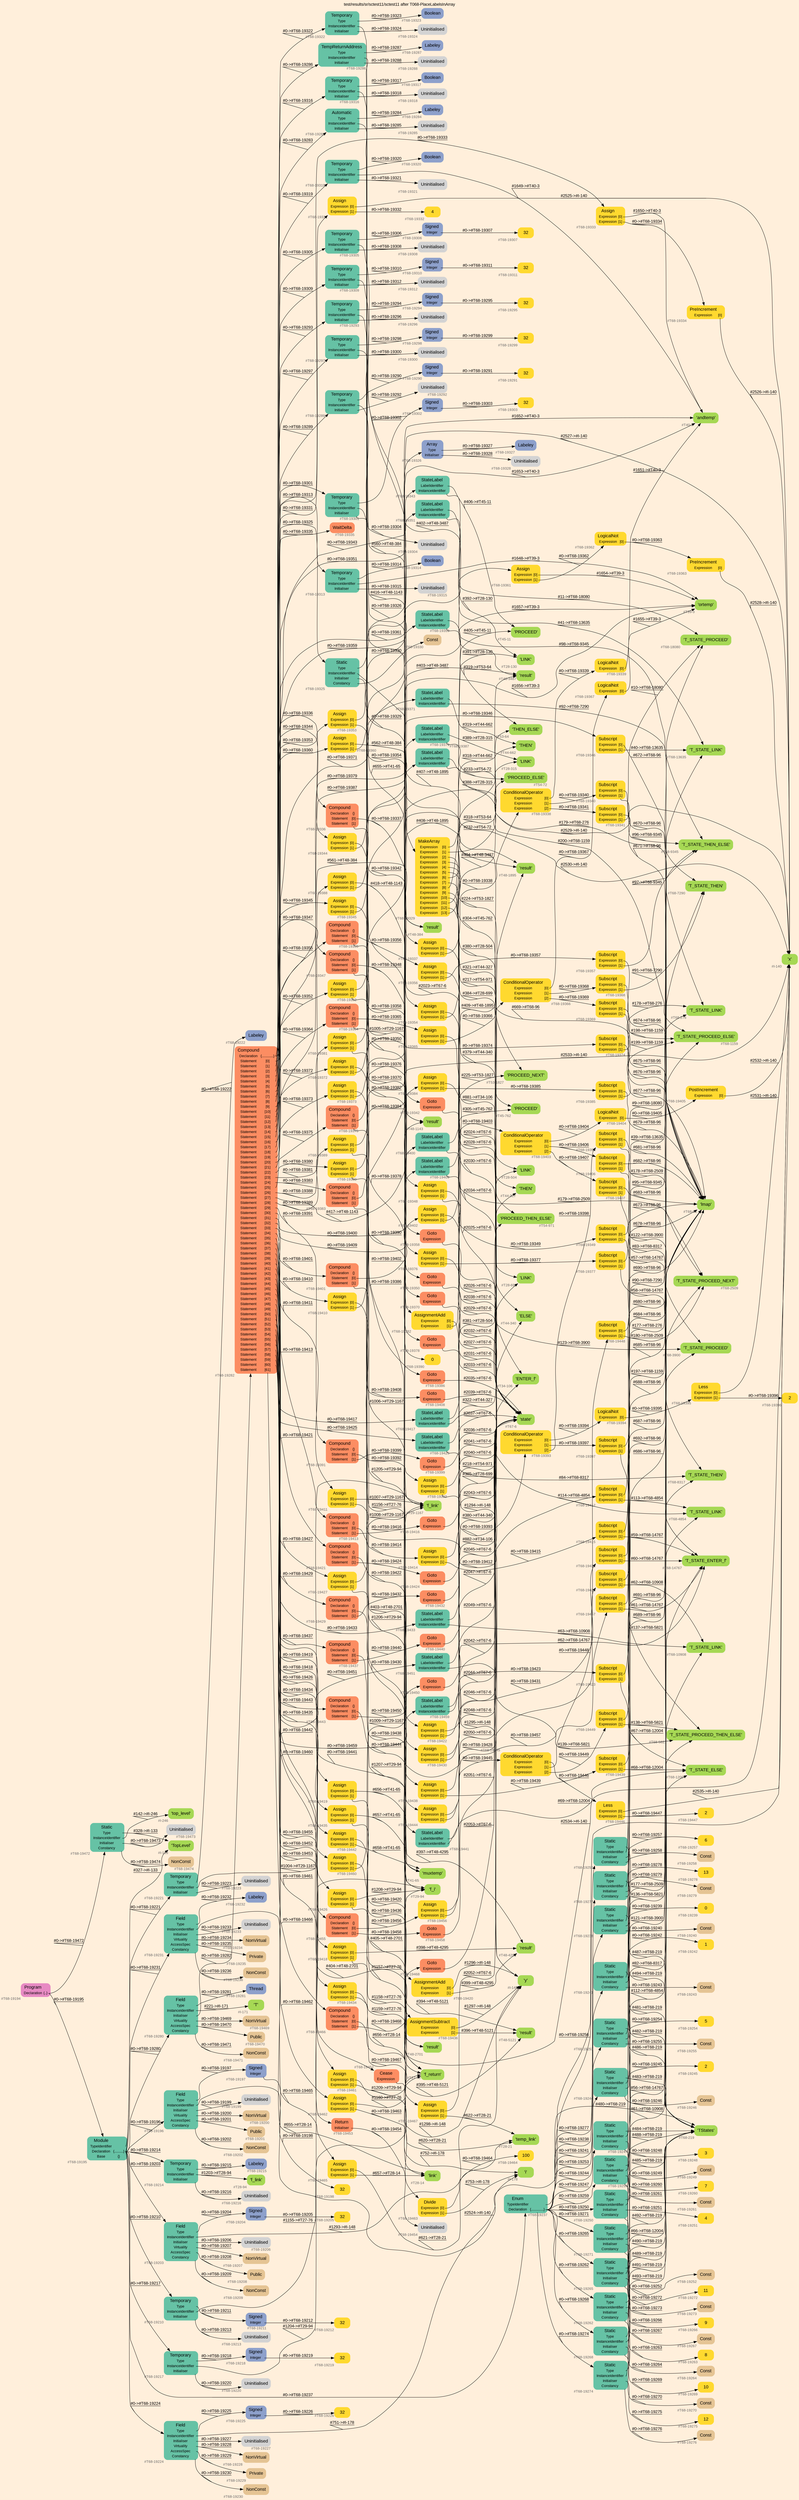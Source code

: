 digraph "test/results/sr/sctest11/sctest11 after T068-PlaceLabelsInArray" {
label = "test/results/sr/sctest11/sctest11 after T068-PlaceLabelsInArray"
labelloc = t
graph [
    rankdir = "LR"
    ranksep = 0.3
    bgcolor = antiquewhite1
    color = black
    fontcolor = black
    fontname = "Arial"
];
node [
    fontname = "Arial"
];
edge [
    fontname = "Arial"
];

// -------------------- node figure --------------------
// -------- block #T68-19194 ----------
"#T68-19194" [
    fillcolor = "/set28/4"
    xlabel = "#T68-19194"
    fontsize = "12"
    fontcolor = grey40
    shape = "plaintext"
    label = <<TABLE BORDER="0" CELLBORDER="0" CELLSPACING="0">
     <TR><TD><FONT COLOR="black" POINT-SIZE="15">Program</FONT></TD></TR>
     <TR><TD><FONT COLOR="black" POINT-SIZE="12">Declaration</FONT></TD><TD PORT="port0"><FONT COLOR="black" POINT-SIZE="12">{..}</FONT></TD></TR>
    </TABLE>>
    style = "rounded,filled"
];

// -------- block #T68-19195 ----------
"#T68-19195" [
    fillcolor = "/set28/1"
    xlabel = "#T68-19195"
    fontsize = "12"
    fontcolor = grey40
    shape = "plaintext"
    label = <<TABLE BORDER="0" CELLBORDER="0" CELLSPACING="0">
     <TR><TD><FONT COLOR="black" POINT-SIZE="15">Module</FONT></TD></TR>
     <TR><TD><FONT COLOR="black" POINT-SIZE="12">TypeIdentifier</FONT></TD><TD PORT="port0"></TD></TR>
     <TR><TD><FONT COLOR="black" POINT-SIZE="12">Declaration</FONT></TD><TD PORT="port1"><FONT COLOR="black" POINT-SIZE="12">{..........}</FONT></TD></TR>
     <TR><TD><FONT COLOR="black" POINT-SIZE="12">Base</FONT></TD><TD PORT="port2"><FONT COLOR="black" POINT-SIZE="12">{}</FONT></TD></TR>
    </TABLE>>
    style = "rounded,filled"
];

// -------- block #I-133 ----------
"#I-133" [
    fillcolor = "/set28/5"
    xlabel = "#I-133"
    fontsize = "12"
    fontcolor = grey40
    shape = "plaintext"
    label = <<TABLE BORDER="0" CELLBORDER="0" CELLSPACING="0">
     <TR><TD><FONT COLOR="black" POINT-SIZE="15">'TopLevel'</FONT></TD></TR>
    </TABLE>>
    style = "rounded,filled"
];

// -------- block #T68-19196 ----------
"#T68-19196" [
    fillcolor = "/set28/1"
    xlabel = "#T68-19196"
    fontsize = "12"
    fontcolor = grey40
    shape = "plaintext"
    label = <<TABLE BORDER="0" CELLBORDER="0" CELLSPACING="0">
     <TR><TD><FONT COLOR="black" POINT-SIZE="15">Field</FONT></TD></TR>
     <TR><TD><FONT COLOR="black" POINT-SIZE="12">Type</FONT></TD><TD PORT="port0"></TD></TR>
     <TR><TD><FONT COLOR="black" POINT-SIZE="12">InstanceIdentifier</FONT></TD><TD PORT="port1"></TD></TR>
     <TR><TD><FONT COLOR="black" POINT-SIZE="12">Initialiser</FONT></TD><TD PORT="port2"></TD></TR>
     <TR><TD><FONT COLOR="black" POINT-SIZE="12">Virtuality</FONT></TD><TD PORT="port3"></TD></TR>
     <TR><TD><FONT COLOR="black" POINT-SIZE="12">AccessSpec</FONT></TD><TD PORT="port4"></TD></TR>
     <TR><TD><FONT COLOR="black" POINT-SIZE="12">Constancy</FONT></TD><TD PORT="port5"></TD></TR>
    </TABLE>>
    style = "rounded,filled"
];

// -------- block #T68-19197 ----------
"#T68-19197" [
    fillcolor = "/set28/3"
    xlabel = "#T68-19197"
    fontsize = "12"
    fontcolor = grey40
    shape = "plaintext"
    label = <<TABLE BORDER="0" CELLBORDER="0" CELLSPACING="0">
     <TR><TD><FONT COLOR="black" POINT-SIZE="15">Signed</FONT></TD></TR>
     <TR><TD><FONT COLOR="black" POINT-SIZE="12">Integer</FONT></TD><TD PORT="port0"></TD></TR>
    </TABLE>>
    style = "rounded,filled"
];

// -------- block #T68-19198 ----------
"#T68-19198" [
    fillcolor = "/set28/6"
    xlabel = "#T68-19198"
    fontsize = "12"
    fontcolor = grey40
    shape = "plaintext"
    label = <<TABLE BORDER="0" CELLBORDER="0" CELLSPACING="0">
     <TR><TD><FONT COLOR="black" POINT-SIZE="15">32</FONT></TD></TR>
    </TABLE>>
    style = "rounded,filled"
];

// -------- block #I-140 ----------
"#I-140" [
    fillcolor = "/set28/5"
    xlabel = "#I-140"
    fontsize = "12"
    fontcolor = grey40
    shape = "plaintext"
    label = <<TABLE BORDER="0" CELLBORDER="0" CELLSPACING="0">
     <TR><TD><FONT COLOR="black" POINT-SIZE="15">'x'</FONT></TD></TR>
    </TABLE>>
    style = "rounded,filled"
];

// -------- block #T68-19199 ----------
"#T68-19199" [
    xlabel = "#T68-19199"
    fontsize = "12"
    fontcolor = grey40
    shape = "plaintext"
    label = <<TABLE BORDER="0" CELLBORDER="0" CELLSPACING="0">
     <TR><TD><FONT COLOR="black" POINT-SIZE="15">Uninitialised</FONT></TD></TR>
    </TABLE>>
    style = "rounded,filled"
];

// -------- block #T68-19200 ----------
"#T68-19200" [
    fillcolor = "/set28/7"
    xlabel = "#T68-19200"
    fontsize = "12"
    fontcolor = grey40
    shape = "plaintext"
    label = <<TABLE BORDER="0" CELLBORDER="0" CELLSPACING="0">
     <TR><TD><FONT COLOR="black" POINT-SIZE="15">NonVirtual</FONT></TD></TR>
    </TABLE>>
    style = "rounded,filled"
];

// -------- block #T68-19201 ----------
"#T68-19201" [
    fillcolor = "/set28/7"
    xlabel = "#T68-19201"
    fontsize = "12"
    fontcolor = grey40
    shape = "plaintext"
    label = <<TABLE BORDER="0" CELLBORDER="0" CELLSPACING="0">
     <TR><TD><FONT COLOR="black" POINT-SIZE="15">Public</FONT></TD></TR>
    </TABLE>>
    style = "rounded,filled"
];

// -------- block #T68-19202 ----------
"#T68-19202" [
    fillcolor = "/set28/7"
    xlabel = "#T68-19202"
    fontsize = "12"
    fontcolor = grey40
    shape = "plaintext"
    label = <<TABLE BORDER="0" CELLBORDER="0" CELLSPACING="0">
     <TR><TD><FONT COLOR="black" POINT-SIZE="15">NonConst</FONT></TD></TR>
    </TABLE>>
    style = "rounded,filled"
];

// -------- block #T68-19203 ----------
"#T68-19203" [
    fillcolor = "/set28/1"
    xlabel = "#T68-19203"
    fontsize = "12"
    fontcolor = grey40
    shape = "plaintext"
    label = <<TABLE BORDER="0" CELLBORDER="0" CELLSPACING="0">
     <TR><TD><FONT COLOR="black" POINT-SIZE="15">Field</FONT></TD></TR>
     <TR><TD><FONT COLOR="black" POINT-SIZE="12">Type</FONT></TD><TD PORT="port0"></TD></TR>
     <TR><TD><FONT COLOR="black" POINT-SIZE="12">InstanceIdentifier</FONT></TD><TD PORT="port1"></TD></TR>
     <TR><TD><FONT COLOR="black" POINT-SIZE="12">Initialiser</FONT></TD><TD PORT="port2"></TD></TR>
     <TR><TD><FONT COLOR="black" POINT-SIZE="12">Virtuality</FONT></TD><TD PORT="port3"></TD></TR>
     <TR><TD><FONT COLOR="black" POINT-SIZE="12">AccessSpec</FONT></TD><TD PORT="port4"></TD></TR>
     <TR><TD><FONT COLOR="black" POINT-SIZE="12">Constancy</FONT></TD><TD PORT="port5"></TD></TR>
    </TABLE>>
    style = "rounded,filled"
];

// -------- block #T68-19204 ----------
"#T68-19204" [
    fillcolor = "/set28/3"
    xlabel = "#T68-19204"
    fontsize = "12"
    fontcolor = grey40
    shape = "plaintext"
    label = <<TABLE BORDER="0" CELLBORDER="0" CELLSPACING="0">
     <TR><TD><FONT COLOR="black" POINT-SIZE="15">Signed</FONT></TD></TR>
     <TR><TD><FONT COLOR="black" POINT-SIZE="12">Integer</FONT></TD><TD PORT="port0"></TD></TR>
    </TABLE>>
    style = "rounded,filled"
];

// -------- block #T68-19205 ----------
"#T68-19205" [
    fillcolor = "/set28/6"
    xlabel = "#T68-19205"
    fontsize = "12"
    fontcolor = grey40
    shape = "plaintext"
    label = <<TABLE BORDER="0" CELLBORDER="0" CELLSPACING="0">
     <TR><TD><FONT COLOR="black" POINT-SIZE="15">32</FONT></TD></TR>
    </TABLE>>
    style = "rounded,filled"
];

// -------- block #I-148 ----------
"#I-148" [
    fillcolor = "/set28/5"
    xlabel = "#I-148"
    fontsize = "12"
    fontcolor = grey40
    shape = "plaintext"
    label = <<TABLE BORDER="0" CELLBORDER="0" CELLSPACING="0">
     <TR><TD><FONT COLOR="black" POINT-SIZE="15">'y'</FONT></TD></TR>
    </TABLE>>
    style = "rounded,filled"
];

// -------- block #T68-19206 ----------
"#T68-19206" [
    xlabel = "#T68-19206"
    fontsize = "12"
    fontcolor = grey40
    shape = "plaintext"
    label = <<TABLE BORDER="0" CELLBORDER="0" CELLSPACING="0">
     <TR><TD><FONT COLOR="black" POINT-SIZE="15">Uninitialised</FONT></TD></TR>
    </TABLE>>
    style = "rounded,filled"
];

// -------- block #T68-19207 ----------
"#T68-19207" [
    fillcolor = "/set28/7"
    xlabel = "#T68-19207"
    fontsize = "12"
    fontcolor = grey40
    shape = "plaintext"
    label = <<TABLE BORDER="0" CELLBORDER="0" CELLSPACING="0">
     <TR><TD><FONT COLOR="black" POINT-SIZE="15">NonVirtual</FONT></TD></TR>
    </TABLE>>
    style = "rounded,filled"
];

// -------- block #T68-19208 ----------
"#T68-19208" [
    fillcolor = "/set28/7"
    xlabel = "#T68-19208"
    fontsize = "12"
    fontcolor = grey40
    shape = "plaintext"
    label = <<TABLE BORDER="0" CELLBORDER="0" CELLSPACING="0">
     <TR><TD><FONT COLOR="black" POINT-SIZE="15">Public</FONT></TD></TR>
    </TABLE>>
    style = "rounded,filled"
];

// -------- block #T68-19209 ----------
"#T68-19209" [
    fillcolor = "/set28/7"
    xlabel = "#T68-19209"
    fontsize = "12"
    fontcolor = grey40
    shape = "plaintext"
    label = <<TABLE BORDER="0" CELLBORDER="0" CELLSPACING="0">
     <TR><TD><FONT COLOR="black" POINT-SIZE="15">NonConst</FONT></TD></TR>
    </TABLE>>
    style = "rounded,filled"
];

// -------- block #T68-19210 ----------
"#T68-19210" [
    fillcolor = "/set28/1"
    xlabel = "#T68-19210"
    fontsize = "12"
    fontcolor = grey40
    shape = "plaintext"
    label = <<TABLE BORDER="0" CELLBORDER="0" CELLSPACING="0">
     <TR><TD><FONT COLOR="black" POINT-SIZE="15">Temporary</FONT></TD></TR>
     <TR><TD><FONT COLOR="black" POINT-SIZE="12">Type</FONT></TD><TD PORT="port0"></TD></TR>
     <TR><TD><FONT COLOR="black" POINT-SIZE="12">InstanceIdentifier</FONT></TD><TD PORT="port1"></TD></TR>
     <TR><TD><FONT COLOR="black" POINT-SIZE="12">Initialiser</FONT></TD><TD PORT="port2"></TD></TR>
    </TABLE>>
    style = "rounded,filled"
];

// -------- block #T68-19211 ----------
"#T68-19211" [
    fillcolor = "/set28/3"
    xlabel = "#T68-19211"
    fontsize = "12"
    fontcolor = grey40
    shape = "plaintext"
    label = <<TABLE BORDER="0" CELLBORDER="0" CELLSPACING="0">
     <TR><TD><FONT COLOR="black" POINT-SIZE="15">Signed</FONT></TD></TR>
     <TR><TD><FONT COLOR="black" POINT-SIZE="12">Integer</FONT></TD><TD PORT="port0"></TD></TR>
    </TABLE>>
    style = "rounded,filled"
];

// -------- block #T68-19212 ----------
"#T68-19212" [
    fillcolor = "/set28/6"
    xlabel = "#T68-19212"
    fontsize = "12"
    fontcolor = grey40
    shape = "plaintext"
    label = <<TABLE BORDER="0" CELLBORDER="0" CELLSPACING="0">
     <TR><TD><FONT COLOR="black" POINT-SIZE="15">32</FONT></TD></TR>
    </TABLE>>
    style = "rounded,filled"
];

// -------- block #T27-76 ----------
"#T27-76" [
    fillcolor = "/set28/5"
    xlabel = "#T27-76"
    fontsize = "12"
    fontcolor = grey40
    shape = "plaintext"
    label = <<TABLE BORDER="0" CELLBORDER="0" CELLSPACING="0">
     <TR><TD><FONT COLOR="black" POINT-SIZE="15">'f_return'</FONT></TD></TR>
    </TABLE>>
    style = "rounded,filled"
];

// -------- block #T68-19213 ----------
"#T68-19213" [
    xlabel = "#T68-19213"
    fontsize = "12"
    fontcolor = grey40
    shape = "plaintext"
    label = <<TABLE BORDER="0" CELLBORDER="0" CELLSPACING="0">
     <TR><TD><FONT COLOR="black" POINT-SIZE="15">Uninitialised</FONT></TD></TR>
    </TABLE>>
    style = "rounded,filled"
];

// -------- block #T68-19214 ----------
"#T68-19214" [
    fillcolor = "/set28/1"
    xlabel = "#T68-19214"
    fontsize = "12"
    fontcolor = grey40
    shape = "plaintext"
    label = <<TABLE BORDER="0" CELLBORDER="0" CELLSPACING="0">
     <TR><TD><FONT COLOR="black" POINT-SIZE="15">Temporary</FONT></TD></TR>
     <TR><TD><FONT COLOR="black" POINT-SIZE="12">Type</FONT></TD><TD PORT="port0"></TD></TR>
     <TR><TD><FONT COLOR="black" POINT-SIZE="12">InstanceIdentifier</FONT></TD><TD PORT="port1"></TD></TR>
     <TR><TD><FONT COLOR="black" POINT-SIZE="12">Initialiser</FONT></TD><TD PORT="port2"></TD></TR>
    </TABLE>>
    style = "rounded,filled"
];

// -------- block #T68-19215 ----------
"#T68-19215" [
    fillcolor = "/set28/3"
    xlabel = "#T68-19215"
    fontsize = "12"
    fontcolor = grey40
    shape = "plaintext"
    label = <<TABLE BORDER="0" CELLBORDER="0" CELLSPACING="0">
     <TR><TD><FONT COLOR="black" POINT-SIZE="15">Labeley</FONT></TD></TR>
    </TABLE>>
    style = "rounded,filled"
];

// -------- block #T28-94 ----------
"#T28-94" [
    fillcolor = "/set28/5"
    xlabel = "#T28-94"
    fontsize = "12"
    fontcolor = grey40
    shape = "plaintext"
    label = <<TABLE BORDER="0" CELLBORDER="0" CELLSPACING="0">
     <TR><TD><FONT COLOR="black" POINT-SIZE="15">'f_link'</FONT></TD></TR>
    </TABLE>>
    style = "rounded,filled"
];

// -------- block #T68-19216 ----------
"#T68-19216" [
    xlabel = "#T68-19216"
    fontsize = "12"
    fontcolor = grey40
    shape = "plaintext"
    label = <<TABLE BORDER="0" CELLBORDER="0" CELLSPACING="0">
     <TR><TD><FONT COLOR="black" POINT-SIZE="15">Uninitialised</FONT></TD></TR>
    </TABLE>>
    style = "rounded,filled"
];

// -------- block #T68-19217 ----------
"#T68-19217" [
    fillcolor = "/set28/1"
    xlabel = "#T68-19217"
    fontsize = "12"
    fontcolor = grey40
    shape = "plaintext"
    label = <<TABLE BORDER="0" CELLBORDER="0" CELLSPACING="0">
     <TR><TD><FONT COLOR="black" POINT-SIZE="15">Temporary</FONT></TD></TR>
     <TR><TD><FONT COLOR="black" POINT-SIZE="12">Type</FONT></TD><TD PORT="port0"></TD></TR>
     <TR><TD><FONT COLOR="black" POINT-SIZE="12">InstanceIdentifier</FONT></TD><TD PORT="port1"></TD></TR>
     <TR><TD><FONT COLOR="black" POINT-SIZE="12">Initialiser</FONT></TD><TD PORT="port2"></TD></TR>
    </TABLE>>
    style = "rounded,filled"
];

// -------- block #T68-19218 ----------
"#T68-19218" [
    fillcolor = "/set28/3"
    xlabel = "#T68-19218"
    fontsize = "12"
    fontcolor = grey40
    shape = "plaintext"
    label = <<TABLE BORDER="0" CELLBORDER="0" CELLSPACING="0">
     <TR><TD><FONT COLOR="black" POINT-SIZE="15">Signed</FONT></TD></TR>
     <TR><TD><FONT COLOR="black" POINT-SIZE="12">Integer</FONT></TD><TD PORT="port0"></TD></TR>
    </TABLE>>
    style = "rounded,filled"
];

// -------- block #T68-19219 ----------
"#T68-19219" [
    fillcolor = "/set28/6"
    xlabel = "#T68-19219"
    fontsize = "12"
    fontcolor = grey40
    shape = "plaintext"
    label = <<TABLE BORDER="0" CELLBORDER="0" CELLSPACING="0">
     <TR><TD><FONT COLOR="black" POINT-SIZE="15">32</FONT></TD></TR>
    </TABLE>>
    style = "rounded,filled"
];

// -------- block #T29-94 ----------
"#T29-94" [
    fillcolor = "/set28/5"
    xlabel = "#T29-94"
    fontsize = "12"
    fontcolor = grey40
    shape = "plaintext"
    label = <<TABLE BORDER="0" CELLBORDER="0" CELLSPACING="0">
     <TR><TD><FONT COLOR="black" POINT-SIZE="15">'f_i'</FONT></TD></TR>
    </TABLE>>
    style = "rounded,filled"
];

// -------- block #T68-19220 ----------
"#T68-19220" [
    xlabel = "#T68-19220"
    fontsize = "12"
    fontcolor = grey40
    shape = "plaintext"
    label = <<TABLE BORDER="0" CELLBORDER="0" CELLSPACING="0">
     <TR><TD><FONT COLOR="black" POINT-SIZE="15">Uninitialised</FONT></TD></TR>
    </TABLE>>
    style = "rounded,filled"
];

// -------- block #T68-19221 ----------
"#T68-19221" [
    fillcolor = "/set28/1"
    xlabel = "#T68-19221"
    fontsize = "12"
    fontcolor = grey40
    shape = "plaintext"
    label = <<TABLE BORDER="0" CELLBORDER="0" CELLSPACING="0">
     <TR><TD><FONT COLOR="black" POINT-SIZE="15">Temporary</FONT></TD></TR>
     <TR><TD><FONT COLOR="black" POINT-SIZE="12">Type</FONT></TD><TD PORT="port0"></TD></TR>
     <TR><TD><FONT COLOR="black" POINT-SIZE="12">InstanceIdentifier</FONT></TD><TD PORT="port1"></TD></TR>
     <TR><TD><FONT COLOR="black" POINT-SIZE="12">Initialiser</FONT></TD><TD PORT="port2"></TD></TR>
    </TABLE>>
    style = "rounded,filled"
];

// -------- block #T68-19222 ----------
"#T68-19222" [
    fillcolor = "/set28/3"
    xlabel = "#T68-19222"
    fontsize = "12"
    fontcolor = grey40
    shape = "plaintext"
    label = <<TABLE BORDER="0" CELLBORDER="0" CELLSPACING="0">
     <TR><TD><FONT COLOR="black" POINT-SIZE="15">Labeley</FONT></TD></TR>
    </TABLE>>
    style = "rounded,filled"
];

// -------- block #T29-1167 ----------
"#T29-1167" [
    fillcolor = "/set28/5"
    xlabel = "#T29-1167"
    fontsize = "12"
    fontcolor = grey40
    shape = "plaintext"
    label = <<TABLE BORDER="0" CELLBORDER="0" CELLSPACING="0">
     <TR><TD><FONT COLOR="black" POINT-SIZE="15">'f_link'</FONT></TD></TR>
    </TABLE>>
    style = "rounded,filled"
];

// -------- block #T68-19223 ----------
"#T68-19223" [
    xlabel = "#T68-19223"
    fontsize = "12"
    fontcolor = grey40
    shape = "plaintext"
    label = <<TABLE BORDER="0" CELLBORDER="0" CELLSPACING="0">
     <TR><TD><FONT COLOR="black" POINT-SIZE="15">Uninitialised</FONT></TD></TR>
    </TABLE>>
    style = "rounded,filled"
];

// -------- block #T68-19224 ----------
"#T68-19224" [
    fillcolor = "/set28/1"
    xlabel = "#T68-19224"
    fontsize = "12"
    fontcolor = grey40
    shape = "plaintext"
    label = <<TABLE BORDER="0" CELLBORDER="0" CELLSPACING="0">
     <TR><TD><FONT COLOR="black" POINT-SIZE="15">Field</FONT></TD></TR>
     <TR><TD><FONT COLOR="black" POINT-SIZE="12">Type</FONT></TD><TD PORT="port0"></TD></TR>
     <TR><TD><FONT COLOR="black" POINT-SIZE="12">InstanceIdentifier</FONT></TD><TD PORT="port1"></TD></TR>
     <TR><TD><FONT COLOR="black" POINT-SIZE="12">Initialiser</FONT></TD><TD PORT="port2"></TD></TR>
     <TR><TD><FONT COLOR="black" POINT-SIZE="12">Virtuality</FONT></TD><TD PORT="port3"></TD></TR>
     <TR><TD><FONT COLOR="black" POINT-SIZE="12">AccessSpec</FONT></TD><TD PORT="port4"></TD></TR>
     <TR><TD><FONT COLOR="black" POINT-SIZE="12">Constancy</FONT></TD><TD PORT="port5"></TD></TR>
    </TABLE>>
    style = "rounded,filled"
];

// -------- block #T68-19225 ----------
"#T68-19225" [
    fillcolor = "/set28/3"
    xlabel = "#T68-19225"
    fontsize = "12"
    fontcolor = grey40
    shape = "plaintext"
    label = <<TABLE BORDER="0" CELLBORDER="0" CELLSPACING="0">
     <TR><TD><FONT COLOR="black" POINT-SIZE="15">Signed</FONT></TD></TR>
     <TR><TD><FONT COLOR="black" POINT-SIZE="12">Integer</FONT></TD><TD PORT="port0"></TD></TR>
    </TABLE>>
    style = "rounded,filled"
];

// -------- block #T68-19226 ----------
"#T68-19226" [
    fillcolor = "/set28/6"
    xlabel = "#T68-19226"
    fontsize = "12"
    fontcolor = grey40
    shape = "plaintext"
    label = <<TABLE BORDER="0" CELLBORDER="0" CELLSPACING="0">
     <TR><TD><FONT COLOR="black" POINT-SIZE="15">32</FONT></TD></TR>
    </TABLE>>
    style = "rounded,filled"
];

// -------- block #I-178 ----------
"#I-178" [
    fillcolor = "/set28/5"
    xlabel = "#I-178"
    fontsize = "12"
    fontcolor = grey40
    shape = "plaintext"
    label = <<TABLE BORDER="0" CELLBORDER="0" CELLSPACING="0">
     <TR><TD><FONT COLOR="black" POINT-SIZE="15">'i'</FONT></TD></TR>
    </TABLE>>
    style = "rounded,filled"
];

// -------- block #T68-19227 ----------
"#T68-19227" [
    xlabel = "#T68-19227"
    fontsize = "12"
    fontcolor = grey40
    shape = "plaintext"
    label = <<TABLE BORDER="0" CELLBORDER="0" CELLSPACING="0">
     <TR><TD><FONT COLOR="black" POINT-SIZE="15">Uninitialised</FONT></TD></TR>
    </TABLE>>
    style = "rounded,filled"
];

// -------- block #T68-19228 ----------
"#T68-19228" [
    fillcolor = "/set28/7"
    xlabel = "#T68-19228"
    fontsize = "12"
    fontcolor = grey40
    shape = "plaintext"
    label = <<TABLE BORDER="0" CELLBORDER="0" CELLSPACING="0">
     <TR><TD><FONT COLOR="black" POINT-SIZE="15">NonVirtual</FONT></TD></TR>
    </TABLE>>
    style = "rounded,filled"
];

// -------- block #T68-19229 ----------
"#T68-19229" [
    fillcolor = "/set28/7"
    xlabel = "#T68-19229"
    fontsize = "12"
    fontcolor = grey40
    shape = "plaintext"
    label = <<TABLE BORDER="0" CELLBORDER="0" CELLSPACING="0">
     <TR><TD><FONT COLOR="black" POINT-SIZE="15">Private</FONT></TD></TR>
    </TABLE>>
    style = "rounded,filled"
];

// -------- block #T68-19230 ----------
"#T68-19230" [
    fillcolor = "/set28/7"
    xlabel = "#T68-19230"
    fontsize = "12"
    fontcolor = grey40
    shape = "plaintext"
    label = <<TABLE BORDER="0" CELLBORDER="0" CELLSPACING="0">
     <TR><TD><FONT COLOR="black" POINT-SIZE="15">NonConst</FONT></TD></TR>
    </TABLE>>
    style = "rounded,filled"
];

// -------- block #T68-19231 ----------
"#T68-19231" [
    fillcolor = "/set28/1"
    xlabel = "#T68-19231"
    fontsize = "12"
    fontcolor = grey40
    shape = "plaintext"
    label = <<TABLE BORDER="0" CELLBORDER="0" CELLSPACING="0">
     <TR><TD><FONT COLOR="black" POINT-SIZE="15">Field</FONT></TD></TR>
     <TR><TD><FONT COLOR="black" POINT-SIZE="12">Type</FONT></TD><TD PORT="port0"></TD></TR>
     <TR><TD><FONT COLOR="black" POINT-SIZE="12">InstanceIdentifier</FONT></TD><TD PORT="port1"></TD></TR>
     <TR><TD><FONT COLOR="black" POINT-SIZE="12">Initialiser</FONT></TD><TD PORT="port2"></TD></TR>
     <TR><TD><FONT COLOR="black" POINT-SIZE="12">Virtuality</FONT></TD><TD PORT="port3"></TD></TR>
     <TR><TD><FONT COLOR="black" POINT-SIZE="12">AccessSpec</FONT></TD><TD PORT="port4"></TD></TR>
     <TR><TD><FONT COLOR="black" POINT-SIZE="12">Constancy</FONT></TD><TD PORT="port5"></TD></TR>
    </TABLE>>
    style = "rounded,filled"
];

// -------- block #T68-19232 ----------
"#T68-19232" [
    fillcolor = "/set28/3"
    xlabel = "#T68-19232"
    fontsize = "12"
    fontcolor = grey40
    shape = "plaintext"
    label = <<TABLE BORDER="0" CELLBORDER="0" CELLSPACING="0">
     <TR><TD><FONT COLOR="black" POINT-SIZE="15">Labeley</FONT></TD></TR>
    </TABLE>>
    style = "rounded,filled"
];

// -------- block #T28-14 ----------
"#T28-14" [
    fillcolor = "/set28/5"
    xlabel = "#T28-14"
    fontsize = "12"
    fontcolor = grey40
    shape = "plaintext"
    label = <<TABLE BORDER="0" CELLBORDER="0" CELLSPACING="0">
     <TR><TD><FONT COLOR="black" POINT-SIZE="15">'link'</FONT></TD></TR>
    </TABLE>>
    style = "rounded,filled"
];

// -------- block #T68-19233 ----------
"#T68-19233" [
    xlabel = "#T68-19233"
    fontsize = "12"
    fontcolor = grey40
    shape = "plaintext"
    label = <<TABLE BORDER="0" CELLBORDER="0" CELLSPACING="0">
     <TR><TD><FONT COLOR="black" POINT-SIZE="15">Uninitialised</FONT></TD></TR>
    </TABLE>>
    style = "rounded,filled"
];

// -------- block #T68-19234 ----------
"#T68-19234" [
    fillcolor = "/set28/7"
    xlabel = "#T68-19234"
    fontsize = "12"
    fontcolor = grey40
    shape = "plaintext"
    label = <<TABLE BORDER="0" CELLBORDER="0" CELLSPACING="0">
     <TR><TD><FONT COLOR="black" POINT-SIZE="15">NonVirtual</FONT></TD></TR>
    </TABLE>>
    style = "rounded,filled"
];

// -------- block #T68-19235 ----------
"#T68-19235" [
    fillcolor = "/set28/7"
    xlabel = "#T68-19235"
    fontsize = "12"
    fontcolor = grey40
    shape = "plaintext"
    label = <<TABLE BORDER="0" CELLBORDER="0" CELLSPACING="0">
     <TR><TD><FONT COLOR="black" POINT-SIZE="15">Private</FONT></TD></TR>
    </TABLE>>
    style = "rounded,filled"
];

// -------- block #T68-19236 ----------
"#T68-19236" [
    fillcolor = "/set28/7"
    xlabel = "#T68-19236"
    fontsize = "12"
    fontcolor = grey40
    shape = "plaintext"
    label = <<TABLE BORDER="0" CELLBORDER="0" CELLSPACING="0">
     <TR><TD><FONT COLOR="black" POINT-SIZE="15">NonConst</FONT></TD></TR>
    </TABLE>>
    style = "rounded,filled"
];

// -------- block #T68-19237 ----------
"#T68-19237" [
    fillcolor = "/set28/1"
    xlabel = "#T68-19237"
    fontsize = "12"
    fontcolor = grey40
    shape = "plaintext"
    label = <<TABLE BORDER="0" CELLBORDER="0" CELLSPACING="0">
     <TR><TD><FONT COLOR="black" POINT-SIZE="15">Enum</FONT></TD></TR>
     <TR><TD><FONT COLOR="black" POINT-SIZE="12">TypeIdentifier</FONT></TD><TD PORT="port0"></TD></TR>
     <TR><TD><FONT COLOR="black" POINT-SIZE="12">Declaration</FONT></TD><TD PORT="port1"><FONT COLOR="black" POINT-SIZE="12">{..............}</FONT></TD></TR>
    </TABLE>>
    style = "rounded,filled"
];

// -------- block #T68-219 ----------
"#T68-219" [
    fillcolor = "/set28/5"
    xlabel = "#T68-219"
    fontsize = "12"
    fontcolor = grey40
    shape = "plaintext"
    label = <<TABLE BORDER="0" CELLBORDER="0" CELLSPACING="0">
     <TR><TD><FONT COLOR="black" POINT-SIZE="15">'TStates'</FONT></TD></TR>
    </TABLE>>
    style = "rounded,filled"
];

// -------- block #T68-19238 ----------
"#T68-19238" [
    fillcolor = "/set28/1"
    xlabel = "#T68-19238"
    fontsize = "12"
    fontcolor = grey40
    shape = "plaintext"
    label = <<TABLE BORDER="0" CELLBORDER="0" CELLSPACING="0">
     <TR><TD><FONT COLOR="black" POINT-SIZE="15">Static</FONT></TD></TR>
     <TR><TD><FONT COLOR="black" POINT-SIZE="12">Type</FONT></TD><TD PORT="port0"></TD></TR>
     <TR><TD><FONT COLOR="black" POINT-SIZE="12">InstanceIdentifier</FONT></TD><TD PORT="port1"></TD></TR>
     <TR><TD><FONT COLOR="black" POINT-SIZE="12">Initialiser</FONT></TD><TD PORT="port2"></TD></TR>
     <TR><TD><FONT COLOR="black" POINT-SIZE="12">Constancy</FONT></TD><TD PORT="port3"></TD></TR>
    </TABLE>>
    style = "rounded,filled"
];

// -------- block #T68-276 ----------
"#T68-276" [
    fillcolor = "/set28/5"
    xlabel = "#T68-276"
    fontsize = "12"
    fontcolor = grey40
    shape = "plaintext"
    label = <<TABLE BORDER="0" CELLBORDER="0" CELLSPACING="0">
     <TR><TD><FONT COLOR="black" POINT-SIZE="15">'T_STATE_LINK'</FONT></TD></TR>
    </TABLE>>
    style = "rounded,filled"
];

// -------- block #T68-19239 ----------
"#T68-19239" [
    fillcolor = "/set28/6"
    xlabel = "#T68-19239"
    fontsize = "12"
    fontcolor = grey40
    shape = "plaintext"
    label = <<TABLE BORDER="0" CELLBORDER="0" CELLSPACING="0">
     <TR><TD><FONT COLOR="black" POINT-SIZE="15">0</FONT></TD></TR>
    </TABLE>>
    style = "rounded,filled"
];

// -------- block #T68-19240 ----------
"#T68-19240" [
    fillcolor = "/set28/7"
    xlabel = "#T68-19240"
    fontsize = "12"
    fontcolor = grey40
    shape = "plaintext"
    label = <<TABLE BORDER="0" CELLBORDER="0" CELLSPACING="0">
     <TR><TD><FONT COLOR="black" POINT-SIZE="15">Const</FONT></TD></TR>
    </TABLE>>
    style = "rounded,filled"
];

// -------- block #T68-19241 ----------
"#T68-19241" [
    fillcolor = "/set28/1"
    xlabel = "#T68-19241"
    fontsize = "12"
    fontcolor = grey40
    shape = "plaintext"
    label = <<TABLE BORDER="0" CELLBORDER="0" CELLSPACING="0">
     <TR><TD><FONT COLOR="black" POINT-SIZE="15">Static</FONT></TD></TR>
     <TR><TD><FONT COLOR="black" POINT-SIZE="12">Type</FONT></TD><TD PORT="port0"></TD></TR>
     <TR><TD><FONT COLOR="black" POINT-SIZE="12">InstanceIdentifier</FONT></TD><TD PORT="port1"></TD></TR>
     <TR><TD><FONT COLOR="black" POINT-SIZE="12">Initialiser</FONT></TD><TD PORT="port2"></TD></TR>
     <TR><TD><FONT COLOR="black" POINT-SIZE="12">Constancy</FONT></TD><TD PORT="port3"></TD></TR>
    </TABLE>>
    style = "rounded,filled"
];

// -------- block #T68-1159 ----------
"#T68-1159" [
    fillcolor = "/set28/5"
    xlabel = "#T68-1159"
    fontsize = "12"
    fontcolor = grey40
    shape = "plaintext"
    label = <<TABLE BORDER="0" CELLBORDER="0" CELLSPACING="0">
     <TR><TD><FONT COLOR="black" POINT-SIZE="15">'T_STATE_PROCEED_ELSE'</FONT></TD></TR>
    </TABLE>>
    style = "rounded,filled"
];

// -------- block #T68-19242 ----------
"#T68-19242" [
    fillcolor = "/set28/6"
    xlabel = "#T68-19242"
    fontsize = "12"
    fontcolor = grey40
    shape = "plaintext"
    label = <<TABLE BORDER="0" CELLBORDER="0" CELLSPACING="0">
     <TR><TD><FONT COLOR="black" POINT-SIZE="15">1</FONT></TD></TR>
    </TABLE>>
    style = "rounded,filled"
];

// -------- block #T68-19243 ----------
"#T68-19243" [
    fillcolor = "/set28/7"
    xlabel = "#T68-19243"
    fontsize = "12"
    fontcolor = grey40
    shape = "plaintext"
    label = <<TABLE BORDER="0" CELLBORDER="0" CELLSPACING="0">
     <TR><TD><FONT COLOR="black" POINT-SIZE="15">Const</FONT></TD></TR>
    </TABLE>>
    style = "rounded,filled"
];

// -------- block #T68-19244 ----------
"#T68-19244" [
    fillcolor = "/set28/1"
    xlabel = "#T68-19244"
    fontsize = "12"
    fontcolor = grey40
    shape = "plaintext"
    label = <<TABLE BORDER="0" CELLBORDER="0" CELLSPACING="0">
     <TR><TD><FONT COLOR="black" POINT-SIZE="15">Static</FONT></TD></TR>
     <TR><TD><FONT COLOR="black" POINT-SIZE="12">Type</FONT></TD><TD PORT="port0"></TD></TR>
     <TR><TD><FONT COLOR="black" POINT-SIZE="12">InstanceIdentifier</FONT></TD><TD PORT="port1"></TD></TR>
     <TR><TD><FONT COLOR="black" POINT-SIZE="12">Initialiser</FONT></TD><TD PORT="port2"></TD></TR>
     <TR><TD><FONT COLOR="black" POINT-SIZE="12">Constancy</FONT></TD><TD PORT="port3"></TD></TR>
    </TABLE>>
    style = "rounded,filled"
];

// -------- block #T68-2509 ----------
"#T68-2509" [
    fillcolor = "/set28/5"
    xlabel = "#T68-2509"
    fontsize = "12"
    fontcolor = grey40
    shape = "plaintext"
    label = <<TABLE BORDER="0" CELLBORDER="0" CELLSPACING="0">
     <TR><TD><FONT COLOR="black" POINT-SIZE="15">'T_STATE_PROCEED_NEXT'</FONT></TD></TR>
    </TABLE>>
    style = "rounded,filled"
];

// -------- block #T68-19245 ----------
"#T68-19245" [
    fillcolor = "/set28/6"
    xlabel = "#T68-19245"
    fontsize = "12"
    fontcolor = grey40
    shape = "plaintext"
    label = <<TABLE BORDER="0" CELLBORDER="0" CELLSPACING="0">
     <TR><TD><FONT COLOR="black" POINT-SIZE="15">2</FONT></TD></TR>
    </TABLE>>
    style = "rounded,filled"
];

// -------- block #T68-19246 ----------
"#T68-19246" [
    fillcolor = "/set28/7"
    xlabel = "#T68-19246"
    fontsize = "12"
    fontcolor = grey40
    shape = "plaintext"
    label = <<TABLE BORDER="0" CELLBORDER="0" CELLSPACING="0">
     <TR><TD><FONT COLOR="black" POINT-SIZE="15">Const</FONT></TD></TR>
    </TABLE>>
    style = "rounded,filled"
];

// -------- block #T68-19247 ----------
"#T68-19247" [
    fillcolor = "/set28/1"
    xlabel = "#T68-19247"
    fontsize = "12"
    fontcolor = grey40
    shape = "plaintext"
    label = <<TABLE BORDER="0" CELLBORDER="0" CELLSPACING="0">
     <TR><TD><FONT COLOR="black" POINT-SIZE="15">Static</FONT></TD></TR>
     <TR><TD><FONT COLOR="black" POINT-SIZE="12">Type</FONT></TD><TD PORT="port0"></TD></TR>
     <TR><TD><FONT COLOR="black" POINT-SIZE="12">InstanceIdentifier</FONT></TD><TD PORT="port1"></TD></TR>
     <TR><TD><FONT COLOR="black" POINT-SIZE="12">Initialiser</FONT></TD><TD PORT="port2"></TD></TR>
     <TR><TD><FONT COLOR="black" POINT-SIZE="12">Constancy</FONT></TD><TD PORT="port3"></TD></TR>
    </TABLE>>
    style = "rounded,filled"
];

// -------- block #T68-3900 ----------
"#T68-3900" [
    fillcolor = "/set28/5"
    xlabel = "#T68-3900"
    fontsize = "12"
    fontcolor = grey40
    shape = "plaintext"
    label = <<TABLE BORDER="0" CELLBORDER="0" CELLSPACING="0">
     <TR><TD><FONT COLOR="black" POINT-SIZE="15">'T_STATE_PROCEED'</FONT></TD></TR>
    </TABLE>>
    style = "rounded,filled"
];

// -------- block #T68-19248 ----------
"#T68-19248" [
    fillcolor = "/set28/6"
    xlabel = "#T68-19248"
    fontsize = "12"
    fontcolor = grey40
    shape = "plaintext"
    label = <<TABLE BORDER="0" CELLBORDER="0" CELLSPACING="0">
     <TR><TD><FONT COLOR="black" POINT-SIZE="15">3</FONT></TD></TR>
    </TABLE>>
    style = "rounded,filled"
];

// -------- block #T68-19249 ----------
"#T68-19249" [
    fillcolor = "/set28/7"
    xlabel = "#T68-19249"
    fontsize = "12"
    fontcolor = grey40
    shape = "plaintext"
    label = <<TABLE BORDER="0" CELLBORDER="0" CELLSPACING="0">
     <TR><TD><FONT COLOR="black" POINT-SIZE="15">Const</FONT></TD></TR>
    </TABLE>>
    style = "rounded,filled"
];

// -------- block #T68-19250 ----------
"#T68-19250" [
    fillcolor = "/set28/1"
    xlabel = "#T68-19250"
    fontsize = "12"
    fontcolor = grey40
    shape = "plaintext"
    label = <<TABLE BORDER="0" CELLBORDER="0" CELLSPACING="0">
     <TR><TD><FONT COLOR="black" POINT-SIZE="15">Static</FONT></TD></TR>
     <TR><TD><FONT COLOR="black" POINT-SIZE="12">Type</FONT></TD><TD PORT="port0"></TD></TR>
     <TR><TD><FONT COLOR="black" POINT-SIZE="12">InstanceIdentifier</FONT></TD><TD PORT="port1"></TD></TR>
     <TR><TD><FONT COLOR="black" POINT-SIZE="12">Initialiser</FONT></TD><TD PORT="port2"></TD></TR>
     <TR><TD><FONT COLOR="black" POINT-SIZE="12">Constancy</FONT></TD><TD PORT="port3"></TD></TR>
    </TABLE>>
    style = "rounded,filled"
];

// -------- block #T68-4854 ----------
"#T68-4854" [
    fillcolor = "/set28/5"
    xlabel = "#T68-4854"
    fontsize = "12"
    fontcolor = grey40
    shape = "plaintext"
    label = <<TABLE BORDER="0" CELLBORDER="0" CELLSPACING="0">
     <TR><TD><FONT COLOR="black" POINT-SIZE="15">'T_STATE_LINK'</FONT></TD></TR>
    </TABLE>>
    style = "rounded,filled"
];

// -------- block #T68-19251 ----------
"#T68-19251" [
    fillcolor = "/set28/6"
    xlabel = "#T68-19251"
    fontsize = "12"
    fontcolor = grey40
    shape = "plaintext"
    label = <<TABLE BORDER="0" CELLBORDER="0" CELLSPACING="0">
     <TR><TD><FONT COLOR="black" POINT-SIZE="15">4</FONT></TD></TR>
    </TABLE>>
    style = "rounded,filled"
];

// -------- block #T68-19252 ----------
"#T68-19252" [
    fillcolor = "/set28/7"
    xlabel = "#T68-19252"
    fontsize = "12"
    fontcolor = grey40
    shape = "plaintext"
    label = <<TABLE BORDER="0" CELLBORDER="0" CELLSPACING="0">
     <TR><TD><FONT COLOR="black" POINT-SIZE="15">Const</FONT></TD></TR>
    </TABLE>>
    style = "rounded,filled"
];

// -------- block #T68-19253 ----------
"#T68-19253" [
    fillcolor = "/set28/1"
    xlabel = "#T68-19253"
    fontsize = "12"
    fontcolor = grey40
    shape = "plaintext"
    label = <<TABLE BORDER="0" CELLBORDER="0" CELLSPACING="0">
     <TR><TD><FONT COLOR="black" POINT-SIZE="15">Static</FONT></TD></TR>
     <TR><TD><FONT COLOR="black" POINT-SIZE="12">Type</FONT></TD><TD PORT="port0"></TD></TR>
     <TR><TD><FONT COLOR="black" POINT-SIZE="12">InstanceIdentifier</FONT></TD><TD PORT="port1"></TD></TR>
     <TR><TD><FONT COLOR="black" POINT-SIZE="12">Initialiser</FONT></TD><TD PORT="port2"></TD></TR>
     <TR><TD><FONT COLOR="black" POINT-SIZE="12">Constancy</FONT></TD><TD PORT="port3"></TD></TR>
    </TABLE>>
    style = "rounded,filled"
];

// -------- block #T68-5821 ----------
"#T68-5821" [
    fillcolor = "/set28/5"
    xlabel = "#T68-5821"
    fontsize = "12"
    fontcolor = grey40
    shape = "plaintext"
    label = <<TABLE BORDER="0" CELLBORDER="0" CELLSPACING="0">
     <TR><TD><FONT COLOR="black" POINT-SIZE="15">'T_STATE_PROCEED_THEN_ELSE'</FONT></TD></TR>
    </TABLE>>
    style = "rounded,filled"
];

// -------- block #T68-19254 ----------
"#T68-19254" [
    fillcolor = "/set28/6"
    xlabel = "#T68-19254"
    fontsize = "12"
    fontcolor = grey40
    shape = "plaintext"
    label = <<TABLE BORDER="0" CELLBORDER="0" CELLSPACING="0">
     <TR><TD><FONT COLOR="black" POINT-SIZE="15">5</FONT></TD></TR>
    </TABLE>>
    style = "rounded,filled"
];

// -------- block #T68-19255 ----------
"#T68-19255" [
    fillcolor = "/set28/7"
    xlabel = "#T68-19255"
    fontsize = "12"
    fontcolor = grey40
    shape = "plaintext"
    label = <<TABLE BORDER="0" CELLBORDER="0" CELLSPACING="0">
     <TR><TD><FONT COLOR="black" POINT-SIZE="15">Const</FONT></TD></TR>
    </TABLE>>
    style = "rounded,filled"
];

// -------- block #T68-19256 ----------
"#T68-19256" [
    fillcolor = "/set28/1"
    xlabel = "#T68-19256"
    fontsize = "12"
    fontcolor = grey40
    shape = "plaintext"
    label = <<TABLE BORDER="0" CELLBORDER="0" CELLSPACING="0">
     <TR><TD><FONT COLOR="black" POINT-SIZE="15">Static</FONT></TD></TR>
     <TR><TD><FONT COLOR="black" POINT-SIZE="12">Type</FONT></TD><TD PORT="port0"></TD></TR>
     <TR><TD><FONT COLOR="black" POINT-SIZE="12">InstanceIdentifier</FONT></TD><TD PORT="port1"></TD></TR>
     <TR><TD><FONT COLOR="black" POINT-SIZE="12">Initialiser</FONT></TD><TD PORT="port2"></TD></TR>
     <TR><TD><FONT COLOR="black" POINT-SIZE="12">Constancy</FONT></TD><TD PORT="port3"></TD></TR>
    </TABLE>>
    style = "rounded,filled"
];

// -------- block #T68-7290 ----------
"#T68-7290" [
    fillcolor = "/set28/5"
    xlabel = "#T68-7290"
    fontsize = "12"
    fontcolor = grey40
    shape = "plaintext"
    label = <<TABLE BORDER="0" CELLBORDER="0" CELLSPACING="0">
     <TR><TD><FONT COLOR="black" POINT-SIZE="15">'T_STATE_THEN'</FONT></TD></TR>
    </TABLE>>
    style = "rounded,filled"
];

// -------- block #T68-19257 ----------
"#T68-19257" [
    fillcolor = "/set28/6"
    xlabel = "#T68-19257"
    fontsize = "12"
    fontcolor = grey40
    shape = "plaintext"
    label = <<TABLE BORDER="0" CELLBORDER="0" CELLSPACING="0">
     <TR><TD><FONT COLOR="black" POINT-SIZE="15">6</FONT></TD></TR>
    </TABLE>>
    style = "rounded,filled"
];

// -------- block #T68-19258 ----------
"#T68-19258" [
    fillcolor = "/set28/7"
    xlabel = "#T68-19258"
    fontsize = "12"
    fontcolor = grey40
    shape = "plaintext"
    label = <<TABLE BORDER="0" CELLBORDER="0" CELLSPACING="0">
     <TR><TD><FONT COLOR="black" POINT-SIZE="15">Const</FONT></TD></TR>
    </TABLE>>
    style = "rounded,filled"
];

// -------- block #T68-19259 ----------
"#T68-19259" [
    fillcolor = "/set28/1"
    xlabel = "#T68-19259"
    fontsize = "12"
    fontcolor = grey40
    shape = "plaintext"
    label = <<TABLE BORDER="0" CELLBORDER="0" CELLSPACING="0">
     <TR><TD><FONT COLOR="black" POINT-SIZE="15">Static</FONT></TD></TR>
     <TR><TD><FONT COLOR="black" POINT-SIZE="12">Type</FONT></TD><TD PORT="port0"></TD></TR>
     <TR><TD><FONT COLOR="black" POINT-SIZE="12">InstanceIdentifier</FONT></TD><TD PORT="port1"></TD></TR>
     <TR><TD><FONT COLOR="black" POINT-SIZE="12">Initialiser</FONT></TD><TD PORT="port2"></TD></TR>
     <TR><TD><FONT COLOR="black" POINT-SIZE="12">Constancy</FONT></TD><TD PORT="port3"></TD></TR>
    </TABLE>>
    style = "rounded,filled"
];

// -------- block #T68-8317 ----------
"#T68-8317" [
    fillcolor = "/set28/5"
    xlabel = "#T68-8317"
    fontsize = "12"
    fontcolor = grey40
    shape = "plaintext"
    label = <<TABLE BORDER="0" CELLBORDER="0" CELLSPACING="0">
     <TR><TD><FONT COLOR="black" POINT-SIZE="15">'T_STATE_THEN'</FONT></TD></TR>
    </TABLE>>
    style = "rounded,filled"
];

// -------- block #T68-19260 ----------
"#T68-19260" [
    fillcolor = "/set28/6"
    xlabel = "#T68-19260"
    fontsize = "12"
    fontcolor = grey40
    shape = "plaintext"
    label = <<TABLE BORDER="0" CELLBORDER="0" CELLSPACING="0">
     <TR><TD><FONT COLOR="black" POINT-SIZE="15">7</FONT></TD></TR>
    </TABLE>>
    style = "rounded,filled"
];

// -------- block #T68-19261 ----------
"#T68-19261" [
    fillcolor = "/set28/7"
    xlabel = "#T68-19261"
    fontsize = "12"
    fontcolor = grey40
    shape = "plaintext"
    label = <<TABLE BORDER="0" CELLBORDER="0" CELLSPACING="0">
     <TR><TD><FONT COLOR="black" POINT-SIZE="15">Const</FONT></TD></TR>
    </TABLE>>
    style = "rounded,filled"
];

// -------- block #T68-19262 ----------
"#T68-19262" [
    fillcolor = "/set28/1"
    xlabel = "#T68-19262"
    fontsize = "12"
    fontcolor = grey40
    shape = "plaintext"
    label = <<TABLE BORDER="0" CELLBORDER="0" CELLSPACING="0">
     <TR><TD><FONT COLOR="black" POINT-SIZE="15">Static</FONT></TD></TR>
     <TR><TD><FONT COLOR="black" POINT-SIZE="12">Type</FONT></TD><TD PORT="port0"></TD></TR>
     <TR><TD><FONT COLOR="black" POINT-SIZE="12">InstanceIdentifier</FONT></TD><TD PORT="port1"></TD></TR>
     <TR><TD><FONT COLOR="black" POINT-SIZE="12">Initialiser</FONT></TD><TD PORT="port2"></TD></TR>
     <TR><TD><FONT COLOR="black" POINT-SIZE="12">Constancy</FONT></TD><TD PORT="port3"></TD></TR>
    </TABLE>>
    style = "rounded,filled"
];

// -------- block #T68-9345 ----------
"#T68-9345" [
    fillcolor = "/set28/5"
    xlabel = "#T68-9345"
    fontsize = "12"
    fontcolor = grey40
    shape = "plaintext"
    label = <<TABLE BORDER="0" CELLBORDER="0" CELLSPACING="0">
     <TR><TD><FONT COLOR="black" POINT-SIZE="15">'T_STATE_THEN_ELSE'</FONT></TD></TR>
    </TABLE>>
    style = "rounded,filled"
];

// -------- block #T68-19263 ----------
"#T68-19263" [
    fillcolor = "/set28/6"
    xlabel = "#T68-19263"
    fontsize = "12"
    fontcolor = grey40
    shape = "plaintext"
    label = <<TABLE BORDER="0" CELLBORDER="0" CELLSPACING="0">
     <TR><TD><FONT COLOR="black" POINT-SIZE="15">8</FONT></TD></TR>
    </TABLE>>
    style = "rounded,filled"
];

// -------- block #T68-19264 ----------
"#T68-19264" [
    fillcolor = "/set28/7"
    xlabel = "#T68-19264"
    fontsize = "12"
    fontcolor = grey40
    shape = "plaintext"
    label = <<TABLE BORDER="0" CELLBORDER="0" CELLSPACING="0">
     <TR><TD><FONT COLOR="black" POINT-SIZE="15">Const</FONT></TD></TR>
    </TABLE>>
    style = "rounded,filled"
];

// -------- block #T68-19265 ----------
"#T68-19265" [
    fillcolor = "/set28/1"
    xlabel = "#T68-19265"
    fontsize = "12"
    fontcolor = grey40
    shape = "plaintext"
    label = <<TABLE BORDER="0" CELLBORDER="0" CELLSPACING="0">
     <TR><TD><FONT COLOR="black" POINT-SIZE="15">Static</FONT></TD></TR>
     <TR><TD><FONT COLOR="black" POINT-SIZE="12">Type</FONT></TD><TD PORT="port0"></TD></TR>
     <TR><TD><FONT COLOR="black" POINT-SIZE="12">InstanceIdentifier</FONT></TD><TD PORT="port1"></TD></TR>
     <TR><TD><FONT COLOR="black" POINT-SIZE="12">Initialiser</FONT></TD><TD PORT="port2"></TD></TR>
     <TR><TD><FONT COLOR="black" POINT-SIZE="12">Constancy</FONT></TD><TD PORT="port3"></TD></TR>
    </TABLE>>
    style = "rounded,filled"
];

// -------- block #T68-10908 ----------
"#T68-10908" [
    fillcolor = "/set28/5"
    xlabel = "#T68-10908"
    fontsize = "12"
    fontcolor = grey40
    shape = "plaintext"
    label = <<TABLE BORDER="0" CELLBORDER="0" CELLSPACING="0">
     <TR><TD><FONT COLOR="black" POINT-SIZE="15">'T_STATE_LINK'</FONT></TD></TR>
    </TABLE>>
    style = "rounded,filled"
];

// -------- block #T68-19266 ----------
"#T68-19266" [
    fillcolor = "/set28/6"
    xlabel = "#T68-19266"
    fontsize = "12"
    fontcolor = grey40
    shape = "plaintext"
    label = <<TABLE BORDER="0" CELLBORDER="0" CELLSPACING="0">
     <TR><TD><FONT COLOR="black" POINT-SIZE="15">9</FONT></TD></TR>
    </TABLE>>
    style = "rounded,filled"
];

// -------- block #T68-19267 ----------
"#T68-19267" [
    fillcolor = "/set28/7"
    xlabel = "#T68-19267"
    fontsize = "12"
    fontcolor = grey40
    shape = "plaintext"
    label = <<TABLE BORDER="0" CELLBORDER="0" CELLSPACING="0">
     <TR><TD><FONT COLOR="black" POINT-SIZE="15">Const</FONT></TD></TR>
    </TABLE>>
    style = "rounded,filled"
];

// -------- block #T68-19268 ----------
"#T68-19268" [
    fillcolor = "/set28/1"
    xlabel = "#T68-19268"
    fontsize = "12"
    fontcolor = grey40
    shape = "plaintext"
    label = <<TABLE BORDER="0" CELLBORDER="0" CELLSPACING="0">
     <TR><TD><FONT COLOR="black" POINT-SIZE="15">Static</FONT></TD></TR>
     <TR><TD><FONT COLOR="black" POINT-SIZE="12">Type</FONT></TD><TD PORT="port0"></TD></TR>
     <TR><TD><FONT COLOR="black" POINT-SIZE="12">InstanceIdentifier</FONT></TD><TD PORT="port1"></TD></TR>
     <TR><TD><FONT COLOR="black" POINT-SIZE="12">Initialiser</FONT></TD><TD PORT="port2"></TD></TR>
     <TR><TD><FONT COLOR="black" POINT-SIZE="12">Constancy</FONT></TD><TD PORT="port3"></TD></TR>
    </TABLE>>
    style = "rounded,filled"
];

// -------- block #T68-12004 ----------
"#T68-12004" [
    fillcolor = "/set28/5"
    xlabel = "#T68-12004"
    fontsize = "12"
    fontcolor = grey40
    shape = "plaintext"
    label = <<TABLE BORDER="0" CELLBORDER="0" CELLSPACING="0">
     <TR><TD><FONT COLOR="black" POINT-SIZE="15">'T_STATE_ELSE'</FONT></TD></TR>
    </TABLE>>
    style = "rounded,filled"
];

// -------- block #T68-19269 ----------
"#T68-19269" [
    fillcolor = "/set28/6"
    xlabel = "#T68-19269"
    fontsize = "12"
    fontcolor = grey40
    shape = "plaintext"
    label = <<TABLE BORDER="0" CELLBORDER="0" CELLSPACING="0">
     <TR><TD><FONT COLOR="black" POINT-SIZE="15">10</FONT></TD></TR>
    </TABLE>>
    style = "rounded,filled"
];

// -------- block #T68-19270 ----------
"#T68-19270" [
    fillcolor = "/set28/7"
    xlabel = "#T68-19270"
    fontsize = "12"
    fontcolor = grey40
    shape = "plaintext"
    label = <<TABLE BORDER="0" CELLBORDER="0" CELLSPACING="0">
     <TR><TD><FONT COLOR="black" POINT-SIZE="15">Const</FONT></TD></TR>
    </TABLE>>
    style = "rounded,filled"
];

// -------- block #T68-19271 ----------
"#T68-19271" [
    fillcolor = "/set28/1"
    xlabel = "#T68-19271"
    fontsize = "12"
    fontcolor = grey40
    shape = "plaintext"
    label = <<TABLE BORDER="0" CELLBORDER="0" CELLSPACING="0">
     <TR><TD><FONT COLOR="black" POINT-SIZE="15">Static</FONT></TD></TR>
     <TR><TD><FONT COLOR="black" POINT-SIZE="12">Type</FONT></TD><TD PORT="port0"></TD></TR>
     <TR><TD><FONT COLOR="black" POINT-SIZE="12">InstanceIdentifier</FONT></TD><TD PORT="port1"></TD></TR>
     <TR><TD><FONT COLOR="black" POINT-SIZE="12">Initialiser</FONT></TD><TD PORT="port2"></TD></TR>
     <TR><TD><FONT COLOR="black" POINT-SIZE="12">Constancy</FONT></TD><TD PORT="port3"></TD></TR>
    </TABLE>>
    style = "rounded,filled"
];

// -------- block #T68-13635 ----------
"#T68-13635" [
    fillcolor = "/set28/5"
    xlabel = "#T68-13635"
    fontsize = "12"
    fontcolor = grey40
    shape = "plaintext"
    label = <<TABLE BORDER="0" CELLBORDER="0" CELLSPACING="0">
     <TR><TD><FONT COLOR="black" POINT-SIZE="15">'T_STATE_LINK'</FONT></TD></TR>
    </TABLE>>
    style = "rounded,filled"
];

// -------- block #T68-19272 ----------
"#T68-19272" [
    fillcolor = "/set28/6"
    xlabel = "#T68-19272"
    fontsize = "12"
    fontcolor = grey40
    shape = "plaintext"
    label = <<TABLE BORDER="0" CELLBORDER="0" CELLSPACING="0">
     <TR><TD><FONT COLOR="black" POINT-SIZE="15">11</FONT></TD></TR>
    </TABLE>>
    style = "rounded,filled"
];

// -------- block #T68-19273 ----------
"#T68-19273" [
    fillcolor = "/set28/7"
    xlabel = "#T68-19273"
    fontsize = "12"
    fontcolor = grey40
    shape = "plaintext"
    label = <<TABLE BORDER="0" CELLBORDER="0" CELLSPACING="0">
     <TR><TD><FONT COLOR="black" POINT-SIZE="15">Const</FONT></TD></TR>
    </TABLE>>
    style = "rounded,filled"
];

// -------- block #T68-19274 ----------
"#T68-19274" [
    fillcolor = "/set28/1"
    xlabel = "#T68-19274"
    fontsize = "12"
    fontcolor = grey40
    shape = "plaintext"
    label = <<TABLE BORDER="0" CELLBORDER="0" CELLSPACING="0">
     <TR><TD><FONT COLOR="black" POINT-SIZE="15">Static</FONT></TD></TR>
     <TR><TD><FONT COLOR="black" POINT-SIZE="12">Type</FONT></TD><TD PORT="port0"></TD></TR>
     <TR><TD><FONT COLOR="black" POINT-SIZE="12">InstanceIdentifier</FONT></TD><TD PORT="port1"></TD></TR>
     <TR><TD><FONT COLOR="black" POINT-SIZE="12">Initialiser</FONT></TD><TD PORT="port2"></TD></TR>
     <TR><TD><FONT COLOR="black" POINT-SIZE="12">Constancy</FONT></TD><TD PORT="port3"></TD></TR>
    </TABLE>>
    style = "rounded,filled"
];

// -------- block #T68-14767 ----------
"#T68-14767" [
    fillcolor = "/set28/5"
    xlabel = "#T68-14767"
    fontsize = "12"
    fontcolor = grey40
    shape = "plaintext"
    label = <<TABLE BORDER="0" CELLBORDER="0" CELLSPACING="0">
     <TR><TD><FONT COLOR="black" POINT-SIZE="15">'T_STATE_ENTER_f'</FONT></TD></TR>
    </TABLE>>
    style = "rounded,filled"
];

// -------- block #T68-19275 ----------
"#T68-19275" [
    fillcolor = "/set28/6"
    xlabel = "#T68-19275"
    fontsize = "12"
    fontcolor = grey40
    shape = "plaintext"
    label = <<TABLE BORDER="0" CELLBORDER="0" CELLSPACING="0">
     <TR><TD><FONT COLOR="black" POINT-SIZE="15">12</FONT></TD></TR>
    </TABLE>>
    style = "rounded,filled"
];

// -------- block #T68-19276 ----------
"#T68-19276" [
    fillcolor = "/set28/7"
    xlabel = "#T68-19276"
    fontsize = "12"
    fontcolor = grey40
    shape = "plaintext"
    label = <<TABLE BORDER="0" CELLBORDER="0" CELLSPACING="0">
     <TR><TD><FONT COLOR="black" POINT-SIZE="15">Const</FONT></TD></TR>
    </TABLE>>
    style = "rounded,filled"
];

// -------- block #T68-19277 ----------
"#T68-19277" [
    fillcolor = "/set28/1"
    xlabel = "#T68-19277"
    fontsize = "12"
    fontcolor = grey40
    shape = "plaintext"
    label = <<TABLE BORDER="0" CELLBORDER="0" CELLSPACING="0">
     <TR><TD><FONT COLOR="black" POINT-SIZE="15">Static</FONT></TD></TR>
     <TR><TD><FONT COLOR="black" POINT-SIZE="12">Type</FONT></TD><TD PORT="port0"></TD></TR>
     <TR><TD><FONT COLOR="black" POINT-SIZE="12">InstanceIdentifier</FONT></TD><TD PORT="port1"></TD></TR>
     <TR><TD><FONT COLOR="black" POINT-SIZE="12">Initialiser</FONT></TD><TD PORT="port2"></TD></TR>
     <TR><TD><FONT COLOR="black" POINT-SIZE="12">Constancy</FONT></TD><TD PORT="port3"></TD></TR>
    </TABLE>>
    style = "rounded,filled"
];

// -------- block #T68-18080 ----------
"#T68-18080" [
    fillcolor = "/set28/5"
    xlabel = "#T68-18080"
    fontsize = "12"
    fontcolor = grey40
    shape = "plaintext"
    label = <<TABLE BORDER="0" CELLBORDER="0" CELLSPACING="0">
     <TR><TD><FONT COLOR="black" POINT-SIZE="15">'T_STATE_PROCEED'</FONT></TD></TR>
    </TABLE>>
    style = "rounded,filled"
];

// -------- block #T68-19278 ----------
"#T68-19278" [
    fillcolor = "/set28/6"
    xlabel = "#T68-19278"
    fontsize = "12"
    fontcolor = grey40
    shape = "plaintext"
    label = <<TABLE BORDER="0" CELLBORDER="0" CELLSPACING="0">
     <TR><TD><FONT COLOR="black" POINT-SIZE="15">13</FONT></TD></TR>
    </TABLE>>
    style = "rounded,filled"
];

// -------- block #T68-19279 ----------
"#T68-19279" [
    fillcolor = "/set28/7"
    xlabel = "#T68-19279"
    fontsize = "12"
    fontcolor = grey40
    shape = "plaintext"
    label = <<TABLE BORDER="0" CELLBORDER="0" CELLSPACING="0">
     <TR><TD><FONT COLOR="black" POINT-SIZE="15">Const</FONT></TD></TR>
    </TABLE>>
    style = "rounded,filled"
];

// -------- block #T68-19280 ----------
"#T68-19280" [
    fillcolor = "/set28/1"
    xlabel = "#T68-19280"
    fontsize = "12"
    fontcolor = grey40
    shape = "plaintext"
    label = <<TABLE BORDER="0" CELLBORDER="0" CELLSPACING="0">
     <TR><TD><FONT COLOR="black" POINT-SIZE="15">Field</FONT></TD></TR>
     <TR><TD><FONT COLOR="black" POINT-SIZE="12">Type</FONT></TD><TD PORT="port0"></TD></TR>
     <TR><TD><FONT COLOR="black" POINT-SIZE="12">InstanceIdentifier</FONT></TD><TD PORT="port1"></TD></TR>
     <TR><TD><FONT COLOR="black" POINT-SIZE="12">Initialiser</FONT></TD><TD PORT="port2"></TD></TR>
     <TR><TD><FONT COLOR="black" POINT-SIZE="12">Virtuality</FONT></TD><TD PORT="port3"></TD></TR>
     <TR><TD><FONT COLOR="black" POINT-SIZE="12">AccessSpec</FONT></TD><TD PORT="port4"></TD></TR>
     <TR><TD><FONT COLOR="black" POINT-SIZE="12">Constancy</FONT></TD><TD PORT="port5"></TD></TR>
    </TABLE>>
    style = "rounded,filled"
];

// -------- block #T68-19281 ----------
"#T68-19281" [
    fillcolor = "/set28/3"
    xlabel = "#T68-19281"
    fontsize = "12"
    fontcolor = grey40
    shape = "plaintext"
    label = <<TABLE BORDER="0" CELLBORDER="0" CELLSPACING="0">
     <TR><TD><FONT COLOR="black" POINT-SIZE="15">Thread</FONT></TD></TR>
    </TABLE>>
    style = "rounded,filled"
];

// -------- block #I-171 ----------
"#I-171" [
    fillcolor = "/set28/5"
    xlabel = "#I-171"
    fontsize = "12"
    fontcolor = grey40
    shape = "plaintext"
    label = <<TABLE BORDER="0" CELLBORDER="0" CELLSPACING="0">
     <TR><TD><FONT COLOR="black" POINT-SIZE="15">'T'</FONT></TD></TR>
    </TABLE>>
    style = "rounded,filled"
];

// -------- block #T68-19282 ----------
"#T68-19282" [
    fillcolor = "/set28/2"
    xlabel = "#T68-19282"
    fontsize = "12"
    fontcolor = grey40
    shape = "plaintext"
    label = <<TABLE BORDER="0" CELLBORDER="0" CELLSPACING="0">
     <TR><TD><FONT COLOR="black" POINT-SIZE="15">Compound</FONT></TD></TR>
     <TR><TD><FONT COLOR="black" POINT-SIZE="12">Declaration</FONT></TD><TD PORT="port0"><FONT COLOR="black" POINT-SIZE="12">{.............}</FONT></TD></TR>
     <TR><TD><FONT COLOR="black" POINT-SIZE="12">Statement</FONT></TD><TD PORT="port1"><FONT COLOR="black" POINT-SIZE="12">[0]</FONT></TD></TR>
     <TR><TD><FONT COLOR="black" POINT-SIZE="12">Statement</FONT></TD><TD PORT="port2"><FONT COLOR="black" POINT-SIZE="12">[1]</FONT></TD></TR>
     <TR><TD><FONT COLOR="black" POINT-SIZE="12">Statement</FONT></TD><TD PORT="port3"><FONT COLOR="black" POINT-SIZE="12">[2]</FONT></TD></TR>
     <TR><TD><FONT COLOR="black" POINT-SIZE="12">Statement</FONT></TD><TD PORT="port4"><FONT COLOR="black" POINT-SIZE="12">[3]</FONT></TD></TR>
     <TR><TD><FONT COLOR="black" POINT-SIZE="12">Statement</FONT></TD><TD PORT="port5"><FONT COLOR="black" POINT-SIZE="12">[4]</FONT></TD></TR>
     <TR><TD><FONT COLOR="black" POINT-SIZE="12">Statement</FONT></TD><TD PORT="port6"><FONT COLOR="black" POINT-SIZE="12">[5]</FONT></TD></TR>
     <TR><TD><FONT COLOR="black" POINT-SIZE="12">Statement</FONT></TD><TD PORT="port7"><FONT COLOR="black" POINT-SIZE="12">[6]</FONT></TD></TR>
     <TR><TD><FONT COLOR="black" POINT-SIZE="12">Statement</FONT></TD><TD PORT="port8"><FONT COLOR="black" POINT-SIZE="12">[7]</FONT></TD></TR>
     <TR><TD><FONT COLOR="black" POINT-SIZE="12">Statement</FONT></TD><TD PORT="port9"><FONT COLOR="black" POINT-SIZE="12">[8]</FONT></TD></TR>
     <TR><TD><FONT COLOR="black" POINT-SIZE="12">Statement</FONT></TD><TD PORT="port10"><FONT COLOR="black" POINT-SIZE="12">[9]</FONT></TD></TR>
     <TR><TD><FONT COLOR="black" POINT-SIZE="12">Statement</FONT></TD><TD PORT="port11"><FONT COLOR="black" POINT-SIZE="12">[10]</FONT></TD></TR>
     <TR><TD><FONT COLOR="black" POINT-SIZE="12">Statement</FONT></TD><TD PORT="port12"><FONT COLOR="black" POINT-SIZE="12">[11]</FONT></TD></TR>
     <TR><TD><FONT COLOR="black" POINT-SIZE="12">Statement</FONT></TD><TD PORT="port13"><FONT COLOR="black" POINT-SIZE="12">[12]</FONT></TD></TR>
     <TR><TD><FONT COLOR="black" POINT-SIZE="12">Statement</FONT></TD><TD PORT="port14"><FONT COLOR="black" POINT-SIZE="12">[13]</FONT></TD></TR>
     <TR><TD><FONT COLOR="black" POINT-SIZE="12">Statement</FONT></TD><TD PORT="port15"><FONT COLOR="black" POINT-SIZE="12">[14]</FONT></TD></TR>
     <TR><TD><FONT COLOR="black" POINT-SIZE="12">Statement</FONT></TD><TD PORT="port16"><FONT COLOR="black" POINT-SIZE="12">[15]</FONT></TD></TR>
     <TR><TD><FONT COLOR="black" POINT-SIZE="12">Statement</FONT></TD><TD PORT="port17"><FONT COLOR="black" POINT-SIZE="12">[16]</FONT></TD></TR>
     <TR><TD><FONT COLOR="black" POINT-SIZE="12">Statement</FONT></TD><TD PORT="port18"><FONT COLOR="black" POINT-SIZE="12">[17]</FONT></TD></TR>
     <TR><TD><FONT COLOR="black" POINT-SIZE="12">Statement</FONT></TD><TD PORT="port19"><FONT COLOR="black" POINT-SIZE="12">[18]</FONT></TD></TR>
     <TR><TD><FONT COLOR="black" POINT-SIZE="12">Statement</FONT></TD><TD PORT="port20"><FONT COLOR="black" POINT-SIZE="12">[19]</FONT></TD></TR>
     <TR><TD><FONT COLOR="black" POINT-SIZE="12">Statement</FONT></TD><TD PORT="port21"><FONT COLOR="black" POINT-SIZE="12">[20]</FONT></TD></TR>
     <TR><TD><FONT COLOR="black" POINT-SIZE="12">Statement</FONT></TD><TD PORT="port22"><FONT COLOR="black" POINT-SIZE="12">[21]</FONT></TD></TR>
     <TR><TD><FONT COLOR="black" POINT-SIZE="12">Statement</FONT></TD><TD PORT="port23"><FONT COLOR="black" POINT-SIZE="12">[22]</FONT></TD></TR>
     <TR><TD><FONT COLOR="black" POINT-SIZE="12">Statement</FONT></TD><TD PORT="port24"><FONT COLOR="black" POINT-SIZE="12">[23]</FONT></TD></TR>
     <TR><TD><FONT COLOR="black" POINT-SIZE="12">Statement</FONT></TD><TD PORT="port25"><FONT COLOR="black" POINT-SIZE="12">[24]</FONT></TD></TR>
     <TR><TD><FONT COLOR="black" POINT-SIZE="12">Statement</FONT></TD><TD PORT="port26"><FONT COLOR="black" POINT-SIZE="12">[25]</FONT></TD></TR>
     <TR><TD><FONT COLOR="black" POINT-SIZE="12">Statement</FONT></TD><TD PORT="port27"><FONT COLOR="black" POINT-SIZE="12">[26]</FONT></TD></TR>
     <TR><TD><FONT COLOR="black" POINT-SIZE="12">Statement</FONT></TD><TD PORT="port28"><FONT COLOR="black" POINT-SIZE="12">[27]</FONT></TD></TR>
     <TR><TD><FONT COLOR="black" POINT-SIZE="12">Statement</FONT></TD><TD PORT="port29"><FONT COLOR="black" POINT-SIZE="12">[28]</FONT></TD></TR>
     <TR><TD><FONT COLOR="black" POINT-SIZE="12">Statement</FONT></TD><TD PORT="port30"><FONT COLOR="black" POINT-SIZE="12">[29]</FONT></TD></TR>
     <TR><TD><FONT COLOR="black" POINT-SIZE="12">Statement</FONT></TD><TD PORT="port31"><FONT COLOR="black" POINT-SIZE="12">[30]</FONT></TD></TR>
     <TR><TD><FONT COLOR="black" POINT-SIZE="12">Statement</FONT></TD><TD PORT="port32"><FONT COLOR="black" POINT-SIZE="12">[31]</FONT></TD></TR>
     <TR><TD><FONT COLOR="black" POINT-SIZE="12">Statement</FONT></TD><TD PORT="port33"><FONT COLOR="black" POINT-SIZE="12">[32]</FONT></TD></TR>
     <TR><TD><FONT COLOR="black" POINT-SIZE="12">Statement</FONT></TD><TD PORT="port34"><FONT COLOR="black" POINT-SIZE="12">[33]</FONT></TD></TR>
     <TR><TD><FONT COLOR="black" POINT-SIZE="12">Statement</FONT></TD><TD PORT="port35"><FONT COLOR="black" POINT-SIZE="12">[34]</FONT></TD></TR>
     <TR><TD><FONT COLOR="black" POINT-SIZE="12">Statement</FONT></TD><TD PORT="port36"><FONT COLOR="black" POINT-SIZE="12">[35]</FONT></TD></TR>
     <TR><TD><FONT COLOR="black" POINT-SIZE="12">Statement</FONT></TD><TD PORT="port37"><FONT COLOR="black" POINT-SIZE="12">[36]</FONT></TD></TR>
     <TR><TD><FONT COLOR="black" POINT-SIZE="12">Statement</FONT></TD><TD PORT="port38"><FONT COLOR="black" POINT-SIZE="12">[37]</FONT></TD></TR>
     <TR><TD><FONT COLOR="black" POINT-SIZE="12">Statement</FONT></TD><TD PORT="port39"><FONT COLOR="black" POINT-SIZE="12">[38]</FONT></TD></TR>
     <TR><TD><FONT COLOR="black" POINT-SIZE="12">Statement</FONT></TD><TD PORT="port40"><FONT COLOR="black" POINT-SIZE="12">[39]</FONT></TD></TR>
     <TR><TD><FONT COLOR="black" POINT-SIZE="12">Statement</FONT></TD><TD PORT="port41"><FONT COLOR="black" POINT-SIZE="12">[40]</FONT></TD></TR>
     <TR><TD><FONT COLOR="black" POINT-SIZE="12">Statement</FONT></TD><TD PORT="port42"><FONT COLOR="black" POINT-SIZE="12">[41]</FONT></TD></TR>
     <TR><TD><FONT COLOR="black" POINT-SIZE="12">Statement</FONT></TD><TD PORT="port43"><FONT COLOR="black" POINT-SIZE="12">[42]</FONT></TD></TR>
     <TR><TD><FONT COLOR="black" POINT-SIZE="12">Statement</FONT></TD><TD PORT="port44"><FONT COLOR="black" POINT-SIZE="12">[43]</FONT></TD></TR>
     <TR><TD><FONT COLOR="black" POINT-SIZE="12">Statement</FONT></TD><TD PORT="port45"><FONT COLOR="black" POINT-SIZE="12">[44]</FONT></TD></TR>
     <TR><TD><FONT COLOR="black" POINT-SIZE="12">Statement</FONT></TD><TD PORT="port46"><FONT COLOR="black" POINT-SIZE="12">[45]</FONT></TD></TR>
     <TR><TD><FONT COLOR="black" POINT-SIZE="12">Statement</FONT></TD><TD PORT="port47"><FONT COLOR="black" POINT-SIZE="12">[46]</FONT></TD></TR>
     <TR><TD><FONT COLOR="black" POINT-SIZE="12">Statement</FONT></TD><TD PORT="port48"><FONT COLOR="black" POINT-SIZE="12">[47]</FONT></TD></TR>
     <TR><TD><FONT COLOR="black" POINT-SIZE="12">Statement</FONT></TD><TD PORT="port49"><FONT COLOR="black" POINT-SIZE="12">[48]</FONT></TD></TR>
     <TR><TD><FONT COLOR="black" POINT-SIZE="12">Statement</FONT></TD><TD PORT="port50"><FONT COLOR="black" POINT-SIZE="12">[49]</FONT></TD></TR>
     <TR><TD><FONT COLOR="black" POINT-SIZE="12">Statement</FONT></TD><TD PORT="port51"><FONT COLOR="black" POINT-SIZE="12">[50]</FONT></TD></TR>
     <TR><TD><FONT COLOR="black" POINT-SIZE="12">Statement</FONT></TD><TD PORT="port52"><FONT COLOR="black" POINT-SIZE="12">[51]</FONT></TD></TR>
     <TR><TD><FONT COLOR="black" POINT-SIZE="12">Statement</FONT></TD><TD PORT="port53"><FONT COLOR="black" POINT-SIZE="12">[52]</FONT></TD></TR>
     <TR><TD><FONT COLOR="black" POINT-SIZE="12">Statement</FONT></TD><TD PORT="port54"><FONT COLOR="black" POINT-SIZE="12">[53]</FONT></TD></TR>
     <TR><TD><FONT COLOR="black" POINT-SIZE="12">Statement</FONT></TD><TD PORT="port55"><FONT COLOR="black" POINT-SIZE="12">[54]</FONT></TD></TR>
     <TR><TD><FONT COLOR="black" POINT-SIZE="12">Statement</FONT></TD><TD PORT="port56"><FONT COLOR="black" POINT-SIZE="12">[55]</FONT></TD></TR>
     <TR><TD><FONT COLOR="black" POINT-SIZE="12">Statement</FONT></TD><TD PORT="port57"><FONT COLOR="black" POINT-SIZE="12">[56]</FONT></TD></TR>
     <TR><TD><FONT COLOR="black" POINT-SIZE="12">Statement</FONT></TD><TD PORT="port58"><FONT COLOR="black" POINT-SIZE="12">[57]</FONT></TD></TR>
     <TR><TD><FONT COLOR="black" POINT-SIZE="12">Statement</FONT></TD><TD PORT="port59"><FONT COLOR="black" POINT-SIZE="12">[58]</FONT></TD></TR>
     <TR><TD><FONT COLOR="black" POINT-SIZE="12">Statement</FONT></TD><TD PORT="port60"><FONT COLOR="black" POINT-SIZE="12">[59]</FONT></TD></TR>
     <TR><TD><FONT COLOR="black" POINT-SIZE="12">Statement</FONT></TD><TD PORT="port61"><FONT COLOR="black" POINT-SIZE="12">[60]</FONT></TD></TR>
     <TR><TD><FONT COLOR="black" POINT-SIZE="12">Statement</FONT></TD><TD PORT="port62"><FONT COLOR="black" POINT-SIZE="12">[61]</FONT></TD></TR>
    </TABLE>>
    style = "rounded,filled"
];

// -------- block #T68-19283 ----------
"#T68-19283" [
    fillcolor = "/set28/1"
    xlabel = "#T68-19283"
    fontsize = "12"
    fontcolor = grey40
    shape = "plaintext"
    label = <<TABLE BORDER="0" CELLBORDER="0" CELLSPACING="0">
     <TR><TD><FONT COLOR="black" POINT-SIZE="15">Automatic</FONT></TD></TR>
     <TR><TD><FONT COLOR="black" POINT-SIZE="12">Type</FONT></TD><TD PORT="port0"></TD></TR>
     <TR><TD><FONT COLOR="black" POINT-SIZE="12">InstanceIdentifier</FONT></TD><TD PORT="port1"></TD></TR>
     <TR><TD><FONT COLOR="black" POINT-SIZE="12">Initialiser</FONT></TD><TD PORT="port2"></TD></TR>
    </TABLE>>
    style = "rounded,filled"
];

// -------- block #T68-19284 ----------
"#T68-19284" [
    fillcolor = "/set28/3"
    xlabel = "#T68-19284"
    fontsize = "12"
    fontcolor = grey40
    shape = "plaintext"
    label = <<TABLE BORDER="0" CELLBORDER="0" CELLSPACING="0">
     <TR><TD><FONT COLOR="black" POINT-SIZE="15">Labeley</FONT></TD></TR>
    </TABLE>>
    style = "rounded,filled"
];

// -------- block #T67-6 ----------
"#T67-6" [
    fillcolor = "/set28/5"
    xlabel = "#T67-6"
    fontsize = "12"
    fontcolor = grey40
    shape = "plaintext"
    label = <<TABLE BORDER="0" CELLBORDER="0" CELLSPACING="0">
     <TR><TD><FONT COLOR="black" POINT-SIZE="15">'state'</FONT></TD></TR>
    </TABLE>>
    style = "rounded,filled"
];

// -------- block #T68-19285 ----------
"#T68-19285" [
    xlabel = "#T68-19285"
    fontsize = "12"
    fontcolor = grey40
    shape = "plaintext"
    label = <<TABLE BORDER="0" CELLBORDER="0" CELLSPACING="0">
     <TR><TD><FONT COLOR="black" POINT-SIZE="15">Uninitialised</FONT></TD></TR>
    </TABLE>>
    style = "rounded,filled"
];

// -------- block #T68-19286 ----------
"#T68-19286" [
    fillcolor = "/set28/1"
    xlabel = "#T68-19286"
    fontsize = "12"
    fontcolor = grey40
    shape = "plaintext"
    label = <<TABLE BORDER="0" CELLBORDER="0" CELLSPACING="0">
     <TR><TD><FONT COLOR="black" POINT-SIZE="15">TempReturnAddress</FONT></TD></TR>
     <TR><TD><FONT COLOR="black" POINT-SIZE="12">Type</FONT></TD><TD PORT="port0"></TD></TR>
     <TR><TD><FONT COLOR="black" POINT-SIZE="12">InstanceIdentifier</FONT></TD><TD PORT="port1"></TD></TR>
     <TR><TD><FONT COLOR="black" POINT-SIZE="12">Initialiser</FONT></TD><TD PORT="port2"></TD></TR>
    </TABLE>>
    style = "rounded,filled"
];

// -------- block #T68-19287 ----------
"#T68-19287" [
    fillcolor = "/set28/3"
    xlabel = "#T68-19287"
    fontsize = "12"
    fontcolor = grey40
    shape = "plaintext"
    label = <<TABLE BORDER="0" CELLBORDER="0" CELLSPACING="0">
     <TR><TD><FONT COLOR="black" POINT-SIZE="15">Labeley</FONT></TD></TR>
    </TABLE>>
    style = "rounded,filled"
];

// -------- block #T28-21 ----------
"#T28-21" [
    fillcolor = "/set28/5"
    xlabel = "#T28-21"
    fontsize = "12"
    fontcolor = grey40
    shape = "plaintext"
    label = <<TABLE BORDER="0" CELLBORDER="0" CELLSPACING="0">
     <TR><TD><FONT COLOR="black" POINT-SIZE="15">'temp_link'</FONT></TD></TR>
    </TABLE>>
    style = "rounded,filled"
];

// -------- block #T68-19288 ----------
"#T68-19288" [
    xlabel = "#T68-19288"
    fontsize = "12"
    fontcolor = grey40
    shape = "plaintext"
    label = <<TABLE BORDER="0" CELLBORDER="0" CELLSPACING="0">
     <TR><TD><FONT COLOR="black" POINT-SIZE="15">Uninitialised</FONT></TD></TR>
    </TABLE>>
    style = "rounded,filled"
];

// -------- block #T68-19289 ----------
"#T68-19289" [
    fillcolor = "/set28/1"
    xlabel = "#T68-19289"
    fontsize = "12"
    fontcolor = grey40
    shape = "plaintext"
    label = <<TABLE BORDER="0" CELLBORDER="0" CELLSPACING="0">
     <TR><TD><FONT COLOR="black" POINT-SIZE="15">Temporary</FONT></TD></TR>
     <TR><TD><FONT COLOR="black" POINT-SIZE="12">Type</FONT></TD><TD PORT="port0"></TD></TR>
     <TR><TD><FONT COLOR="black" POINT-SIZE="12">InstanceIdentifier</FONT></TD><TD PORT="port1"></TD></TR>
     <TR><TD><FONT COLOR="black" POINT-SIZE="12">Initialiser</FONT></TD><TD PORT="port2"></TD></TR>
    </TABLE>>
    style = "rounded,filled"
];

// -------- block #T68-19290 ----------
"#T68-19290" [
    fillcolor = "/set28/3"
    xlabel = "#T68-19290"
    fontsize = "12"
    fontcolor = grey40
    shape = "plaintext"
    label = <<TABLE BORDER="0" CELLBORDER="0" CELLSPACING="0">
     <TR><TD><FONT COLOR="black" POINT-SIZE="15">Signed</FONT></TD></TR>
     <TR><TD><FONT COLOR="black" POINT-SIZE="12">Integer</FONT></TD><TD PORT="port0"></TD></TR>
    </TABLE>>
    style = "rounded,filled"
];

// -------- block #T68-19291 ----------
"#T68-19291" [
    fillcolor = "/set28/6"
    xlabel = "#T68-19291"
    fontsize = "12"
    fontcolor = grey40
    shape = "plaintext"
    label = <<TABLE BORDER="0" CELLBORDER="0" CELLSPACING="0">
     <TR><TD><FONT COLOR="black" POINT-SIZE="15">32</FONT></TD></TR>
    </TABLE>>
    style = "rounded,filled"
];

// -------- block #T48-5121 ----------
"#T48-5121" [
    fillcolor = "/set28/5"
    xlabel = "#T48-5121"
    fontsize = "12"
    fontcolor = grey40
    shape = "plaintext"
    label = <<TABLE BORDER="0" CELLBORDER="0" CELLSPACING="0">
     <TR><TD><FONT COLOR="black" POINT-SIZE="15">'result'</FONT></TD></TR>
    </TABLE>>
    style = "rounded,filled"
];

// -------- block #T68-19292 ----------
"#T68-19292" [
    xlabel = "#T68-19292"
    fontsize = "12"
    fontcolor = grey40
    shape = "plaintext"
    label = <<TABLE BORDER="0" CELLBORDER="0" CELLSPACING="0">
     <TR><TD><FONT COLOR="black" POINT-SIZE="15">Uninitialised</FONT></TD></TR>
    </TABLE>>
    style = "rounded,filled"
];

// -------- block #T68-19293 ----------
"#T68-19293" [
    fillcolor = "/set28/1"
    xlabel = "#T68-19293"
    fontsize = "12"
    fontcolor = grey40
    shape = "plaintext"
    label = <<TABLE BORDER="0" CELLBORDER="0" CELLSPACING="0">
     <TR><TD><FONT COLOR="black" POINT-SIZE="15">Temporary</FONT></TD></TR>
     <TR><TD><FONT COLOR="black" POINT-SIZE="12">Type</FONT></TD><TD PORT="port0"></TD></TR>
     <TR><TD><FONT COLOR="black" POINT-SIZE="12">InstanceIdentifier</FONT></TD><TD PORT="port1"></TD></TR>
     <TR><TD><FONT COLOR="black" POINT-SIZE="12">Initialiser</FONT></TD><TD PORT="port2"></TD></TR>
    </TABLE>>
    style = "rounded,filled"
];

// -------- block #T68-19294 ----------
"#T68-19294" [
    fillcolor = "/set28/3"
    xlabel = "#T68-19294"
    fontsize = "12"
    fontcolor = grey40
    shape = "plaintext"
    label = <<TABLE BORDER="0" CELLBORDER="0" CELLSPACING="0">
     <TR><TD><FONT COLOR="black" POINT-SIZE="15">Signed</FONT></TD></TR>
     <TR><TD><FONT COLOR="black" POINT-SIZE="12">Integer</FONT></TD><TD PORT="port0"></TD></TR>
    </TABLE>>
    style = "rounded,filled"
];

// -------- block #T68-19295 ----------
"#T68-19295" [
    fillcolor = "/set28/6"
    xlabel = "#T68-19295"
    fontsize = "12"
    fontcolor = grey40
    shape = "plaintext"
    label = <<TABLE BORDER="0" CELLBORDER="0" CELLSPACING="0">
     <TR><TD><FONT COLOR="black" POINT-SIZE="15">32</FONT></TD></TR>
    </TABLE>>
    style = "rounded,filled"
];

// -------- block #T48-4295 ----------
"#T48-4295" [
    fillcolor = "/set28/5"
    xlabel = "#T48-4295"
    fontsize = "12"
    fontcolor = grey40
    shape = "plaintext"
    label = <<TABLE BORDER="0" CELLBORDER="0" CELLSPACING="0">
     <TR><TD><FONT COLOR="black" POINT-SIZE="15">'result'</FONT></TD></TR>
    </TABLE>>
    style = "rounded,filled"
];

// -------- block #T68-19296 ----------
"#T68-19296" [
    xlabel = "#T68-19296"
    fontsize = "12"
    fontcolor = grey40
    shape = "plaintext"
    label = <<TABLE BORDER="0" CELLBORDER="0" CELLSPACING="0">
     <TR><TD><FONT COLOR="black" POINT-SIZE="15">Uninitialised</FONT></TD></TR>
    </TABLE>>
    style = "rounded,filled"
];

// -------- block #T68-19297 ----------
"#T68-19297" [
    fillcolor = "/set28/1"
    xlabel = "#T68-19297"
    fontsize = "12"
    fontcolor = grey40
    shape = "plaintext"
    label = <<TABLE BORDER="0" CELLBORDER="0" CELLSPACING="0">
     <TR><TD><FONT COLOR="black" POINT-SIZE="15">Temporary</FONT></TD></TR>
     <TR><TD><FONT COLOR="black" POINT-SIZE="12">Type</FONT></TD><TD PORT="port0"></TD></TR>
     <TR><TD><FONT COLOR="black" POINT-SIZE="12">InstanceIdentifier</FONT></TD><TD PORT="port1"></TD></TR>
     <TR><TD><FONT COLOR="black" POINT-SIZE="12">Initialiser</FONT></TD><TD PORT="port2"></TD></TR>
    </TABLE>>
    style = "rounded,filled"
];

// -------- block #T68-19298 ----------
"#T68-19298" [
    fillcolor = "/set28/3"
    xlabel = "#T68-19298"
    fontsize = "12"
    fontcolor = grey40
    shape = "plaintext"
    label = <<TABLE BORDER="0" CELLBORDER="0" CELLSPACING="0">
     <TR><TD><FONT COLOR="black" POINT-SIZE="15">Signed</FONT></TD></TR>
     <TR><TD><FONT COLOR="black" POINT-SIZE="12">Integer</FONT></TD><TD PORT="port0"></TD></TR>
    </TABLE>>
    style = "rounded,filled"
];

// -------- block #T68-19299 ----------
"#T68-19299" [
    fillcolor = "/set28/6"
    xlabel = "#T68-19299"
    fontsize = "12"
    fontcolor = grey40
    shape = "plaintext"
    label = <<TABLE BORDER="0" CELLBORDER="0" CELLSPACING="0">
     <TR><TD><FONT COLOR="black" POINT-SIZE="15">32</FONT></TD></TR>
    </TABLE>>
    style = "rounded,filled"
];

// -------- block #T41-65 ----------
"#T41-65" [
    fillcolor = "/set28/5"
    xlabel = "#T41-65"
    fontsize = "12"
    fontcolor = grey40
    shape = "plaintext"
    label = <<TABLE BORDER="0" CELLBORDER="0" CELLSPACING="0">
     <TR><TD><FONT COLOR="black" POINT-SIZE="15">'muxtemp'</FONT></TD></TR>
    </TABLE>>
    style = "rounded,filled"
];

// -------- block #T68-19300 ----------
"#T68-19300" [
    xlabel = "#T68-19300"
    fontsize = "12"
    fontcolor = grey40
    shape = "plaintext"
    label = <<TABLE BORDER="0" CELLBORDER="0" CELLSPACING="0">
     <TR><TD><FONT COLOR="black" POINT-SIZE="15">Uninitialised</FONT></TD></TR>
    </TABLE>>
    style = "rounded,filled"
];

// -------- block #T68-19301 ----------
"#T68-19301" [
    fillcolor = "/set28/1"
    xlabel = "#T68-19301"
    fontsize = "12"
    fontcolor = grey40
    shape = "plaintext"
    label = <<TABLE BORDER="0" CELLBORDER="0" CELLSPACING="0">
     <TR><TD><FONT COLOR="black" POINT-SIZE="15">Temporary</FONT></TD></TR>
     <TR><TD><FONT COLOR="black" POINT-SIZE="12">Type</FONT></TD><TD PORT="port0"></TD></TR>
     <TR><TD><FONT COLOR="black" POINT-SIZE="12">InstanceIdentifier</FONT></TD><TD PORT="port1"></TD></TR>
     <TR><TD><FONT COLOR="black" POINT-SIZE="12">Initialiser</FONT></TD><TD PORT="port2"></TD></TR>
    </TABLE>>
    style = "rounded,filled"
];

// -------- block #T68-19302 ----------
"#T68-19302" [
    fillcolor = "/set28/3"
    xlabel = "#T68-19302"
    fontsize = "12"
    fontcolor = grey40
    shape = "plaintext"
    label = <<TABLE BORDER="0" CELLBORDER="0" CELLSPACING="0">
     <TR><TD><FONT COLOR="black" POINT-SIZE="15">Signed</FONT></TD></TR>
     <TR><TD><FONT COLOR="black" POINT-SIZE="12">Integer</FONT></TD><TD PORT="port0"></TD></TR>
    </TABLE>>
    style = "rounded,filled"
];

// -------- block #T68-19303 ----------
"#T68-19303" [
    fillcolor = "/set28/6"
    xlabel = "#T68-19303"
    fontsize = "12"
    fontcolor = grey40
    shape = "plaintext"
    label = <<TABLE BORDER="0" CELLBORDER="0" CELLSPACING="0">
     <TR><TD><FONT COLOR="black" POINT-SIZE="15">32</FONT></TD></TR>
    </TABLE>>
    style = "rounded,filled"
];

// -------- block #T48-2701 ----------
"#T48-2701" [
    fillcolor = "/set28/5"
    xlabel = "#T48-2701"
    fontsize = "12"
    fontcolor = grey40
    shape = "plaintext"
    label = <<TABLE BORDER="0" CELLBORDER="0" CELLSPACING="0">
     <TR><TD><FONT COLOR="black" POINT-SIZE="15">'result'</FONT></TD></TR>
    </TABLE>>
    style = "rounded,filled"
];

// -------- block #T68-19304 ----------
"#T68-19304" [
    xlabel = "#T68-19304"
    fontsize = "12"
    fontcolor = grey40
    shape = "plaintext"
    label = <<TABLE BORDER="0" CELLBORDER="0" CELLSPACING="0">
     <TR><TD><FONT COLOR="black" POINT-SIZE="15">Uninitialised</FONT></TD></TR>
    </TABLE>>
    style = "rounded,filled"
];

// -------- block #T68-19305 ----------
"#T68-19305" [
    fillcolor = "/set28/1"
    xlabel = "#T68-19305"
    fontsize = "12"
    fontcolor = grey40
    shape = "plaintext"
    label = <<TABLE BORDER="0" CELLBORDER="0" CELLSPACING="0">
     <TR><TD><FONT COLOR="black" POINT-SIZE="15">Temporary</FONT></TD></TR>
     <TR><TD><FONT COLOR="black" POINT-SIZE="12">Type</FONT></TD><TD PORT="port0"></TD></TR>
     <TR><TD><FONT COLOR="black" POINT-SIZE="12">InstanceIdentifier</FONT></TD><TD PORT="port1"></TD></TR>
     <TR><TD><FONT COLOR="black" POINT-SIZE="12">Initialiser</FONT></TD><TD PORT="port2"></TD></TR>
    </TABLE>>
    style = "rounded,filled"
];

// -------- block #T68-19306 ----------
"#T68-19306" [
    fillcolor = "/set28/3"
    xlabel = "#T68-19306"
    fontsize = "12"
    fontcolor = grey40
    shape = "plaintext"
    label = <<TABLE BORDER="0" CELLBORDER="0" CELLSPACING="0">
     <TR><TD><FONT COLOR="black" POINT-SIZE="15">Signed</FONT></TD></TR>
     <TR><TD><FONT COLOR="black" POINT-SIZE="12">Integer</FONT></TD><TD PORT="port0"></TD></TR>
    </TABLE>>
    style = "rounded,filled"
];

// -------- block #T68-19307 ----------
"#T68-19307" [
    fillcolor = "/set28/6"
    xlabel = "#T68-19307"
    fontsize = "12"
    fontcolor = grey40
    shape = "plaintext"
    label = <<TABLE BORDER="0" CELLBORDER="0" CELLSPACING="0">
     <TR><TD><FONT COLOR="black" POINT-SIZE="15">32</FONT></TD></TR>
    </TABLE>>
    style = "rounded,filled"
];

// -------- block #T48-1895 ----------
"#T48-1895" [
    fillcolor = "/set28/5"
    xlabel = "#T48-1895"
    fontsize = "12"
    fontcolor = grey40
    shape = "plaintext"
    label = <<TABLE BORDER="0" CELLBORDER="0" CELLSPACING="0">
     <TR><TD><FONT COLOR="black" POINT-SIZE="15">'result'</FONT></TD></TR>
    </TABLE>>
    style = "rounded,filled"
];

// -------- block #T68-19308 ----------
"#T68-19308" [
    xlabel = "#T68-19308"
    fontsize = "12"
    fontcolor = grey40
    shape = "plaintext"
    label = <<TABLE BORDER="0" CELLBORDER="0" CELLSPACING="0">
     <TR><TD><FONT COLOR="black" POINT-SIZE="15">Uninitialised</FONT></TD></TR>
    </TABLE>>
    style = "rounded,filled"
];

// -------- block #T68-19309 ----------
"#T68-19309" [
    fillcolor = "/set28/1"
    xlabel = "#T68-19309"
    fontsize = "12"
    fontcolor = grey40
    shape = "plaintext"
    label = <<TABLE BORDER="0" CELLBORDER="0" CELLSPACING="0">
     <TR><TD><FONT COLOR="black" POINT-SIZE="15">Temporary</FONT></TD></TR>
     <TR><TD><FONT COLOR="black" POINT-SIZE="12">Type</FONT></TD><TD PORT="port0"></TD></TR>
     <TR><TD><FONT COLOR="black" POINT-SIZE="12">InstanceIdentifier</FONT></TD><TD PORT="port1"></TD></TR>
     <TR><TD><FONT COLOR="black" POINT-SIZE="12">Initialiser</FONT></TD><TD PORT="port2"></TD></TR>
    </TABLE>>
    style = "rounded,filled"
];

// -------- block #T68-19310 ----------
"#T68-19310" [
    fillcolor = "/set28/3"
    xlabel = "#T68-19310"
    fontsize = "12"
    fontcolor = grey40
    shape = "plaintext"
    label = <<TABLE BORDER="0" CELLBORDER="0" CELLSPACING="0">
     <TR><TD><FONT COLOR="black" POINT-SIZE="15">Signed</FONT></TD></TR>
     <TR><TD><FONT COLOR="black" POINT-SIZE="12">Integer</FONT></TD><TD PORT="port0"></TD></TR>
    </TABLE>>
    style = "rounded,filled"
];

// -------- block #T68-19311 ----------
"#T68-19311" [
    fillcolor = "/set28/6"
    xlabel = "#T68-19311"
    fontsize = "12"
    fontcolor = grey40
    shape = "plaintext"
    label = <<TABLE BORDER="0" CELLBORDER="0" CELLSPACING="0">
     <TR><TD><FONT COLOR="black" POINT-SIZE="15">32</FONT></TD></TR>
    </TABLE>>
    style = "rounded,filled"
];

// -------- block #T48-3487 ----------
"#T48-3487" [
    fillcolor = "/set28/5"
    xlabel = "#T48-3487"
    fontsize = "12"
    fontcolor = grey40
    shape = "plaintext"
    label = <<TABLE BORDER="0" CELLBORDER="0" CELLSPACING="0">
     <TR><TD><FONT COLOR="black" POINT-SIZE="15">'result'</FONT></TD></TR>
    </TABLE>>
    style = "rounded,filled"
];

// -------- block #T68-19312 ----------
"#T68-19312" [
    xlabel = "#T68-19312"
    fontsize = "12"
    fontcolor = grey40
    shape = "plaintext"
    label = <<TABLE BORDER="0" CELLBORDER="0" CELLSPACING="0">
     <TR><TD><FONT COLOR="black" POINT-SIZE="15">Uninitialised</FONT></TD></TR>
    </TABLE>>
    style = "rounded,filled"
];

// -------- block #T68-19313 ----------
"#T68-19313" [
    fillcolor = "/set28/1"
    xlabel = "#T68-19313"
    fontsize = "12"
    fontcolor = grey40
    shape = "plaintext"
    label = <<TABLE BORDER="0" CELLBORDER="0" CELLSPACING="0">
     <TR><TD><FONT COLOR="black" POINT-SIZE="15">Temporary</FONT></TD></TR>
     <TR><TD><FONT COLOR="black" POINT-SIZE="12">Type</FONT></TD><TD PORT="port0"></TD></TR>
     <TR><TD><FONT COLOR="black" POINT-SIZE="12">InstanceIdentifier</FONT></TD><TD PORT="port1"></TD></TR>
     <TR><TD><FONT COLOR="black" POINT-SIZE="12">Initialiser</FONT></TD><TD PORT="port2"></TD></TR>
    </TABLE>>
    style = "rounded,filled"
];

// -------- block #T68-19314 ----------
"#T68-19314" [
    fillcolor = "/set28/3"
    xlabel = "#T68-19314"
    fontsize = "12"
    fontcolor = grey40
    shape = "plaintext"
    label = <<TABLE BORDER="0" CELLBORDER="0" CELLSPACING="0">
     <TR><TD><FONT COLOR="black" POINT-SIZE="15">Boolean</FONT></TD></TR>
    </TABLE>>
    style = "rounded,filled"
];

// -------- block #T39-3 ----------
"#T39-3" [
    fillcolor = "/set28/5"
    xlabel = "#T39-3"
    fontsize = "12"
    fontcolor = grey40
    shape = "plaintext"
    label = <<TABLE BORDER="0" CELLBORDER="0" CELLSPACING="0">
     <TR><TD><FONT COLOR="black" POINT-SIZE="15">'ortemp'</FONT></TD></TR>
    </TABLE>>
    style = "rounded,filled"
];

// -------- block #T68-19315 ----------
"#T68-19315" [
    xlabel = "#T68-19315"
    fontsize = "12"
    fontcolor = grey40
    shape = "plaintext"
    label = <<TABLE BORDER="0" CELLBORDER="0" CELLSPACING="0">
     <TR><TD><FONT COLOR="black" POINT-SIZE="15">Uninitialised</FONT></TD></TR>
    </TABLE>>
    style = "rounded,filled"
];

// -------- block #T68-19316 ----------
"#T68-19316" [
    fillcolor = "/set28/1"
    xlabel = "#T68-19316"
    fontsize = "12"
    fontcolor = grey40
    shape = "plaintext"
    label = <<TABLE BORDER="0" CELLBORDER="0" CELLSPACING="0">
     <TR><TD><FONT COLOR="black" POINT-SIZE="15">Temporary</FONT></TD></TR>
     <TR><TD><FONT COLOR="black" POINT-SIZE="12">Type</FONT></TD><TD PORT="port0"></TD></TR>
     <TR><TD><FONT COLOR="black" POINT-SIZE="12">InstanceIdentifier</FONT></TD><TD PORT="port1"></TD></TR>
     <TR><TD><FONT COLOR="black" POINT-SIZE="12">Initialiser</FONT></TD><TD PORT="port2"></TD></TR>
    </TABLE>>
    style = "rounded,filled"
];

// -------- block #T68-19317 ----------
"#T68-19317" [
    fillcolor = "/set28/3"
    xlabel = "#T68-19317"
    fontsize = "12"
    fontcolor = grey40
    shape = "plaintext"
    label = <<TABLE BORDER="0" CELLBORDER="0" CELLSPACING="0">
     <TR><TD><FONT COLOR="black" POINT-SIZE="15">Boolean</FONT></TD></TR>
    </TABLE>>
    style = "rounded,filled"
];

// -------- block #T48-1143 ----------
"#T48-1143" [
    fillcolor = "/set28/5"
    xlabel = "#T48-1143"
    fontsize = "12"
    fontcolor = grey40
    shape = "plaintext"
    label = <<TABLE BORDER="0" CELLBORDER="0" CELLSPACING="0">
     <TR><TD><FONT COLOR="black" POINT-SIZE="15">'result'</FONT></TD></TR>
    </TABLE>>
    style = "rounded,filled"
];

// -------- block #T68-19318 ----------
"#T68-19318" [
    xlabel = "#T68-19318"
    fontsize = "12"
    fontcolor = grey40
    shape = "plaintext"
    label = <<TABLE BORDER="0" CELLBORDER="0" CELLSPACING="0">
     <TR><TD><FONT COLOR="black" POINT-SIZE="15">Uninitialised</FONT></TD></TR>
    </TABLE>>
    style = "rounded,filled"
];

// -------- block #T68-19319 ----------
"#T68-19319" [
    fillcolor = "/set28/1"
    xlabel = "#T68-19319"
    fontsize = "12"
    fontcolor = grey40
    shape = "plaintext"
    label = <<TABLE BORDER="0" CELLBORDER="0" CELLSPACING="0">
     <TR><TD><FONT COLOR="black" POINT-SIZE="15">Temporary</FONT></TD></TR>
     <TR><TD><FONT COLOR="black" POINT-SIZE="12">Type</FONT></TD><TD PORT="port0"></TD></TR>
     <TR><TD><FONT COLOR="black" POINT-SIZE="12">InstanceIdentifier</FONT></TD><TD PORT="port1"></TD></TR>
     <TR><TD><FONT COLOR="black" POINT-SIZE="12">Initialiser</FONT></TD><TD PORT="port2"></TD></TR>
    </TABLE>>
    style = "rounded,filled"
];

// -------- block #T68-19320 ----------
"#T68-19320" [
    fillcolor = "/set28/3"
    xlabel = "#T68-19320"
    fontsize = "12"
    fontcolor = grey40
    shape = "plaintext"
    label = <<TABLE BORDER="0" CELLBORDER="0" CELLSPACING="0">
     <TR><TD><FONT COLOR="black" POINT-SIZE="15">Boolean</FONT></TD></TR>
    </TABLE>>
    style = "rounded,filled"
];

// -------- block #T40-3 ----------
"#T40-3" [
    fillcolor = "/set28/5"
    xlabel = "#T40-3"
    fontsize = "12"
    fontcolor = grey40
    shape = "plaintext"
    label = <<TABLE BORDER="0" CELLBORDER="0" CELLSPACING="0">
     <TR><TD><FONT COLOR="black" POINT-SIZE="15">'andtemp'</FONT></TD></TR>
    </TABLE>>
    style = "rounded,filled"
];

// -------- block #T68-19321 ----------
"#T68-19321" [
    xlabel = "#T68-19321"
    fontsize = "12"
    fontcolor = grey40
    shape = "plaintext"
    label = <<TABLE BORDER="0" CELLBORDER="0" CELLSPACING="0">
     <TR><TD><FONT COLOR="black" POINT-SIZE="15">Uninitialised</FONT></TD></TR>
    </TABLE>>
    style = "rounded,filled"
];

// -------- block #T68-19322 ----------
"#T68-19322" [
    fillcolor = "/set28/1"
    xlabel = "#T68-19322"
    fontsize = "12"
    fontcolor = grey40
    shape = "plaintext"
    label = <<TABLE BORDER="0" CELLBORDER="0" CELLSPACING="0">
     <TR><TD><FONT COLOR="black" POINT-SIZE="15">Temporary</FONT></TD></TR>
     <TR><TD><FONT COLOR="black" POINT-SIZE="12">Type</FONT></TD><TD PORT="port0"></TD></TR>
     <TR><TD><FONT COLOR="black" POINT-SIZE="12">InstanceIdentifier</FONT></TD><TD PORT="port1"></TD></TR>
     <TR><TD><FONT COLOR="black" POINT-SIZE="12">Initialiser</FONT></TD><TD PORT="port2"></TD></TR>
    </TABLE>>
    style = "rounded,filled"
];

// -------- block #T68-19323 ----------
"#T68-19323" [
    fillcolor = "/set28/3"
    xlabel = "#T68-19323"
    fontsize = "12"
    fontcolor = grey40
    shape = "plaintext"
    label = <<TABLE BORDER="0" CELLBORDER="0" CELLSPACING="0">
     <TR><TD><FONT COLOR="black" POINT-SIZE="15">Boolean</FONT></TD></TR>
    </TABLE>>
    style = "rounded,filled"
];

// -------- block #T48-384 ----------
"#T48-384" [
    fillcolor = "/set28/5"
    xlabel = "#T48-384"
    fontsize = "12"
    fontcolor = grey40
    shape = "plaintext"
    label = <<TABLE BORDER="0" CELLBORDER="0" CELLSPACING="0">
     <TR><TD><FONT COLOR="black" POINT-SIZE="15">'result'</FONT></TD></TR>
    </TABLE>>
    style = "rounded,filled"
];

// -------- block #T68-19324 ----------
"#T68-19324" [
    xlabel = "#T68-19324"
    fontsize = "12"
    fontcolor = grey40
    shape = "plaintext"
    label = <<TABLE BORDER="0" CELLBORDER="0" CELLSPACING="0">
     <TR><TD><FONT COLOR="black" POINT-SIZE="15">Uninitialised</FONT></TD></TR>
    </TABLE>>
    style = "rounded,filled"
];

// -------- block #T68-19325 ----------
"#T68-19325" [
    fillcolor = "/set28/1"
    xlabel = "#T68-19325"
    fontsize = "12"
    fontcolor = grey40
    shape = "plaintext"
    label = <<TABLE BORDER="0" CELLBORDER="0" CELLSPACING="0">
     <TR><TD><FONT COLOR="black" POINT-SIZE="15">Static</FONT></TD></TR>
     <TR><TD><FONT COLOR="black" POINT-SIZE="12">Type</FONT></TD><TD PORT="port0"></TD></TR>
     <TR><TD><FONT COLOR="black" POINT-SIZE="12">InstanceIdentifier</FONT></TD><TD PORT="port1"></TD></TR>
     <TR><TD><FONT COLOR="black" POINT-SIZE="12">Initialiser</FONT></TD><TD PORT="port2"></TD></TR>
     <TR><TD><FONT COLOR="black" POINT-SIZE="12">Constancy</FONT></TD><TD PORT="port3"></TD></TR>
    </TABLE>>
    style = "rounded,filled"
];

// -------- block #T68-19326 ----------
"#T68-19326" [
    fillcolor = "/set28/3"
    xlabel = "#T68-19326"
    fontsize = "12"
    fontcolor = grey40
    shape = "plaintext"
    label = <<TABLE BORDER="0" CELLBORDER="0" CELLSPACING="0">
     <TR><TD><FONT COLOR="black" POINT-SIZE="15">Array</FONT></TD></TR>
     <TR><TD><FONT COLOR="black" POINT-SIZE="12">Type</FONT></TD><TD PORT="port0"></TD></TR>
     <TR><TD><FONT COLOR="black" POINT-SIZE="12">Initialiser</FONT></TD><TD PORT="port1"></TD></TR>
    </TABLE>>
    style = "rounded,filled"
];

// -------- block #T68-19327 ----------
"#T68-19327" [
    fillcolor = "/set28/3"
    xlabel = "#T68-19327"
    fontsize = "12"
    fontcolor = grey40
    shape = "plaintext"
    label = <<TABLE BORDER="0" CELLBORDER="0" CELLSPACING="0">
     <TR><TD><FONT COLOR="black" POINT-SIZE="15">Labeley</FONT></TD></TR>
    </TABLE>>
    style = "rounded,filled"
];

// -------- block #T68-19328 ----------
"#T68-19328" [
    xlabel = "#T68-19328"
    fontsize = "12"
    fontcolor = grey40
    shape = "plaintext"
    label = <<TABLE BORDER="0" CELLBORDER="0" CELLSPACING="0">
     <TR><TD><FONT COLOR="black" POINT-SIZE="15">Uninitialised</FONT></TD></TR>
    </TABLE>>
    style = "rounded,filled"
];

// -------- block #T68-96 ----------
"#T68-96" [
    fillcolor = "/set28/5"
    xlabel = "#T68-96"
    fontsize = "12"
    fontcolor = grey40
    shape = "plaintext"
    label = <<TABLE BORDER="0" CELLBORDER="0" CELLSPACING="0">
     <TR><TD><FONT COLOR="black" POINT-SIZE="15">'lmap'</FONT></TD></TR>
    </TABLE>>
    style = "rounded,filled"
];

// -------- block #T68-19329 ----------
"#T68-19329" [
    fillcolor = "/set28/6"
    xlabel = "#T68-19329"
    fontsize = "12"
    fontcolor = grey40
    shape = "plaintext"
    label = <<TABLE BORDER="0" CELLBORDER="0" CELLSPACING="0">
     <TR><TD><FONT COLOR="black" POINT-SIZE="15">MakeArray</FONT></TD></TR>
     <TR><TD><FONT COLOR="black" POINT-SIZE="12">Expression</FONT></TD><TD PORT="port0"><FONT COLOR="black" POINT-SIZE="12">[0]</FONT></TD></TR>
     <TR><TD><FONT COLOR="black" POINT-SIZE="12">Expression</FONT></TD><TD PORT="port1"><FONT COLOR="black" POINT-SIZE="12">[1]</FONT></TD></TR>
     <TR><TD><FONT COLOR="black" POINT-SIZE="12">Expression</FONT></TD><TD PORT="port2"><FONT COLOR="black" POINT-SIZE="12">[2]</FONT></TD></TR>
     <TR><TD><FONT COLOR="black" POINT-SIZE="12">Expression</FONT></TD><TD PORT="port3"><FONT COLOR="black" POINT-SIZE="12">[3]</FONT></TD></TR>
     <TR><TD><FONT COLOR="black" POINT-SIZE="12">Expression</FONT></TD><TD PORT="port4"><FONT COLOR="black" POINT-SIZE="12">[4]</FONT></TD></TR>
     <TR><TD><FONT COLOR="black" POINT-SIZE="12">Expression</FONT></TD><TD PORT="port5"><FONT COLOR="black" POINT-SIZE="12">[5]</FONT></TD></TR>
     <TR><TD><FONT COLOR="black" POINT-SIZE="12">Expression</FONT></TD><TD PORT="port6"><FONT COLOR="black" POINT-SIZE="12">[6]</FONT></TD></TR>
     <TR><TD><FONT COLOR="black" POINT-SIZE="12">Expression</FONT></TD><TD PORT="port7"><FONT COLOR="black" POINT-SIZE="12">[7]</FONT></TD></TR>
     <TR><TD><FONT COLOR="black" POINT-SIZE="12">Expression</FONT></TD><TD PORT="port8"><FONT COLOR="black" POINT-SIZE="12">[8]</FONT></TD></TR>
     <TR><TD><FONT COLOR="black" POINT-SIZE="12">Expression</FONT></TD><TD PORT="port9"><FONT COLOR="black" POINT-SIZE="12">[9]</FONT></TD></TR>
     <TR><TD><FONT COLOR="black" POINT-SIZE="12">Expression</FONT></TD><TD PORT="port10"><FONT COLOR="black" POINT-SIZE="12">[10]</FONT></TD></TR>
     <TR><TD><FONT COLOR="black" POINT-SIZE="12">Expression</FONT></TD><TD PORT="port11"><FONT COLOR="black" POINT-SIZE="12">[11]</FONT></TD></TR>
     <TR><TD><FONT COLOR="black" POINT-SIZE="12">Expression</FONT></TD><TD PORT="port12"><FONT COLOR="black" POINT-SIZE="12">[12]</FONT></TD></TR>
     <TR><TD><FONT COLOR="black" POINT-SIZE="12">Expression</FONT></TD><TD PORT="port13"><FONT COLOR="black" POINT-SIZE="12">[13]</FONT></TD></TR>
    </TABLE>>
    style = "rounded,filled"
];

// -------- block #T28-315 ----------
"#T28-315" [
    fillcolor = "/set28/5"
    xlabel = "#T28-315"
    fontsize = "12"
    fontcolor = grey40
    shape = "plaintext"
    label = <<TABLE BORDER="0" CELLBORDER="0" CELLSPACING="0">
     <TR><TD><FONT COLOR="black" POINT-SIZE="15">'LINK'</FONT></TD></TR>
    </TABLE>>
    style = "rounded,filled"
];

// -------- block #T54-72 ----------
"#T54-72" [
    fillcolor = "/set28/5"
    xlabel = "#T54-72"
    fontsize = "12"
    fontcolor = grey40
    shape = "plaintext"
    label = <<TABLE BORDER="0" CELLBORDER="0" CELLSPACING="0">
     <TR><TD><FONT COLOR="black" POINT-SIZE="15">'PROCEED_ELSE'</FONT></TD></TR>
    </TABLE>>
    style = "rounded,filled"
];

// -------- block #T53-1827 ----------
"#T53-1827" [
    fillcolor = "/set28/5"
    xlabel = "#T53-1827"
    fontsize = "12"
    fontcolor = grey40
    shape = "plaintext"
    label = <<TABLE BORDER="0" CELLBORDER="0" CELLSPACING="0">
     <TR><TD><FONT COLOR="black" POINT-SIZE="15">'PROCEED_NEXT'</FONT></TD></TR>
    </TABLE>>
    style = "rounded,filled"
];

// -------- block #T45-762 ----------
"#T45-762" [
    fillcolor = "/set28/5"
    xlabel = "#T45-762"
    fontsize = "12"
    fontcolor = grey40
    shape = "plaintext"
    label = <<TABLE BORDER="0" CELLBORDER="0" CELLSPACING="0">
     <TR><TD><FONT COLOR="black" POINT-SIZE="15">'PROCEED'</FONT></TD></TR>
    </TABLE>>
    style = "rounded,filled"
];

// -------- block #T28-504 ----------
"#T28-504" [
    fillcolor = "/set28/5"
    xlabel = "#T28-504"
    fontsize = "12"
    fontcolor = grey40
    shape = "plaintext"
    label = <<TABLE BORDER="0" CELLBORDER="0" CELLSPACING="0">
     <TR><TD><FONT COLOR="black" POINT-SIZE="15">'LINK'</FONT></TD></TR>
    </TABLE>>
    style = "rounded,filled"
];

// -------- block #T54-971 ----------
"#T54-971" [
    fillcolor = "/set28/5"
    xlabel = "#T54-971"
    fontsize = "12"
    fontcolor = grey40
    shape = "plaintext"
    label = <<TABLE BORDER="0" CELLBORDER="0" CELLSPACING="0">
     <TR><TD><FONT COLOR="black" POINT-SIZE="15">'PROCEED_THEN_ELSE'</FONT></TD></TR>
    </TABLE>>
    style = "rounded,filled"
];

// -------- block #T44-662 ----------
"#T44-662" [
    fillcolor = "/set28/5"
    xlabel = "#T44-662"
    fontsize = "12"
    fontcolor = grey40
    shape = "plaintext"
    label = <<TABLE BORDER="0" CELLBORDER="0" CELLSPACING="0">
     <TR><TD><FONT COLOR="black" POINT-SIZE="15">'THEN'</FONT></TD></TR>
    </TABLE>>
    style = "rounded,filled"
];

// -------- block #T44-327 ----------
"#T44-327" [
    fillcolor = "/set28/5"
    xlabel = "#T44-327"
    fontsize = "12"
    fontcolor = grey40
    shape = "plaintext"
    label = <<TABLE BORDER="0" CELLBORDER="0" CELLSPACING="0">
     <TR><TD><FONT COLOR="black" POINT-SIZE="15">'THEN'</FONT></TD></TR>
    </TABLE>>
    style = "rounded,filled"
];

// -------- block #T53-64 ----------
"#T53-64" [
    fillcolor = "/set28/5"
    xlabel = "#T53-64"
    fontsize = "12"
    fontcolor = grey40
    shape = "plaintext"
    label = <<TABLE BORDER="0" CELLBORDER="0" CELLSPACING="0">
     <TR><TD><FONT COLOR="black" POINT-SIZE="15">'THEN_ELSE'</FONT></TD></TR>
    </TABLE>>
    style = "rounded,filled"
];

// -------- block #T28-699 ----------
"#T28-699" [
    fillcolor = "/set28/5"
    xlabel = "#T28-699"
    fontsize = "12"
    fontcolor = grey40
    shape = "plaintext"
    label = <<TABLE BORDER="0" CELLBORDER="0" CELLSPACING="0">
     <TR><TD><FONT COLOR="black" POINT-SIZE="15">'LINK'</FONT></TD></TR>
    </TABLE>>
    style = "rounded,filled"
];

// -------- block #T44-340 ----------
"#T44-340" [
    fillcolor = "/set28/5"
    xlabel = "#T44-340"
    fontsize = "12"
    fontcolor = grey40
    shape = "plaintext"
    label = <<TABLE BORDER="0" CELLBORDER="0" CELLSPACING="0">
     <TR><TD><FONT COLOR="black" POINT-SIZE="15">'ELSE'</FONT></TD></TR>
    </TABLE>>
    style = "rounded,filled"
];

// -------- block #T28-130 ----------
"#T28-130" [
    fillcolor = "/set28/5"
    xlabel = "#T28-130"
    fontsize = "12"
    fontcolor = grey40
    shape = "plaintext"
    label = <<TABLE BORDER="0" CELLBORDER="0" CELLSPACING="0">
     <TR><TD><FONT COLOR="black" POINT-SIZE="15">'LINK'</FONT></TD></TR>
    </TABLE>>
    style = "rounded,filled"
];

// -------- block #T34-106 ----------
"#T34-106" [
    fillcolor = "/set28/5"
    xlabel = "#T34-106"
    fontsize = "12"
    fontcolor = grey40
    shape = "plaintext"
    label = <<TABLE BORDER="0" CELLBORDER="0" CELLSPACING="0">
     <TR><TD><FONT COLOR="black" POINT-SIZE="15">'ENTER_f'</FONT></TD></TR>
    </TABLE>>
    style = "rounded,filled"
];

// -------- block #T45-11 ----------
"#T45-11" [
    fillcolor = "/set28/5"
    xlabel = "#T45-11"
    fontsize = "12"
    fontcolor = grey40
    shape = "plaintext"
    label = <<TABLE BORDER="0" CELLBORDER="0" CELLSPACING="0">
     <TR><TD><FONT COLOR="black" POINT-SIZE="15">'PROCEED'</FONT></TD></TR>
    </TABLE>>
    style = "rounded,filled"
];

// -------- block #T68-19330 ----------
"#T68-19330" [
    fillcolor = "/set28/7"
    xlabel = "#T68-19330"
    fontsize = "12"
    fontcolor = grey40
    shape = "plaintext"
    label = <<TABLE BORDER="0" CELLBORDER="0" CELLSPACING="0">
     <TR><TD><FONT COLOR="black" POINT-SIZE="15">Const</FONT></TD></TR>
    </TABLE>>
    style = "rounded,filled"
];

// -------- block #T68-19331 ----------
"#T68-19331" [
    fillcolor = "/set28/6"
    xlabel = "#T68-19331"
    fontsize = "12"
    fontcolor = grey40
    shape = "plaintext"
    label = <<TABLE BORDER="0" CELLBORDER="0" CELLSPACING="0">
     <TR><TD><FONT COLOR="black" POINT-SIZE="15">Assign</FONT></TD></TR>
     <TR><TD><FONT COLOR="black" POINT-SIZE="12">Expression</FONT></TD><TD PORT="port0"><FONT COLOR="black" POINT-SIZE="12">[0]</FONT></TD></TR>
     <TR><TD><FONT COLOR="black" POINT-SIZE="12">Expression</FONT></TD><TD PORT="port1"><FONT COLOR="black" POINT-SIZE="12">[1]</FONT></TD></TR>
    </TABLE>>
    style = "rounded,filled"
];

// -------- block #T68-19332 ----------
"#T68-19332" [
    fillcolor = "/set28/6"
    xlabel = "#T68-19332"
    fontsize = "12"
    fontcolor = grey40
    shape = "plaintext"
    label = <<TABLE BORDER="0" CELLBORDER="0" CELLSPACING="0">
     <TR><TD><FONT COLOR="black" POINT-SIZE="15">4</FONT></TD></TR>
    </TABLE>>
    style = "rounded,filled"
];

// -------- block #T68-19333 ----------
"#T68-19333" [
    fillcolor = "/set28/6"
    xlabel = "#T68-19333"
    fontsize = "12"
    fontcolor = grey40
    shape = "plaintext"
    label = <<TABLE BORDER="0" CELLBORDER="0" CELLSPACING="0">
     <TR><TD><FONT COLOR="black" POINT-SIZE="15">Assign</FONT></TD></TR>
     <TR><TD><FONT COLOR="black" POINT-SIZE="12">Expression</FONT></TD><TD PORT="port0"><FONT COLOR="black" POINT-SIZE="12">[0]</FONT></TD></TR>
     <TR><TD><FONT COLOR="black" POINT-SIZE="12">Expression</FONT></TD><TD PORT="port1"><FONT COLOR="black" POINT-SIZE="12">[1]</FONT></TD></TR>
    </TABLE>>
    style = "rounded,filled"
];

// -------- block #T68-19334 ----------
"#T68-19334" [
    fillcolor = "/set28/6"
    xlabel = "#T68-19334"
    fontsize = "12"
    fontcolor = grey40
    shape = "plaintext"
    label = <<TABLE BORDER="0" CELLBORDER="0" CELLSPACING="0">
     <TR><TD><FONT COLOR="black" POINT-SIZE="15">PreIncrement</FONT></TD></TR>
     <TR><TD><FONT COLOR="black" POINT-SIZE="12">Expression</FONT></TD><TD PORT="port0"><FONT COLOR="black" POINT-SIZE="12">[0]</FONT></TD></TR>
    </TABLE>>
    style = "rounded,filled"
];

// -------- block #T68-19335 ----------
"#T68-19335" [
    fillcolor = "/set28/2"
    xlabel = "#T68-19335"
    fontsize = "12"
    fontcolor = grey40
    shape = "plaintext"
    label = <<TABLE BORDER="0" CELLBORDER="0" CELLSPACING="0">
     <TR><TD><FONT COLOR="black" POINT-SIZE="15">WaitDelta</FONT></TD></TR>
    </TABLE>>
    style = "rounded,filled"
];

// -------- block #T68-19336 ----------
"#T68-19336" [
    fillcolor = "/set28/2"
    xlabel = "#T68-19336"
    fontsize = "12"
    fontcolor = grey40
    shape = "plaintext"
    label = <<TABLE BORDER="0" CELLBORDER="0" CELLSPACING="0">
     <TR><TD><FONT COLOR="black" POINT-SIZE="15">Compound</FONT></TD></TR>
     <TR><TD><FONT COLOR="black" POINT-SIZE="12">Declaration</FONT></TD><TD PORT="port0"><FONT COLOR="black" POINT-SIZE="12">{}</FONT></TD></TR>
     <TR><TD><FONT COLOR="black" POINT-SIZE="12">Statement</FONT></TD><TD PORT="port1"><FONT COLOR="black" POINT-SIZE="12">[0]</FONT></TD></TR>
     <TR><TD><FONT COLOR="black" POINT-SIZE="12">Statement</FONT></TD><TD PORT="port2"><FONT COLOR="black" POINT-SIZE="12">[1]</FONT></TD></TR>
    </TABLE>>
    style = "rounded,filled"
];

// -------- block #T68-19337 ----------
"#T68-19337" [
    fillcolor = "/set28/6"
    xlabel = "#T68-19337"
    fontsize = "12"
    fontcolor = grey40
    shape = "plaintext"
    label = <<TABLE BORDER="0" CELLBORDER="0" CELLSPACING="0">
     <TR><TD><FONT COLOR="black" POINT-SIZE="15">Assign</FONT></TD></TR>
     <TR><TD><FONT COLOR="black" POINT-SIZE="12">Expression</FONT></TD><TD PORT="port0"><FONT COLOR="black" POINT-SIZE="12">[0]</FONT></TD></TR>
     <TR><TD><FONT COLOR="black" POINT-SIZE="12">Expression</FONT></TD><TD PORT="port1"><FONT COLOR="black" POINT-SIZE="12">[1]</FONT></TD></TR>
    </TABLE>>
    style = "rounded,filled"
];

// -------- block #T68-19338 ----------
"#T68-19338" [
    fillcolor = "/set28/6"
    xlabel = "#T68-19338"
    fontsize = "12"
    fontcolor = grey40
    shape = "plaintext"
    label = <<TABLE BORDER="0" CELLBORDER="0" CELLSPACING="0">
     <TR><TD><FONT COLOR="black" POINT-SIZE="15">ConditionalOperator</FONT></TD></TR>
     <TR><TD><FONT COLOR="black" POINT-SIZE="12">Expression</FONT></TD><TD PORT="port0"><FONT COLOR="black" POINT-SIZE="12">[0]</FONT></TD></TR>
     <TR><TD><FONT COLOR="black" POINT-SIZE="12">Expression</FONT></TD><TD PORT="port1"><FONT COLOR="black" POINT-SIZE="12">[1]</FONT></TD></TR>
     <TR><TD><FONT COLOR="black" POINT-SIZE="12">Expression</FONT></TD><TD PORT="port2"><FONT COLOR="black" POINT-SIZE="12">[2]</FONT></TD></TR>
    </TABLE>>
    style = "rounded,filled"
];

// -------- block #T68-19339 ----------
"#T68-19339" [
    fillcolor = "/set28/6"
    xlabel = "#T68-19339"
    fontsize = "12"
    fontcolor = grey40
    shape = "plaintext"
    label = <<TABLE BORDER="0" CELLBORDER="0" CELLSPACING="0">
     <TR><TD><FONT COLOR="black" POINT-SIZE="15">LogicalNot</FONT></TD></TR>
     <TR><TD><FONT COLOR="black" POINT-SIZE="12">Expression</FONT></TD><TD PORT="port0"><FONT COLOR="black" POINT-SIZE="12">[0]</FONT></TD></TR>
    </TABLE>>
    style = "rounded,filled"
];

// -------- block #T68-19340 ----------
"#T68-19340" [
    fillcolor = "/set28/6"
    xlabel = "#T68-19340"
    fontsize = "12"
    fontcolor = grey40
    shape = "plaintext"
    label = <<TABLE BORDER="0" CELLBORDER="0" CELLSPACING="0">
     <TR><TD><FONT COLOR="black" POINT-SIZE="15">Subscript</FONT></TD></TR>
     <TR><TD><FONT COLOR="black" POINT-SIZE="12">Expression</FONT></TD><TD PORT="port0"><FONT COLOR="black" POINT-SIZE="12">[0]</FONT></TD></TR>
     <TR><TD><FONT COLOR="black" POINT-SIZE="12">Expression</FONT></TD><TD PORT="port1"><FONT COLOR="black" POINT-SIZE="12">[1]</FONT></TD></TR>
    </TABLE>>
    style = "rounded,filled"
];

// -------- block #T68-19341 ----------
"#T68-19341" [
    fillcolor = "/set28/6"
    xlabel = "#T68-19341"
    fontsize = "12"
    fontcolor = grey40
    shape = "plaintext"
    label = <<TABLE BORDER="0" CELLBORDER="0" CELLSPACING="0">
     <TR><TD><FONT COLOR="black" POINT-SIZE="15">Subscript</FONT></TD></TR>
     <TR><TD><FONT COLOR="black" POINT-SIZE="12">Expression</FONT></TD><TD PORT="port0"><FONT COLOR="black" POINT-SIZE="12">[0]</FONT></TD></TR>
     <TR><TD><FONT COLOR="black" POINT-SIZE="12">Expression</FONT></TD><TD PORT="port1"><FONT COLOR="black" POINT-SIZE="12">[1]</FONT></TD></TR>
    </TABLE>>
    style = "rounded,filled"
];

// -------- block #T68-19342 ----------
"#T68-19342" [
    fillcolor = "/set28/2"
    xlabel = "#T68-19342"
    fontsize = "12"
    fontcolor = grey40
    shape = "plaintext"
    label = <<TABLE BORDER="0" CELLBORDER="0" CELLSPACING="0">
     <TR><TD><FONT COLOR="black" POINT-SIZE="15">Goto</FONT></TD></TR>
     <TR><TD><FONT COLOR="black" POINT-SIZE="12">Expression</FONT></TD><TD PORT="port0"></TD></TR>
    </TABLE>>
    style = "rounded,filled"
];

// -------- block #T68-19343 ----------
"#T68-19343" [
    fillcolor = "/set28/1"
    xlabel = "#T68-19343"
    fontsize = "12"
    fontcolor = grey40
    shape = "plaintext"
    label = <<TABLE BORDER="0" CELLBORDER="0" CELLSPACING="0">
     <TR><TD><FONT COLOR="black" POINT-SIZE="15">StateLabel</FONT></TD></TR>
     <TR><TD><FONT COLOR="black" POINT-SIZE="12">LabelIdentifier</FONT></TD><TD PORT="port0"></TD></TR>
     <TR><TD><FONT COLOR="black" POINT-SIZE="12">InstanceIdentifier</FONT></TD><TD PORT="port1"></TD></TR>
    </TABLE>>
    style = "rounded,filled"
];

// -------- block #T68-19344 ----------
"#T68-19344" [
    fillcolor = "/set28/6"
    xlabel = "#T68-19344"
    fontsize = "12"
    fontcolor = grey40
    shape = "plaintext"
    label = <<TABLE BORDER="0" CELLBORDER="0" CELLSPACING="0">
     <TR><TD><FONT COLOR="black" POINT-SIZE="15">Assign</FONT></TD></TR>
     <TR><TD><FONT COLOR="black" POINT-SIZE="12">Expression</FONT></TD><TD PORT="port0"><FONT COLOR="black" POINT-SIZE="12">[0]</FONT></TD></TR>
     <TR><TD><FONT COLOR="black" POINT-SIZE="12">Expression</FONT></TD><TD PORT="port1"><FONT COLOR="black" POINT-SIZE="12">[1]</FONT></TD></TR>
    </TABLE>>
    style = "rounded,filled"
];

// -------- block #T68-19345 ----------
"#T68-19345" [
    fillcolor = "/set28/6"
    xlabel = "#T68-19345"
    fontsize = "12"
    fontcolor = grey40
    shape = "plaintext"
    label = <<TABLE BORDER="0" CELLBORDER="0" CELLSPACING="0">
     <TR><TD><FONT COLOR="black" POINT-SIZE="15">Assign</FONT></TD></TR>
     <TR><TD><FONT COLOR="black" POINT-SIZE="12">Expression</FONT></TD><TD PORT="port0"><FONT COLOR="black" POINT-SIZE="12">[0]</FONT></TD></TR>
     <TR><TD><FONT COLOR="black" POINT-SIZE="12">Expression</FONT></TD><TD PORT="port1"><FONT COLOR="black" POINT-SIZE="12">[1]</FONT></TD></TR>
    </TABLE>>
    style = "rounded,filled"
];

// -------- block #T68-19346 ----------
"#T68-19346" [
    fillcolor = "/set28/6"
    xlabel = "#T68-19346"
    fontsize = "12"
    fontcolor = grey40
    shape = "plaintext"
    label = <<TABLE BORDER="0" CELLBORDER="0" CELLSPACING="0">
     <TR><TD><FONT COLOR="black" POINT-SIZE="15">Subscript</FONT></TD></TR>
     <TR><TD><FONT COLOR="black" POINT-SIZE="12">Expression</FONT></TD><TD PORT="port0"><FONT COLOR="black" POINT-SIZE="12">[0]</FONT></TD></TR>
     <TR><TD><FONT COLOR="black" POINT-SIZE="12">Expression</FONT></TD><TD PORT="port1"><FONT COLOR="black" POINT-SIZE="12">[1]</FONT></TD></TR>
    </TABLE>>
    style = "rounded,filled"
];

// -------- block #T68-19347 ----------
"#T68-19347" [
    fillcolor = "/set28/2"
    xlabel = "#T68-19347"
    fontsize = "12"
    fontcolor = grey40
    shape = "plaintext"
    label = <<TABLE BORDER="0" CELLBORDER="0" CELLSPACING="0">
     <TR><TD><FONT COLOR="black" POINT-SIZE="15">Compound</FONT></TD></TR>
     <TR><TD><FONT COLOR="black" POINT-SIZE="12">Declaration</FONT></TD><TD PORT="port0"><FONT COLOR="black" POINT-SIZE="12">{}</FONT></TD></TR>
     <TR><TD><FONT COLOR="black" POINT-SIZE="12">Statement</FONT></TD><TD PORT="port1"><FONT COLOR="black" POINT-SIZE="12">[0]</FONT></TD></TR>
     <TR><TD><FONT COLOR="black" POINT-SIZE="12">Statement</FONT></TD><TD PORT="port2"><FONT COLOR="black" POINT-SIZE="12">[1]</FONT></TD></TR>
    </TABLE>>
    style = "rounded,filled"
];

// -------- block #T68-19348 ----------
"#T68-19348" [
    fillcolor = "/set28/6"
    xlabel = "#T68-19348"
    fontsize = "12"
    fontcolor = grey40
    shape = "plaintext"
    label = <<TABLE BORDER="0" CELLBORDER="0" CELLSPACING="0">
     <TR><TD><FONT COLOR="black" POINT-SIZE="15">Assign</FONT></TD></TR>
     <TR><TD><FONT COLOR="black" POINT-SIZE="12">Expression</FONT></TD><TD PORT="port0"><FONT COLOR="black" POINT-SIZE="12">[0]</FONT></TD></TR>
     <TR><TD><FONT COLOR="black" POINT-SIZE="12">Expression</FONT></TD><TD PORT="port1"><FONT COLOR="black" POINT-SIZE="12">[1]</FONT></TD></TR>
    </TABLE>>
    style = "rounded,filled"
];

// -------- block #T68-19349 ----------
"#T68-19349" [
    fillcolor = "/set28/6"
    xlabel = "#T68-19349"
    fontsize = "12"
    fontcolor = grey40
    shape = "plaintext"
    label = <<TABLE BORDER="0" CELLBORDER="0" CELLSPACING="0">
     <TR><TD><FONT COLOR="black" POINT-SIZE="15">Subscript</FONT></TD></TR>
     <TR><TD><FONT COLOR="black" POINT-SIZE="12">Expression</FONT></TD><TD PORT="port0"><FONT COLOR="black" POINT-SIZE="12">[0]</FONT></TD></TR>
     <TR><TD><FONT COLOR="black" POINT-SIZE="12">Expression</FONT></TD><TD PORT="port1"><FONT COLOR="black" POINT-SIZE="12">[1]</FONT></TD></TR>
    </TABLE>>
    style = "rounded,filled"
];

// -------- block #T68-19350 ----------
"#T68-19350" [
    fillcolor = "/set28/2"
    xlabel = "#T68-19350"
    fontsize = "12"
    fontcolor = grey40
    shape = "plaintext"
    label = <<TABLE BORDER="0" CELLBORDER="0" CELLSPACING="0">
     <TR><TD><FONT COLOR="black" POINT-SIZE="15">Goto</FONT></TD></TR>
     <TR><TD><FONT COLOR="black" POINT-SIZE="12">Expression</FONT></TD><TD PORT="port0"></TD></TR>
    </TABLE>>
    style = "rounded,filled"
];

// -------- block #T68-19351 ----------
"#T68-19351" [
    fillcolor = "/set28/1"
    xlabel = "#T68-19351"
    fontsize = "12"
    fontcolor = grey40
    shape = "plaintext"
    label = <<TABLE BORDER="0" CELLBORDER="0" CELLSPACING="0">
     <TR><TD><FONT COLOR="black" POINT-SIZE="15">StateLabel</FONT></TD></TR>
     <TR><TD><FONT COLOR="black" POINT-SIZE="12">LabelIdentifier</FONT></TD><TD PORT="port0"></TD></TR>
     <TR><TD><FONT COLOR="black" POINT-SIZE="12">InstanceIdentifier</FONT></TD><TD PORT="port1"></TD></TR>
    </TABLE>>
    style = "rounded,filled"
];

// -------- block #T68-19352 ----------
"#T68-19352" [
    fillcolor = "/set28/6"
    xlabel = "#T68-19352"
    fontsize = "12"
    fontcolor = grey40
    shape = "plaintext"
    label = <<TABLE BORDER="0" CELLBORDER="0" CELLSPACING="0">
     <TR><TD><FONT COLOR="black" POINT-SIZE="15">Assign</FONT></TD></TR>
     <TR><TD><FONT COLOR="black" POINT-SIZE="12">Expression</FONT></TD><TD PORT="port0"><FONT COLOR="black" POINT-SIZE="12">[0]</FONT></TD></TR>
     <TR><TD><FONT COLOR="black" POINT-SIZE="12">Expression</FONT></TD><TD PORT="port1"><FONT COLOR="black" POINT-SIZE="12">[1]</FONT></TD></TR>
    </TABLE>>
    style = "rounded,filled"
];

// -------- block #T68-19353 ----------
"#T68-19353" [
    fillcolor = "/set28/6"
    xlabel = "#T68-19353"
    fontsize = "12"
    fontcolor = grey40
    shape = "plaintext"
    label = <<TABLE BORDER="0" CELLBORDER="0" CELLSPACING="0">
     <TR><TD><FONT COLOR="black" POINT-SIZE="15">Assign</FONT></TD></TR>
     <TR><TD><FONT COLOR="black" POINT-SIZE="12">Expression</FONT></TD><TD PORT="port0"><FONT COLOR="black" POINT-SIZE="12">[0]</FONT></TD></TR>
     <TR><TD><FONT COLOR="black" POINT-SIZE="12">Expression</FONT></TD><TD PORT="port1"><FONT COLOR="black" POINT-SIZE="12">[1]</FONT></TD></TR>
    </TABLE>>
    style = "rounded,filled"
];

// -------- block #T68-19354 ----------
"#T68-19354" [
    fillcolor = "/set28/6"
    xlabel = "#T68-19354"
    fontsize = "12"
    fontcolor = grey40
    shape = "plaintext"
    label = <<TABLE BORDER="0" CELLBORDER="0" CELLSPACING="0">
     <TR><TD><FONT COLOR="black" POINT-SIZE="15">Assign</FONT></TD></TR>
     <TR><TD><FONT COLOR="black" POINT-SIZE="12">Expression</FONT></TD><TD PORT="port0"><FONT COLOR="black" POINT-SIZE="12">[0]</FONT></TD></TR>
     <TR><TD><FONT COLOR="black" POINT-SIZE="12">Expression</FONT></TD><TD PORT="port1"><FONT COLOR="black" POINT-SIZE="12">[1]</FONT></TD></TR>
    </TABLE>>
    style = "rounded,filled"
];

// -------- block #T68-19355 ----------
"#T68-19355" [
    fillcolor = "/set28/2"
    xlabel = "#T68-19355"
    fontsize = "12"
    fontcolor = grey40
    shape = "plaintext"
    label = <<TABLE BORDER="0" CELLBORDER="0" CELLSPACING="0">
     <TR><TD><FONT COLOR="black" POINT-SIZE="15">Compound</FONT></TD></TR>
     <TR><TD><FONT COLOR="black" POINT-SIZE="12">Declaration</FONT></TD><TD PORT="port0"><FONT COLOR="black" POINT-SIZE="12">{}</FONT></TD></TR>
     <TR><TD><FONT COLOR="black" POINT-SIZE="12">Statement</FONT></TD><TD PORT="port1"><FONT COLOR="black" POINT-SIZE="12">[0]</FONT></TD></TR>
     <TR><TD><FONT COLOR="black" POINT-SIZE="12">Statement</FONT></TD><TD PORT="port2"><FONT COLOR="black" POINT-SIZE="12">[1]</FONT></TD></TR>
    </TABLE>>
    style = "rounded,filled"
];

// -------- block #T68-19356 ----------
"#T68-19356" [
    fillcolor = "/set28/6"
    xlabel = "#T68-19356"
    fontsize = "12"
    fontcolor = grey40
    shape = "plaintext"
    label = <<TABLE BORDER="0" CELLBORDER="0" CELLSPACING="0">
     <TR><TD><FONT COLOR="black" POINT-SIZE="15">Assign</FONT></TD></TR>
     <TR><TD><FONT COLOR="black" POINT-SIZE="12">Expression</FONT></TD><TD PORT="port0"><FONT COLOR="black" POINT-SIZE="12">[0]</FONT></TD></TR>
     <TR><TD><FONT COLOR="black" POINT-SIZE="12">Expression</FONT></TD><TD PORT="port1"><FONT COLOR="black" POINT-SIZE="12">[1]</FONT></TD></TR>
    </TABLE>>
    style = "rounded,filled"
];

// -------- block #T68-19357 ----------
"#T68-19357" [
    fillcolor = "/set28/6"
    xlabel = "#T68-19357"
    fontsize = "12"
    fontcolor = grey40
    shape = "plaintext"
    label = <<TABLE BORDER="0" CELLBORDER="0" CELLSPACING="0">
     <TR><TD><FONT COLOR="black" POINT-SIZE="15">Subscript</FONT></TD></TR>
     <TR><TD><FONT COLOR="black" POINT-SIZE="12">Expression</FONT></TD><TD PORT="port0"><FONT COLOR="black" POINT-SIZE="12">[0]</FONT></TD></TR>
     <TR><TD><FONT COLOR="black" POINT-SIZE="12">Expression</FONT></TD><TD PORT="port1"><FONT COLOR="black" POINT-SIZE="12">[1]</FONT></TD></TR>
    </TABLE>>
    style = "rounded,filled"
];

// -------- block #T68-19358 ----------
"#T68-19358" [
    fillcolor = "/set28/2"
    xlabel = "#T68-19358"
    fontsize = "12"
    fontcolor = grey40
    shape = "plaintext"
    label = <<TABLE BORDER="0" CELLBORDER="0" CELLSPACING="0">
     <TR><TD><FONT COLOR="black" POINT-SIZE="15">Goto</FONT></TD></TR>
     <TR><TD><FONT COLOR="black" POINT-SIZE="12">Expression</FONT></TD><TD PORT="port0"></TD></TR>
    </TABLE>>
    style = "rounded,filled"
];

// -------- block #T68-19359 ----------
"#T68-19359" [
    fillcolor = "/set28/1"
    xlabel = "#T68-19359"
    fontsize = "12"
    fontcolor = grey40
    shape = "plaintext"
    label = <<TABLE BORDER="0" CELLBORDER="0" CELLSPACING="0">
     <TR><TD><FONT COLOR="black" POINT-SIZE="15">StateLabel</FONT></TD></TR>
     <TR><TD><FONT COLOR="black" POINT-SIZE="12">LabelIdentifier</FONT></TD><TD PORT="port0"></TD></TR>
     <TR><TD><FONT COLOR="black" POINT-SIZE="12">InstanceIdentifier</FONT></TD><TD PORT="port1"></TD></TR>
    </TABLE>>
    style = "rounded,filled"
];

// -------- block #T68-19360 ----------
"#T68-19360" [
    fillcolor = "/set28/6"
    xlabel = "#T68-19360"
    fontsize = "12"
    fontcolor = grey40
    shape = "plaintext"
    label = <<TABLE BORDER="0" CELLBORDER="0" CELLSPACING="0">
     <TR><TD><FONT COLOR="black" POINT-SIZE="15">Assign</FONT></TD></TR>
     <TR><TD><FONT COLOR="black" POINT-SIZE="12">Expression</FONT></TD><TD PORT="port0"><FONT COLOR="black" POINT-SIZE="12">[0]</FONT></TD></TR>
     <TR><TD><FONT COLOR="black" POINT-SIZE="12">Expression</FONT></TD><TD PORT="port1"><FONT COLOR="black" POINT-SIZE="12">[1]</FONT></TD></TR>
    </TABLE>>
    style = "rounded,filled"
];

// -------- block #T68-19361 ----------
"#T68-19361" [
    fillcolor = "/set28/6"
    xlabel = "#T68-19361"
    fontsize = "12"
    fontcolor = grey40
    shape = "plaintext"
    label = <<TABLE BORDER="0" CELLBORDER="0" CELLSPACING="0">
     <TR><TD><FONT COLOR="black" POINT-SIZE="15">Assign</FONT></TD></TR>
     <TR><TD><FONT COLOR="black" POINT-SIZE="12">Expression</FONT></TD><TD PORT="port0"><FONT COLOR="black" POINT-SIZE="12">[0]</FONT></TD></TR>
     <TR><TD><FONT COLOR="black" POINT-SIZE="12">Expression</FONT></TD><TD PORT="port1"><FONT COLOR="black" POINT-SIZE="12">[1]</FONT></TD></TR>
    </TABLE>>
    style = "rounded,filled"
];

// -------- block #T68-19362 ----------
"#T68-19362" [
    fillcolor = "/set28/6"
    xlabel = "#T68-19362"
    fontsize = "12"
    fontcolor = grey40
    shape = "plaintext"
    label = <<TABLE BORDER="0" CELLBORDER="0" CELLSPACING="0">
     <TR><TD><FONT COLOR="black" POINT-SIZE="15">LogicalNot</FONT></TD></TR>
     <TR><TD><FONT COLOR="black" POINT-SIZE="12">Expression</FONT></TD><TD PORT="port0"><FONT COLOR="black" POINT-SIZE="12">[0]</FONT></TD></TR>
    </TABLE>>
    style = "rounded,filled"
];

// -------- block #T68-19363 ----------
"#T68-19363" [
    fillcolor = "/set28/6"
    xlabel = "#T68-19363"
    fontsize = "12"
    fontcolor = grey40
    shape = "plaintext"
    label = <<TABLE BORDER="0" CELLBORDER="0" CELLSPACING="0">
     <TR><TD><FONT COLOR="black" POINT-SIZE="15">PreIncrement</FONT></TD></TR>
     <TR><TD><FONT COLOR="black" POINT-SIZE="12">Expression</FONT></TD><TD PORT="port0"><FONT COLOR="black" POINT-SIZE="12">[0]</FONT></TD></TR>
    </TABLE>>
    style = "rounded,filled"
];

// -------- block #T68-19364 ----------
"#T68-19364" [
    fillcolor = "/set28/2"
    xlabel = "#T68-19364"
    fontsize = "12"
    fontcolor = grey40
    shape = "plaintext"
    label = <<TABLE BORDER="0" CELLBORDER="0" CELLSPACING="0">
     <TR><TD><FONT COLOR="black" POINT-SIZE="15">Compound</FONT></TD></TR>
     <TR><TD><FONT COLOR="black" POINT-SIZE="12">Declaration</FONT></TD><TD PORT="port0"><FONT COLOR="black" POINT-SIZE="12">{}</FONT></TD></TR>
     <TR><TD><FONT COLOR="black" POINT-SIZE="12">Statement</FONT></TD><TD PORT="port1"><FONT COLOR="black" POINT-SIZE="12">[0]</FONT></TD></TR>
     <TR><TD><FONT COLOR="black" POINT-SIZE="12">Statement</FONT></TD><TD PORT="port2"><FONT COLOR="black" POINT-SIZE="12">[1]</FONT></TD></TR>
    </TABLE>>
    style = "rounded,filled"
];

// -------- block #T68-19365 ----------
"#T68-19365" [
    fillcolor = "/set28/6"
    xlabel = "#T68-19365"
    fontsize = "12"
    fontcolor = grey40
    shape = "plaintext"
    label = <<TABLE BORDER="0" CELLBORDER="0" CELLSPACING="0">
     <TR><TD><FONT COLOR="black" POINT-SIZE="15">Assign</FONT></TD></TR>
     <TR><TD><FONT COLOR="black" POINT-SIZE="12">Expression</FONT></TD><TD PORT="port0"><FONT COLOR="black" POINT-SIZE="12">[0]</FONT></TD></TR>
     <TR><TD><FONT COLOR="black" POINT-SIZE="12">Expression</FONT></TD><TD PORT="port1"><FONT COLOR="black" POINT-SIZE="12">[1]</FONT></TD></TR>
    </TABLE>>
    style = "rounded,filled"
];

// -------- block #T68-19366 ----------
"#T68-19366" [
    fillcolor = "/set28/6"
    xlabel = "#T68-19366"
    fontsize = "12"
    fontcolor = grey40
    shape = "plaintext"
    label = <<TABLE BORDER="0" CELLBORDER="0" CELLSPACING="0">
     <TR><TD><FONT COLOR="black" POINT-SIZE="15">ConditionalOperator</FONT></TD></TR>
     <TR><TD><FONT COLOR="black" POINT-SIZE="12">Expression</FONT></TD><TD PORT="port0"><FONT COLOR="black" POINT-SIZE="12">[0]</FONT></TD></TR>
     <TR><TD><FONT COLOR="black" POINT-SIZE="12">Expression</FONT></TD><TD PORT="port1"><FONT COLOR="black" POINT-SIZE="12">[1]</FONT></TD></TR>
     <TR><TD><FONT COLOR="black" POINT-SIZE="12">Expression</FONT></TD><TD PORT="port2"><FONT COLOR="black" POINT-SIZE="12">[2]</FONT></TD></TR>
    </TABLE>>
    style = "rounded,filled"
];

// -------- block #T68-19367 ----------
"#T68-19367" [
    fillcolor = "/set28/6"
    xlabel = "#T68-19367"
    fontsize = "12"
    fontcolor = grey40
    shape = "plaintext"
    label = <<TABLE BORDER="0" CELLBORDER="0" CELLSPACING="0">
     <TR><TD><FONT COLOR="black" POINT-SIZE="15">LogicalNot</FONT></TD></TR>
     <TR><TD><FONT COLOR="black" POINT-SIZE="12">Expression</FONT></TD><TD PORT="port0"><FONT COLOR="black" POINT-SIZE="12">[0]</FONT></TD></TR>
    </TABLE>>
    style = "rounded,filled"
];

// -------- block #T68-19368 ----------
"#T68-19368" [
    fillcolor = "/set28/6"
    xlabel = "#T68-19368"
    fontsize = "12"
    fontcolor = grey40
    shape = "plaintext"
    label = <<TABLE BORDER="0" CELLBORDER="0" CELLSPACING="0">
     <TR><TD><FONT COLOR="black" POINT-SIZE="15">Subscript</FONT></TD></TR>
     <TR><TD><FONT COLOR="black" POINT-SIZE="12">Expression</FONT></TD><TD PORT="port0"><FONT COLOR="black" POINT-SIZE="12">[0]</FONT></TD></TR>
     <TR><TD><FONT COLOR="black" POINT-SIZE="12">Expression</FONT></TD><TD PORT="port1"><FONT COLOR="black" POINT-SIZE="12">[1]</FONT></TD></TR>
    </TABLE>>
    style = "rounded,filled"
];

// -------- block #T68-19369 ----------
"#T68-19369" [
    fillcolor = "/set28/6"
    xlabel = "#T68-19369"
    fontsize = "12"
    fontcolor = grey40
    shape = "plaintext"
    label = <<TABLE BORDER="0" CELLBORDER="0" CELLSPACING="0">
     <TR><TD><FONT COLOR="black" POINT-SIZE="15">Subscript</FONT></TD></TR>
     <TR><TD><FONT COLOR="black" POINT-SIZE="12">Expression</FONT></TD><TD PORT="port0"><FONT COLOR="black" POINT-SIZE="12">[0]</FONT></TD></TR>
     <TR><TD><FONT COLOR="black" POINT-SIZE="12">Expression</FONT></TD><TD PORT="port1"><FONT COLOR="black" POINT-SIZE="12">[1]</FONT></TD></TR>
    </TABLE>>
    style = "rounded,filled"
];

// -------- block #T68-19370 ----------
"#T68-19370" [
    fillcolor = "/set28/2"
    xlabel = "#T68-19370"
    fontsize = "12"
    fontcolor = grey40
    shape = "plaintext"
    label = <<TABLE BORDER="0" CELLBORDER="0" CELLSPACING="0">
     <TR><TD><FONT COLOR="black" POINT-SIZE="15">Goto</FONT></TD></TR>
     <TR><TD><FONT COLOR="black" POINT-SIZE="12">Expression</FONT></TD><TD PORT="port0"></TD></TR>
    </TABLE>>
    style = "rounded,filled"
];

// -------- block #T68-19371 ----------
"#T68-19371" [
    fillcolor = "/set28/1"
    xlabel = "#T68-19371"
    fontsize = "12"
    fontcolor = grey40
    shape = "plaintext"
    label = <<TABLE BORDER="0" CELLBORDER="0" CELLSPACING="0">
     <TR><TD><FONT COLOR="black" POINT-SIZE="15">StateLabel</FONT></TD></TR>
     <TR><TD><FONT COLOR="black" POINT-SIZE="12">LabelIdentifier</FONT></TD><TD PORT="port0"></TD></TR>
     <TR><TD><FONT COLOR="black" POINT-SIZE="12">InstanceIdentifier</FONT></TD><TD PORT="port1"></TD></TR>
    </TABLE>>
    style = "rounded,filled"
];

// -------- block #T68-19372 ----------
"#T68-19372" [
    fillcolor = "/set28/6"
    xlabel = "#T68-19372"
    fontsize = "12"
    fontcolor = grey40
    shape = "plaintext"
    label = <<TABLE BORDER="0" CELLBORDER="0" CELLSPACING="0">
     <TR><TD><FONT COLOR="black" POINT-SIZE="15">Assign</FONT></TD></TR>
     <TR><TD><FONT COLOR="black" POINT-SIZE="12">Expression</FONT></TD><TD PORT="port0"><FONT COLOR="black" POINT-SIZE="12">[0]</FONT></TD></TR>
     <TR><TD><FONT COLOR="black" POINT-SIZE="12">Expression</FONT></TD><TD PORT="port1"><FONT COLOR="black" POINT-SIZE="12">[1]</FONT></TD></TR>
    </TABLE>>
    style = "rounded,filled"
];

// -------- block #T68-19373 ----------
"#T68-19373" [
    fillcolor = "/set28/6"
    xlabel = "#T68-19373"
    fontsize = "12"
    fontcolor = grey40
    shape = "plaintext"
    label = <<TABLE BORDER="0" CELLBORDER="0" CELLSPACING="0">
     <TR><TD><FONT COLOR="black" POINT-SIZE="15">Assign</FONT></TD></TR>
     <TR><TD><FONT COLOR="black" POINT-SIZE="12">Expression</FONT></TD><TD PORT="port0"><FONT COLOR="black" POINT-SIZE="12">[0]</FONT></TD></TR>
     <TR><TD><FONT COLOR="black" POINT-SIZE="12">Expression</FONT></TD><TD PORT="port1"><FONT COLOR="black" POINT-SIZE="12">[1]</FONT></TD></TR>
    </TABLE>>
    style = "rounded,filled"
];

// -------- block #T68-19374 ----------
"#T68-19374" [
    fillcolor = "/set28/6"
    xlabel = "#T68-19374"
    fontsize = "12"
    fontcolor = grey40
    shape = "plaintext"
    label = <<TABLE BORDER="0" CELLBORDER="0" CELLSPACING="0">
     <TR><TD><FONT COLOR="black" POINT-SIZE="15">Subscript</FONT></TD></TR>
     <TR><TD><FONT COLOR="black" POINT-SIZE="12">Expression</FONT></TD><TD PORT="port0"><FONT COLOR="black" POINT-SIZE="12">[0]</FONT></TD></TR>
     <TR><TD><FONT COLOR="black" POINT-SIZE="12">Expression</FONT></TD><TD PORT="port1"><FONT COLOR="black" POINT-SIZE="12">[1]</FONT></TD></TR>
    </TABLE>>
    style = "rounded,filled"
];

// -------- block #T68-19375 ----------
"#T68-19375" [
    fillcolor = "/set28/2"
    xlabel = "#T68-19375"
    fontsize = "12"
    fontcolor = grey40
    shape = "plaintext"
    label = <<TABLE BORDER="0" CELLBORDER="0" CELLSPACING="0">
     <TR><TD><FONT COLOR="black" POINT-SIZE="15">Compound</FONT></TD></TR>
     <TR><TD><FONT COLOR="black" POINT-SIZE="12">Declaration</FONT></TD><TD PORT="port0"><FONT COLOR="black" POINT-SIZE="12">{}</FONT></TD></TR>
     <TR><TD><FONT COLOR="black" POINT-SIZE="12">Statement</FONT></TD><TD PORT="port1"><FONT COLOR="black" POINT-SIZE="12">[0]</FONT></TD></TR>
     <TR><TD><FONT COLOR="black" POINT-SIZE="12">Statement</FONT></TD><TD PORT="port2"><FONT COLOR="black" POINT-SIZE="12">[1]</FONT></TD></TR>
    </TABLE>>
    style = "rounded,filled"
];

// -------- block #T68-19376 ----------
"#T68-19376" [
    fillcolor = "/set28/6"
    xlabel = "#T68-19376"
    fontsize = "12"
    fontcolor = grey40
    shape = "plaintext"
    label = <<TABLE BORDER="0" CELLBORDER="0" CELLSPACING="0">
     <TR><TD><FONT COLOR="black" POINT-SIZE="15">Assign</FONT></TD></TR>
     <TR><TD><FONT COLOR="black" POINT-SIZE="12">Expression</FONT></TD><TD PORT="port0"><FONT COLOR="black" POINT-SIZE="12">[0]</FONT></TD></TR>
     <TR><TD><FONT COLOR="black" POINT-SIZE="12">Expression</FONT></TD><TD PORT="port1"><FONT COLOR="black" POINT-SIZE="12">[1]</FONT></TD></TR>
    </TABLE>>
    style = "rounded,filled"
];

// -------- block #T68-19377 ----------
"#T68-19377" [
    fillcolor = "/set28/6"
    xlabel = "#T68-19377"
    fontsize = "12"
    fontcolor = grey40
    shape = "plaintext"
    label = <<TABLE BORDER="0" CELLBORDER="0" CELLSPACING="0">
     <TR><TD><FONT COLOR="black" POINT-SIZE="15">Subscript</FONT></TD></TR>
     <TR><TD><FONT COLOR="black" POINT-SIZE="12">Expression</FONT></TD><TD PORT="port0"><FONT COLOR="black" POINT-SIZE="12">[0]</FONT></TD></TR>
     <TR><TD><FONT COLOR="black" POINT-SIZE="12">Expression</FONT></TD><TD PORT="port1"><FONT COLOR="black" POINT-SIZE="12">[1]</FONT></TD></TR>
    </TABLE>>
    style = "rounded,filled"
];

// -------- block #T68-19378 ----------
"#T68-19378" [
    fillcolor = "/set28/2"
    xlabel = "#T68-19378"
    fontsize = "12"
    fontcolor = grey40
    shape = "plaintext"
    label = <<TABLE BORDER="0" CELLBORDER="0" CELLSPACING="0">
     <TR><TD><FONT COLOR="black" POINT-SIZE="15">Goto</FONT></TD></TR>
     <TR><TD><FONT COLOR="black" POINT-SIZE="12">Expression</FONT></TD><TD PORT="port0"></TD></TR>
    </TABLE>>
    style = "rounded,filled"
];

// -------- block #T68-19379 ----------
"#T68-19379" [
    fillcolor = "/set28/1"
    xlabel = "#T68-19379"
    fontsize = "12"
    fontcolor = grey40
    shape = "plaintext"
    label = <<TABLE BORDER="0" CELLBORDER="0" CELLSPACING="0">
     <TR><TD><FONT COLOR="black" POINT-SIZE="15">StateLabel</FONT></TD></TR>
     <TR><TD><FONT COLOR="black" POINT-SIZE="12">LabelIdentifier</FONT></TD><TD PORT="port0"></TD></TR>
     <TR><TD><FONT COLOR="black" POINT-SIZE="12">InstanceIdentifier</FONT></TD><TD PORT="port1"></TD></TR>
    </TABLE>>
    style = "rounded,filled"
];

// -------- block #T68-19380 ----------
"#T68-19380" [
    fillcolor = "/set28/6"
    xlabel = "#T68-19380"
    fontsize = "12"
    fontcolor = grey40
    shape = "plaintext"
    label = <<TABLE BORDER="0" CELLBORDER="0" CELLSPACING="0">
     <TR><TD><FONT COLOR="black" POINT-SIZE="15">Assign</FONT></TD></TR>
     <TR><TD><FONT COLOR="black" POINT-SIZE="12">Expression</FONT></TD><TD PORT="port0"><FONT COLOR="black" POINT-SIZE="12">[0]</FONT></TD></TR>
     <TR><TD><FONT COLOR="black" POINT-SIZE="12">Expression</FONT></TD><TD PORT="port1"><FONT COLOR="black" POINT-SIZE="12">[1]</FONT></TD></TR>
    </TABLE>>
    style = "rounded,filled"
];

// -------- block #T68-19381 ----------
"#T68-19381" [
    fillcolor = "/set28/6"
    xlabel = "#T68-19381"
    fontsize = "12"
    fontcolor = grey40
    shape = "plaintext"
    label = <<TABLE BORDER="0" CELLBORDER="0" CELLSPACING="0">
     <TR><TD><FONT COLOR="black" POINT-SIZE="15">Assign</FONT></TD></TR>
     <TR><TD><FONT COLOR="black" POINT-SIZE="12">Expression</FONT></TD><TD PORT="port0"><FONT COLOR="black" POINT-SIZE="12">[0]</FONT></TD></TR>
     <TR><TD><FONT COLOR="black" POINT-SIZE="12">Expression</FONT></TD><TD PORT="port1"><FONT COLOR="black" POINT-SIZE="12">[1]</FONT></TD></TR>
    </TABLE>>
    style = "rounded,filled"
];

// -------- block #T68-19382 ----------
"#T68-19382" [
    fillcolor = "/set28/6"
    xlabel = "#T68-19382"
    fontsize = "12"
    fontcolor = grey40
    shape = "plaintext"
    label = <<TABLE BORDER="0" CELLBORDER="0" CELLSPACING="0">
     <TR><TD><FONT COLOR="black" POINT-SIZE="15">AssignmentAdd</FONT></TD></TR>
     <TR><TD><FONT COLOR="black" POINT-SIZE="12">Expression</FONT></TD><TD PORT="port0"><FONT COLOR="black" POINT-SIZE="12">[0]</FONT></TD></TR>
     <TR><TD><FONT COLOR="black" POINT-SIZE="12">Expression</FONT></TD><TD PORT="port1"><FONT COLOR="black" POINT-SIZE="12">[1]</FONT></TD></TR>
    </TABLE>>
    style = "rounded,filled"
];

// -------- block #T68-19383 ----------
"#T68-19383" [
    fillcolor = "/set28/2"
    xlabel = "#T68-19383"
    fontsize = "12"
    fontcolor = grey40
    shape = "plaintext"
    label = <<TABLE BORDER="0" CELLBORDER="0" CELLSPACING="0">
     <TR><TD><FONT COLOR="black" POINT-SIZE="15">Compound</FONT></TD></TR>
     <TR><TD><FONT COLOR="black" POINT-SIZE="12">Declaration</FONT></TD><TD PORT="port0"><FONT COLOR="black" POINT-SIZE="12">{}</FONT></TD></TR>
     <TR><TD><FONT COLOR="black" POINT-SIZE="12">Statement</FONT></TD><TD PORT="port1"><FONT COLOR="black" POINT-SIZE="12">[0]</FONT></TD></TR>
     <TR><TD><FONT COLOR="black" POINT-SIZE="12">Statement</FONT></TD><TD PORT="port2"><FONT COLOR="black" POINT-SIZE="12">[1]</FONT></TD></TR>
    </TABLE>>
    style = "rounded,filled"
];

// -------- block #T68-19384 ----------
"#T68-19384" [
    fillcolor = "/set28/6"
    xlabel = "#T68-19384"
    fontsize = "12"
    fontcolor = grey40
    shape = "plaintext"
    label = <<TABLE BORDER="0" CELLBORDER="0" CELLSPACING="0">
     <TR><TD><FONT COLOR="black" POINT-SIZE="15">Assign</FONT></TD></TR>
     <TR><TD><FONT COLOR="black" POINT-SIZE="12">Expression</FONT></TD><TD PORT="port0"><FONT COLOR="black" POINT-SIZE="12">[0]</FONT></TD></TR>
     <TR><TD><FONT COLOR="black" POINT-SIZE="12">Expression</FONT></TD><TD PORT="port1"><FONT COLOR="black" POINT-SIZE="12">[1]</FONT></TD></TR>
    </TABLE>>
    style = "rounded,filled"
];

// -------- block #T68-19385 ----------
"#T68-19385" [
    fillcolor = "/set28/6"
    xlabel = "#T68-19385"
    fontsize = "12"
    fontcolor = grey40
    shape = "plaintext"
    label = <<TABLE BORDER="0" CELLBORDER="0" CELLSPACING="0">
     <TR><TD><FONT COLOR="black" POINT-SIZE="15">Subscript</FONT></TD></TR>
     <TR><TD><FONT COLOR="black" POINT-SIZE="12">Expression</FONT></TD><TD PORT="port0"><FONT COLOR="black" POINT-SIZE="12">[0]</FONT></TD></TR>
     <TR><TD><FONT COLOR="black" POINT-SIZE="12">Expression</FONT></TD><TD PORT="port1"><FONT COLOR="black" POINT-SIZE="12">[1]</FONT></TD></TR>
    </TABLE>>
    style = "rounded,filled"
];

// -------- block #T68-19386 ----------
"#T68-19386" [
    fillcolor = "/set28/2"
    xlabel = "#T68-19386"
    fontsize = "12"
    fontcolor = grey40
    shape = "plaintext"
    label = <<TABLE BORDER="0" CELLBORDER="0" CELLSPACING="0">
     <TR><TD><FONT COLOR="black" POINT-SIZE="15">Goto</FONT></TD></TR>
     <TR><TD><FONT COLOR="black" POINT-SIZE="12">Expression</FONT></TD><TD PORT="port0"></TD></TR>
    </TABLE>>
    style = "rounded,filled"
];

// -------- block #T68-19387 ----------
"#T68-19387" [
    fillcolor = "/set28/1"
    xlabel = "#T68-19387"
    fontsize = "12"
    fontcolor = grey40
    shape = "plaintext"
    label = <<TABLE BORDER="0" CELLBORDER="0" CELLSPACING="0">
     <TR><TD><FONT COLOR="black" POINT-SIZE="15">StateLabel</FONT></TD></TR>
     <TR><TD><FONT COLOR="black" POINT-SIZE="12">LabelIdentifier</FONT></TD><TD PORT="port0"></TD></TR>
     <TR><TD><FONT COLOR="black" POINT-SIZE="12">InstanceIdentifier</FONT></TD><TD PORT="port1"></TD></TR>
    </TABLE>>
    style = "rounded,filled"
];

// -------- block #T68-19388 ----------
"#T68-19388" [
    fillcolor = "/set28/6"
    xlabel = "#T68-19388"
    fontsize = "12"
    fontcolor = grey40
    shape = "plaintext"
    label = <<TABLE BORDER="0" CELLBORDER="0" CELLSPACING="0">
     <TR><TD><FONT COLOR="black" POINT-SIZE="15">Assign</FONT></TD></TR>
     <TR><TD><FONT COLOR="black" POINT-SIZE="12">Expression</FONT></TD><TD PORT="port0"><FONT COLOR="black" POINT-SIZE="12">[0]</FONT></TD></TR>
     <TR><TD><FONT COLOR="black" POINT-SIZE="12">Expression</FONT></TD><TD PORT="port1"><FONT COLOR="black" POINT-SIZE="12">[1]</FONT></TD></TR>
    </TABLE>>
    style = "rounded,filled"
];

// -------- block #T68-19389 ----------
"#T68-19389" [
    fillcolor = "/set28/6"
    xlabel = "#T68-19389"
    fontsize = "12"
    fontcolor = grey40
    shape = "plaintext"
    label = <<TABLE BORDER="0" CELLBORDER="0" CELLSPACING="0">
     <TR><TD><FONT COLOR="black" POINT-SIZE="15">Assign</FONT></TD></TR>
     <TR><TD><FONT COLOR="black" POINT-SIZE="12">Expression</FONT></TD><TD PORT="port0"><FONT COLOR="black" POINT-SIZE="12">[0]</FONT></TD></TR>
     <TR><TD><FONT COLOR="black" POINT-SIZE="12">Expression</FONT></TD><TD PORT="port1"><FONT COLOR="black" POINT-SIZE="12">[1]</FONT></TD></TR>
    </TABLE>>
    style = "rounded,filled"
];

// -------- block #T68-19390 ----------
"#T68-19390" [
    fillcolor = "/set28/6"
    xlabel = "#T68-19390"
    fontsize = "12"
    fontcolor = grey40
    shape = "plaintext"
    label = <<TABLE BORDER="0" CELLBORDER="0" CELLSPACING="0">
     <TR><TD><FONT COLOR="black" POINT-SIZE="15">0</FONT></TD></TR>
    </TABLE>>
    style = "rounded,filled"
];

// -------- block #T68-19391 ----------
"#T68-19391" [
    fillcolor = "/set28/2"
    xlabel = "#T68-19391"
    fontsize = "12"
    fontcolor = grey40
    shape = "plaintext"
    label = <<TABLE BORDER="0" CELLBORDER="0" CELLSPACING="0">
     <TR><TD><FONT COLOR="black" POINT-SIZE="15">Compound</FONT></TD></TR>
     <TR><TD><FONT COLOR="black" POINT-SIZE="12">Declaration</FONT></TD><TD PORT="port0"><FONT COLOR="black" POINT-SIZE="12">{}</FONT></TD></TR>
     <TR><TD><FONT COLOR="black" POINT-SIZE="12">Statement</FONT></TD><TD PORT="port1"><FONT COLOR="black" POINT-SIZE="12">[0]</FONT></TD></TR>
     <TR><TD><FONT COLOR="black" POINT-SIZE="12">Statement</FONT></TD><TD PORT="port2"><FONT COLOR="black" POINT-SIZE="12">[1]</FONT></TD></TR>
    </TABLE>>
    style = "rounded,filled"
];

// -------- block #T68-19392 ----------
"#T68-19392" [
    fillcolor = "/set28/6"
    xlabel = "#T68-19392"
    fontsize = "12"
    fontcolor = grey40
    shape = "plaintext"
    label = <<TABLE BORDER="0" CELLBORDER="0" CELLSPACING="0">
     <TR><TD><FONT COLOR="black" POINT-SIZE="15">Assign</FONT></TD></TR>
     <TR><TD><FONT COLOR="black" POINT-SIZE="12">Expression</FONT></TD><TD PORT="port0"><FONT COLOR="black" POINT-SIZE="12">[0]</FONT></TD></TR>
     <TR><TD><FONT COLOR="black" POINT-SIZE="12">Expression</FONT></TD><TD PORT="port1"><FONT COLOR="black" POINT-SIZE="12">[1]</FONT></TD></TR>
    </TABLE>>
    style = "rounded,filled"
];

// -------- block #T68-19393 ----------
"#T68-19393" [
    fillcolor = "/set28/6"
    xlabel = "#T68-19393"
    fontsize = "12"
    fontcolor = grey40
    shape = "plaintext"
    label = <<TABLE BORDER="0" CELLBORDER="0" CELLSPACING="0">
     <TR><TD><FONT COLOR="black" POINT-SIZE="15">ConditionalOperator</FONT></TD></TR>
     <TR><TD><FONT COLOR="black" POINT-SIZE="12">Expression</FONT></TD><TD PORT="port0"><FONT COLOR="black" POINT-SIZE="12">[0]</FONT></TD></TR>
     <TR><TD><FONT COLOR="black" POINT-SIZE="12">Expression</FONT></TD><TD PORT="port1"><FONT COLOR="black" POINT-SIZE="12">[1]</FONT></TD></TR>
     <TR><TD><FONT COLOR="black" POINT-SIZE="12">Expression</FONT></TD><TD PORT="port2"><FONT COLOR="black" POINT-SIZE="12">[2]</FONT></TD></TR>
    </TABLE>>
    style = "rounded,filled"
];

// -------- block #T68-19394 ----------
"#T68-19394" [
    fillcolor = "/set28/6"
    xlabel = "#T68-19394"
    fontsize = "12"
    fontcolor = grey40
    shape = "plaintext"
    label = <<TABLE BORDER="0" CELLBORDER="0" CELLSPACING="0">
     <TR><TD><FONT COLOR="black" POINT-SIZE="15">LogicalNot</FONT></TD></TR>
     <TR><TD><FONT COLOR="black" POINT-SIZE="12">Expression</FONT></TD><TD PORT="port0"><FONT COLOR="black" POINT-SIZE="12">[0]</FONT></TD></TR>
    </TABLE>>
    style = "rounded,filled"
];

// -------- block #T68-19395 ----------
"#T68-19395" [
    fillcolor = "/set28/6"
    xlabel = "#T68-19395"
    fontsize = "12"
    fontcolor = grey40
    shape = "plaintext"
    label = <<TABLE BORDER="0" CELLBORDER="0" CELLSPACING="0">
     <TR><TD><FONT COLOR="black" POINT-SIZE="15">Less</FONT></TD></TR>
     <TR><TD><FONT COLOR="black" POINT-SIZE="12">Expression</FONT></TD><TD PORT="port0"><FONT COLOR="black" POINT-SIZE="12">[0]</FONT></TD></TR>
     <TR><TD><FONT COLOR="black" POINT-SIZE="12">Expression</FONT></TD><TD PORT="port1"><FONT COLOR="black" POINT-SIZE="12">[1]</FONT></TD></TR>
    </TABLE>>
    style = "rounded,filled"
];

// -------- block #T68-19396 ----------
"#T68-19396" [
    fillcolor = "/set28/6"
    xlabel = "#T68-19396"
    fontsize = "12"
    fontcolor = grey40
    shape = "plaintext"
    label = <<TABLE BORDER="0" CELLBORDER="0" CELLSPACING="0">
     <TR><TD><FONT COLOR="black" POINT-SIZE="15">2</FONT></TD></TR>
    </TABLE>>
    style = "rounded,filled"
];

// -------- block #T68-19397 ----------
"#T68-19397" [
    fillcolor = "/set28/6"
    xlabel = "#T68-19397"
    fontsize = "12"
    fontcolor = grey40
    shape = "plaintext"
    label = <<TABLE BORDER="0" CELLBORDER="0" CELLSPACING="0">
     <TR><TD><FONT COLOR="black" POINT-SIZE="15">Subscript</FONT></TD></TR>
     <TR><TD><FONT COLOR="black" POINT-SIZE="12">Expression</FONT></TD><TD PORT="port0"><FONT COLOR="black" POINT-SIZE="12">[0]</FONT></TD></TR>
     <TR><TD><FONT COLOR="black" POINT-SIZE="12">Expression</FONT></TD><TD PORT="port1"><FONT COLOR="black" POINT-SIZE="12">[1]</FONT></TD></TR>
    </TABLE>>
    style = "rounded,filled"
];

// -------- block #T68-19398 ----------
"#T68-19398" [
    fillcolor = "/set28/6"
    xlabel = "#T68-19398"
    fontsize = "12"
    fontcolor = grey40
    shape = "plaintext"
    label = <<TABLE BORDER="0" CELLBORDER="0" CELLSPACING="0">
     <TR><TD><FONT COLOR="black" POINT-SIZE="15">Subscript</FONT></TD></TR>
     <TR><TD><FONT COLOR="black" POINT-SIZE="12">Expression</FONT></TD><TD PORT="port0"><FONT COLOR="black" POINT-SIZE="12">[0]</FONT></TD></TR>
     <TR><TD><FONT COLOR="black" POINT-SIZE="12">Expression</FONT></TD><TD PORT="port1"><FONT COLOR="black" POINT-SIZE="12">[1]</FONT></TD></TR>
    </TABLE>>
    style = "rounded,filled"
];

// -------- block #T68-19399 ----------
"#T68-19399" [
    fillcolor = "/set28/2"
    xlabel = "#T68-19399"
    fontsize = "12"
    fontcolor = grey40
    shape = "plaintext"
    label = <<TABLE BORDER="0" CELLBORDER="0" CELLSPACING="0">
     <TR><TD><FONT COLOR="black" POINT-SIZE="15">Goto</FONT></TD></TR>
     <TR><TD><FONT COLOR="black" POINT-SIZE="12">Expression</FONT></TD><TD PORT="port0"></TD></TR>
    </TABLE>>
    style = "rounded,filled"
];

// -------- block #T68-19400 ----------
"#T68-19400" [
    fillcolor = "/set28/1"
    xlabel = "#T68-19400"
    fontsize = "12"
    fontcolor = grey40
    shape = "plaintext"
    label = <<TABLE BORDER="0" CELLBORDER="0" CELLSPACING="0">
     <TR><TD><FONT COLOR="black" POINT-SIZE="15">StateLabel</FONT></TD></TR>
     <TR><TD><FONT COLOR="black" POINT-SIZE="12">LabelIdentifier</FONT></TD><TD PORT="port0"></TD></TR>
     <TR><TD><FONT COLOR="black" POINT-SIZE="12">InstanceIdentifier</FONT></TD><TD PORT="port1"></TD></TR>
    </TABLE>>
    style = "rounded,filled"
];

// -------- block #T68-19401 ----------
"#T68-19401" [
    fillcolor = "/set28/2"
    xlabel = "#T68-19401"
    fontsize = "12"
    fontcolor = grey40
    shape = "plaintext"
    label = <<TABLE BORDER="0" CELLBORDER="0" CELLSPACING="0">
     <TR><TD><FONT COLOR="black" POINT-SIZE="15">Compound</FONT></TD></TR>
     <TR><TD><FONT COLOR="black" POINT-SIZE="12">Declaration</FONT></TD><TD PORT="port0"><FONT COLOR="black" POINT-SIZE="12">{}</FONT></TD></TR>
     <TR><TD><FONT COLOR="black" POINT-SIZE="12">Statement</FONT></TD><TD PORT="port1"><FONT COLOR="black" POINT-SIZE="12">[0]</FONT></TD></TR>
     <TR><TD><FONT COLOR="black" POINT-SIZE="12">Statement</FONT></TD><TD PORT="port2"><FONT COLOR="black" POINT-SIZE="12">[1]</FONT></TD></TR>
    </TABLE>>
    style = "rounded,filled"
];

// -------- block #T68-19402 ----------
"#T68-19402" [
    fillcolor = "/set28/6"
    xlabel = "#T68-19402"
    fontsize = "12"
    fontcolor = grey40
    shape = "plaintext"
    label = <<TABLE BORDER="0" CELLBORDER="0" CELLSPACING="0">
     <TR><TD><FONT COLOR="black" POINT-SIZE="15">Assign</FONT></TD></TR>
     <TR><TD><FONT COLOR="black" POINT-SIZE="12">Expression</FONT></TD><TD PORT="port0"><FONT COLOR="black" POINT-SIZE="12">[0]</FONT></TD></TR>
     <TR><TD><FONT COLOR="black" POINT-SIZE="12">Expression</FONT></TD><TD PORT="port1"><FONT COLOR="black" POINT-SIZE="12">[1]</FONT></TD></TR>
    </TABLE>>
    style = "rounded,filled"
];

// -------- block #T68-19403 ----------
"#T68-19403" [
    fillcolor = "/set28/6"
    xlabel = "#T68-19403"
    fontsize = "12"
    fontcolor = grey40
    shape = "plaintext"
    label = <<TABLE BORDER="0" CELLBORDER="0" CELLSPACING="0">
     <TR><TD><FONT COLOR="black" POINT-SIZE="15">ConditionalOperator</FONT></TD></TR>
     <TR><TD><FONT COLOR="black" POINT-SIZE="12">Expression</FONT></TD><TD PORT="port0"><FONT COLOR="black" POINT-SIZE="12">[0]</FONT></TD></TR>
     <TR><TD><FONT COLOR="black" POINT-SIZE="12">Expression</FONT></TD><TD PORT="port1"><FONT COLOR="black" POINT-SIZE="12">[1]</FONT></TD></TR>
     <TR><TD><FONT COLOR="black" POINT-SIZE="12">Expression</FONT></TD><TD PORT="port2"><FONT COLOR="black" POINT-SIZE="12">[2]</FONT></TD></TR>
    </TABLE>>
    style = "rounded,filled"
];

// -------- block #T68-19404 ----------
"#T68-19404" [
    fillcolor = "/set28/6"
    xlabel = "#T68-19404"
    fontsize = "12"
    fontcolor = grey40
    shape = "plaintext"
    label = <<TABLE BORDER="0" CELLBORDER="0" CELLSPACING="0">
     <TR><TD><FONT COLOR="black" POINT-SIZE="15">LogicalNot</FONT></TD></TR>
     <TR><TD><FONT COLOR="black" POINT-SIZE="12">Expression</FONT></TD><TD PORT="port0"><FONT COLOR="black" POINT-SIZE="12">[0]</FONT></TD></TR>
    </TABLE>>
    style = "rounded,filled"
];

// -------- block #T68-19405 ----------
"#T68-19405" [
    fillcolor = "/set28/6"
    xlabel = "#T68-19405"
    fontsize = "12"
    fontcolor = grey40
    shape = "plaintext"
    label = <<TABLE BORDER="0" CELLBORDER="0" CELLSPACING="0">
     <TR><TD><FONT COLOR="black" POINT-SIZE="15">PostIncrement</FONT></TD></TR>
     <TR><TD><FONT COLOR="black" POINT-SIZE="12">Expression</FONT></TD><TD PORT="port0"><FONT COLOR="black" POINT-SIZE="12">[0]</FONT></TD></TR>
    </TABLE>>
    style = "rounded,filled"
];

// -------- block #T68-19406 ----------
"#T68-19406" [
    fillcolor = "/set28/6"
    xlabel = "#T68-19406"
    fontsize = "12"
    fontcolor = grey40
    shape = "plaintext"
    label = <<TABLE BORDER="0" CELLBORDER="0" CELLSPACING="0">
     <TR><TD><FONT COLOR="black" POINT-SIZE="15">Subscript</FONT></TD></TR>
     <TR><TD><FONT COLOR="black" POINT-SIZE="12">Expression</FONT></TD><TD PORT="port0"><FONT COLOR="black" POINT-SIZE="12">[0]</FONT></TD></TR>
     <TR><TD><FONT COLOR="black" POINT-SIZE="12">Expression</FONT></TD><TD PORT="port1"><FONT COLOR="black" POINT-SIZE="12">[1]</FONT></TD></TR>
    </TABLE>>
    style = "rounded,filled"
];

// -------- block #T68-19407 ----------
"#T68-19407" [
    fillcolor = "/set28/6"
    xlabel = "#T68-19407"
    fontsize = "12"
    fontcolor = grey40
    shape = "plaintext"
    label = <<TABLE BORDER="0" CELLBORDER="0" CELLSPACING="0">
     <TR><TD><FONT COLOR="black" POINT-SIZE="15">Subscript</FONT></TD></TR>
     <TR><TD><FONT COLOR="black" POINT-SIZE="12">Expression</FONT></TD><TD PORT="port0"><FONT COLOR="black" POINT-SIZE="12">[0]</FONT></TD></TR>
     <TR><TD><FONT COLOR="black" POINT-SIZE="12">Expression</FONT></TD><TD PORT="port1"><FONT COLOR="black" POINT-SIZE="12">[1]</FONT></TD></TR>
    </TABLE>>
    style = "rounded,filled"
];

// -------- block #T68-19408 ----------
"#T68-19408" [
    fillcolor = "/set28/2"
    xlabel = "#T68-19408"
    fontsize = "12"
    fontcolor = grey40
    shape = "plaintext"
    label = <<TABLE BORDER="0" CELLBORDER="0" CELLSPACING="0">
     <TR><TD><FONT COLOR="black" POINT-SIZE="15">Goto</FONT></TD></TR>
     <TR><TD><FONT COLOR="black" POINT-SIZE="12">Expression</FONT></TD><TD PORT="port0"></TD></TR>
    </TABLE>>
    style = "rounded,filled"
];

// -------- block #T68-19409 ----------
"#T68-19409" [
    fillcolor = "/set28/1"
    xlabel = "#T68-19409"
    fontsize = "12"
    fontcolor = grey40
    shape = "plaintext"
    label = <<TABLE BORDER="0" CELLBORDER="0" CELLSPACING="0">
     <TR><TD><FONT COLOR="black" POINT-SIZE="15">StateLabel</FONT></TD></TR>
     <TR><TD><FONT COLOR="black" POINT-SIZE="12">LabelIdentifier</FONT></TD><TD PORT="port0"></TD></TR>
     <TR><TD><FONT COLOR="black" POINT-SIZE="12">InstanceIdentifier</FONT></TD><TD PORT="port1"></TD></TR>
    </TABLE>>
    style = "rounded,filled"
];

// -------- block #T68-19410 ----------
"#T68-19410" [
    fillcolor = "/set28/6"
    xlabel = "#T68-19410"
    fontsize = "12"
    fontcolor = grey40
    shape = "plaintext"
    label = <<TABLE BORDER="0" CELLBORDER="0" CELLSPACING="0">
     <TR><TD><FONT COLOR="black" POINT-SIZE="15">Assign</FONT></TD></TR>
     <TR><TD><FONT COLOR="black" POINT-SIZE="12">Expression</FONT></TD><TD PORT="port0"><FONT COLOR="black" POINT-SIZE="12">[0]</FONT></TD></TR>
     <TR><TD><FONT COLOR="black" POINT-SIZE="12">Expression</FONT></TD><TD PORT="port1"><FONT COLOR="black" POINT-SIZE="12">[1]</FONT></TD></TR>
    </TABLE>>
    style = "rounded,filled"
];

// -------- block #T68-19411 ----------
"#T68-19411" [
    fillcolor = "/set28/6"
    xlabel = "#T68-19411"
    fontsize = "12"
    fontcolor = grey40
    shape = "plaintext"
    label = <<TABLE BORDER="0" CELLBORDER="0" CELLSPACING="0">
     <TR><TD><FONT COLOR="black" POINT-SIZE="15">Assign</FONT></TD></TR>
     <TR><TD><FONT COLOR="black" POINT-SIZE="12">Expression</FONT></TD><TD PORT="port0"><FONT COLOR="black" POINT-SIZE="12">[0]</FONT></TD></TR>
     <TR><TD><FONT COLOR="black" POINT-SIZE="12">Expression</FONT></TD><TD PORT="port1"><FONT COLOR="black" POINT-SIZE="12">[1]</FONT></TD></TR>
    </TABLE>>
    style = "rounded,filled"
];

// -------- block #T68-19412 ----------
"#T68-19412" [
    fillcolor = "/set28/6"
    xlabel = "#T68-19412"
    fontsize = "12"
    fontcolor = grey40
    shape = "plaintext"
    label = <<TABLE BORDER="0" CELLBORDER="0" CELLSPACING="0">
     <TR><TD><FONT COLOR="black" POINT-SIZE="15">Subscript</FONT></TD></TR>
     <TR><TD><FONT COLOR="black" POINT-SIZE="12">Expression</FONT></TD><TD PORT="port0"><FONT COLOR="black" POINT-SIZE="12">[0]</FONT></TD></TR>
     <TR><TD><FONT COLOR="black" POINT-SIZE="12">Expression</FONT></TD><TD PORT="port1"><FONT COLOR="black" POINT-SIZE="12">[1]</FONT></TD></TR>
    </TABLE>>
    style = "rounded,filled"
];

// -------- block #T68-19413 ----------
"#T68-19413" [
    fillcolor = "/set28/2"
    xlabel = "#T68-19413"
    fontsize = "12"
    fontcolor = grey40
    shape = "plaintext"
    label = <<TABLE BORDER="0" CELLBORDER="0" CELLSPACING="0">
     <TR><TD><FONT COLOR="black" POINT-SIZE="15">Compound</FONT></TD></TR>
     <TR><TD><FONT COLOR="black" POINT-SIZE="12">Declaration</FONT></TD><TD PORT="port0"><FONT COLOR="black" POINT-SIZE="12">{}</FONT></TD></TR>
     <TR><TD><FONT COLOR="black" POINT-SIZE="12">Statement</FONT></TD><TD PORT="port1"><FONT COLOR="black" POINT-SIZE="12">[0]</FONT></TD></TR>
     <TR><TD><FONT COLOR="black" POINT-SIZE="12">Statement</FONT></TD><TD PORT="port2"><FONT COLOR="black" POINT-SIZE="12">[1]</FONT></TD></TR>
    </TABLE>>
    style = "rounded,filled"
];

// -------- block #T68-19414 ----------
"#T68-19414" [
    fillcolor = "/set28/6"
    xlabel = "#T68-19414"
    fontsize = "12"
    fontcolor = grey40
    shape = "plaintext"
    label = <<TABLE BORDER="0" CELLBORDER="0" CELLSPACING="0">
     <TR><TD><FONT COLOR="black" POINT-SIZE="15">Assign</FONT></TD></TR>
     <TR><TD><FONT COLOR="black" POINT-SIZE="12">Expression</FONT></TD><TD PORT="port0"><FONT COLOR="black" POINT-SIZE="12">[0]</FONT></TD></TR>
     <TR><TD><FONT COLOR="black" POINT-SIZE="12">Expression</FONT></TD><TD PORT="port1"><FONT COLOR="black" POINT-SIZE="12">[1]</FONT></TD></TR>
    </TABLE>>
    style = "rounded,filled"
];

// -------- block #T68-19415 ----------
"#T68-19415" [
    fillcolor = "/set28/6"
    xlabel = "#T68-19415"
    fontsize = "12"
    fontcolor = grey40
    shape = "plaintext"
    label = <<TABLE BORDER="0" CELLBORDER="0" CELLSPACING="0">
     <TR><TD><FONT COLOR="black" POINT-SIZE="15">Subscript</FONT></TD></TR>
     <TR><TD><FONT COLOR="black" POINT-SIZE="12">Expression</FONT></TD><TD PORT="port0"><FONT COLOR="black" POINT-SIZE="12">[0]</FONT></TD></TR>
     <TR><TD><FONT COLOR="black" POINT-SIZE="12">Expression</FONT></TD><TD PORT="port1"><FONT COLOR="black" POINT-SIZE="12">[1]</FONT></TD></TR>
    </TABLE>>
    style = "rounded,filled"
];

// -------- block #T68-19416 ----------
"#T68-19416" [
    fillcolor = "/set28/2"
    xlabel = "#T68-19416"
    fontsize = "12"
    fontcolor = grey40
    shape = "plaintext"
    label = <<TABLE BORDER="0" CELLBORDER="0" CELLSPACING="0">
     <TR><TD><FONT COLOR="black" POINT-SIZE="15">Goto</FONT></TD></TR>
     <TR><TD><FONT COLOR="black" POINT-SIZE="12">Expression</FONT></TD><TD PORT="port0"></TD></TR>
    </TABLE>>
    style = "rounded,filled"
];

// -------- block #T68-19417 ----------
"#T68-19417" [
    fillcolor = "/set28/1"
    xlabel = "#T68-19417"
    fontsize = "12"
    fontcolor = grey40
    shape = "plaintext"
    label = <<TABLE BORDER="0" CELLBORDER="0" CELLSPACING="0">
     <TR><TD><FONT COLOR="black" POINT-SIZE="15">StateLabel</FONT></TD></TR>
     <TR><TD><FONT COLOR="black" POINT-SIZE="12">LabelIdentifier</FONT></TD><TD PORT="port0"></TD></TR>
     <TR><TD><FONT COLOR="black" POINT-SIZE="12">InstanceIdentifier</FONT></TD><TD PORT="port1"></TD></TR>
    </TABLE>>
    style = "rounded,filled"
];

// -------- block #T68-19418 ----------
"#T68-19418" [
    fillcolor = "/set28/6"
    xlabel = "#T68-19418"
    fontsize = "12"
    fontcolor = grey40
    shape = "plaintext"
    label = <<TABLE BORDER="0" CELLBORDER="0" CELLSPACING="0">
     <TR><TD><FONT COLOR="black" POINT-SIZE="15">Assign</FONT></TD></TR>
     <TR><TD><FONT COLOR="black" POINT-SIZE="12">Expression</FONT></TD><TD PORT="port0"><FONT COLOR="black" POINT-SIZE="12">[0]</FONT></TD></TR>
     <TR><TD><FONT COLOR="black" POINT-SIZE="12">Expression</FONT></TD><TD PORT="port1"><FONT COLOR="black" POINT-SIZE="12">[1]</FONT></TD></TR>
    </TABLE>>
    style = "rounded,filled"
];

// -------- block #T68-19419 ----------
"#T68-19419" [
    fillcolor = "/set28/6"
    xlabel = "#T68-19419"
    fontsize = "12"
    fontcolor = grey40
    shape = "plaintext"
    label = <<TABLE BORDER="0" CELLBORDER="0" CELLSPACING="0">
     <TR><TD><FONT COLOR="black" POINT-SIZE="15">Assign</FONT></TD></TR>
     <TR><TD><FONT COLOR="black" POINT-SIZE="12">Expression</FONT></TD><TD PORT="port0"><FONT COLOR="black" POINT-SIZE="12">[0]</FONT></TD></TR>
     <TR><TD><FONT COLOR="black" POINT-SIZE="12">Expression</FONT></TD><TD PORT="port1"><FONT COLOR="black" POINT-SIZE="12">[1]</FONT></TD></TR>
    </TABLE>>
    style = "rounded,filled"
];

// -------- block #T68-19420 ----------
"#T68-19420" [
    fillcolor = "/set28/6"
    xlabel = "#T68-19420"
    fontsize = "12"
    fontcolor = grey40
    shape = "plaintext"
    label = <<TABLE BORDER="0" CELLBORDER="0" CELLSPACING="0">
     <TR><TD><FONT COLOR="black" POINT-SIZE="15">AssignmentAdd</FONT></TD></TR>
     <TR><TD><FONT COLOR="black" POINT-SIZE="12">Expression</FONT></TD><TD PORT="port0"><FONT COLOR="black" POINT-SIZE="12">[0]</FONT></TD></TR>
     <TR><TD><FONT COLOR="black" POINT-SIZE="12">Expression</FONT></TD><TD PORT="port1"><FONT COLOR="black" POINT-SIZE="12">[1]</FONT></TD></TR>
    </TABLE>>
    style = "rounded,filled"
];

// -------- block #T68-19421 ----------
"#T68-19421" [
    fillcolor = "/set28/2"
    xlabel = "#T68-19421"
    fontsize = "12"
    fontcolor = grey40
    shape = "plaintext"
    label = <<TABLE BORDER="0" CELLBORDER="0" CELLSPACING="0">
     <TR><TD><FONT COLOR="black" POINT-SIZE="15">Compound</FONT></TD></TR>
     <TR><TD><FONT COLOR="black" POINT-SIZE="12">Declaration</FONT></TD><TD PORT="port0"><FONT COLOR="black" POINT-SIZE="12">{}</FONT></TD></TR>
     <TR><TD><FONT COLOR="black" POINT-SIZE="12">Statement</FONT></TD><TD PORT="port1"><FONT COLOR="black" POINT-SIZE="12">[0]</FONT></TD></TR>
     <TR><TD><FONT COLOR="black" POINT-SIZE="12">Statement</FONT></TD><TD PORT="port2"><FONT COLOR="black" POINT-SIZE="12">[1]</FONT></TD></TR>
    </TABLE>>
    style = "rounded,filled"
];

// -------- block #T68-19422 ----------
"#T68-19422" [
    fillcolor = "/set28/6"
    xlabel = "#T68-19422"
    fontsize = "12"
    fontcolor = grey40
    shape = "plaintext"
    label = <<TABLE BORDER="0" CELLBORDER="0" CELLSPACING="0">
     <TR><TD><FONT COLOR="black" POINT-SIZE="15">Assign</FONT></TD></TR>
     <TR><TD><FONT COLOR="black" POINT-SIZE="12">Expression</FONT></TD><TD PORT="port0"><FONT COLOR="black" POINT-SIZE="12">[0]</FONT></TD></TR>
     <TR><TD><FONT COLOR="black" POINT-SIZE="12">Expression</FONT></TD><TD PORT="port1"><FONT COLOR="black" POINT-SIZE="12">[1]</FONT></TD></TR>
    </TABLE>>
    style = "rounded,filled"
];

// -------- block #T68-19423 ----------
"#T68-19423" [
    fillcolor = "/set28/6"
    xlabel = "#T68-19423"
    fontsize = "12"
    fontcolor = grey40
    shape = "plaintext"
    label = <<TABLE BORDER="0" CELLBORDER="0" CELLSPACING="0">
     <TR><TD><FONT COLOR="black" POINT-SIZE="15">Subscript</FONT></TD></TR>
     <TR><TD><FONT COLOR="black" POINT-SIZE="12">Expression</FONT></TD><TD PORT="port0"><FONT COLOR="black" POINT-SIZE="12">[0]</FONT></TD></TR>
     <TR><TD><FONT COLOR="black" POINT-SIZE="12">Expression</FONT></TD><TD PORT="port1"><FONT COLOR="black" POINT-SIZE="12">[1]</FONT></TD></TR>
    </TABLE>>
    style = "rounded,filled"
];

// -------- block #T68-19424 ----------
"#T68-19424" [
    fillcolor = "/set28/2"
    xlabel = "#T68-19424"
    fontsize = "12"
    fontcolor = grey40
    shape = "plaintext"
    label = <<TABLE BORDER="0" CELLBORDER="0" CELLSPACING="0">
     <TR><TD><FONT COLOR="black" POINT-SIZE="15">Goto</FONT></TD></TR>
     <TR><TD><FONT COLOR="black" POINT-SIZE="12">Expression</FONT></TD><TD PORT="port0"></TD></TR>
    </TABLE>>
    style = "rounded,filled"
];

// -------- block #T68-19425 ----------
"#T68-19425" [
    fillcolor = "/set28/1"
    xlabel = "#T68-19425"
    fontsize = "12"
    fontcolor = grey40
    shape = "plaintext"
    label = <<TABLE BORDER="0" CELLBORDER="0" CELLSPACING="0">
     <TR><TD><FONT COLOR="black" POINT-SIZE="15">StateLabel</FONT></TD></TR>
     <TR><TD><FONT COLOR="black" POINT-SIZE="12">LabelIdentifier</FONT></TD><TD PORT="port0"></TD></TR>
     <TR><TD><FONT COLOR="black" POINT-SIZE="12">InstanceIdentifier</FONT></TD><TD PORT="port1"></TD></TR>
    </TABLE>>
    style = "rounded,filled"
];

// -------- block #T68-19426 ----------
"#T68-19426" [
    fillcolor = "/set28/6"
    xlabel = "#T68-19426"
    fontsize = "12"
    fontcolor = grey40
    shape = "plaintext"
    label = <<TABLE BORDER="0" CELLBORDER="0" CELLSPACING="0">
     <TR><TD><FONT COLOR="black" POINT-SIZE="15">Assign</FONT></TD></TR>
     <TR><TD><FONT COLOR="black" POINT-SIZE="12">Expression</FONT></TD><TD PORT="port0"><FONT COLOR="black" POINT-SIZE="12">[0]</FONT></TD></TR>
     <TR><TD><FONT COLOR="black" POINT-SIZE="12">Expression</FONT></TD><TD PORT="port1"><FONT COLOR="black" POINT-SIZE="12">[1]</FONT></TD></TR>
    </TABLE>>
    style = "rounded,filled"
];

// -------- block #T68-19427 ----------
"#T68-19427" [
    fillcolor = "/set28/6"
    xlabel = "#T68-19427"
    fontsize = "12"
    fontcolor = grey40
    shape = "plaintext"
    label = <<TABLE BORDER="0" CELLBORDER="0" CELLSPACING="0">
     <TR><TD><FONT COLOR="black" POINT-SIZE="15">Assign</FONT></TD></TR>
     <TR><TD><FONT COLOR="black" POINT-SIZE="12">Expression</FONT></TD><TD PORT="port0"><FONT COLOR="black" POINT-SIZE="12">[0]</FONT></TD></TR>
     <TR><TD><FONT COLOR="black" POINT-SIZE="12">Expression</FONT></TD><TD PORT="port1"><FONT COLOR="black" POINT-SIZE="12">[1]</FONT></TD></TR>
    </TABLE>>
    style = "rounded,filled"
];

// -------- block #T68-19428 ----------
"#T68-19428" [
    fillcolor = "/set28/6"
    xlabel = "#T68-19428"
    fontsize = "12"
    fontcolor = grey40
    shape = "plaintext"
    label = <<TABLE BORDER="0" CELLBORDER="0" CELLSPACING="0">
     <TR><TD><FONT COLOR="black" POINT-SIZE="15">Subscript</FONT></TD></TR>
     <TR><TD><FONT COLOR="black" POINT-SIZE="12">Expression</FONT></TD><TD PORT="port0"><FONT COLOR="black" POINT-SIZE="12">[0]</FONT></TD></TR>
     <TR><TD><FONT COLOR="black" POINT-SIZE="12">Expression</FONT></TD><TD PORT="port1"><FONT COLOR="black" POINT-SIZE="12">[1]</FONT></TD></TR>
    </TABLE>>
    style = "rounded,filled"
];

// -------- block #T68-19429 ----------
"#T68-19429" [
    fillcolor = "/set28/2"
    xlabel = "#T68-19429"
    fontsize = "12"
    fontcolor = grey40
    shape = "plaintext"
    label = <<TABLE BORDER="0" CELLBORDER="0" CELLSPACING="0">
     <TR><TD><FONT COLOR="black" POINT-SIZE="15">Compound</FONT></TD></TR>
     <TR><TD><FONT COLOR="black" POINT-SIZE="12">Declaration</FONT></TD><TD PORT="port0"><FONT COLOR="black" POINT-SIZE="12">{}</FONT></TD></TR>
     <TR><TD><FONT COLOR="black" POINT-SIZE="12">Statement</FONT></TD><TD PORT="port1"><FONT COLOR="black" POINT-SIZE="12">[0]</FONT></TD></TR>
     <TR><TD><FONT COLOR="black" POINT-SIZE="12">Statement</FONT></TD><TD PORT="port2"><FONT COLOR="black" POINT-SIZE="12">[1]</FONT></TD></TR>
    </TABLE>>
    style = "rounded,filled"
];

// -------- block #T68-19430 ----------
"#T68-19430" [
    fillcolor = "/set28/6"
    xlabel = "#T68-19430"
    fontsize = "12"
    fontcolor = grey40
    shape = "plaintext"
    label = <<TABLE BORDER="0" CELLBORDER="0" CELLSPACING="0">
     <TR><TD><FONT COLOR="black" POINT-SIZE="15">Assign</FONT></TD></TR>
     <TR><TD><FONT COLOR="black" POINT-SIZE="12">Expression</FONT></TD><TD PORT="port0"><FONT COLOR="black" POINT-SIZE="12">[0]</FONT></TD></TR>
     <TR><TD><FONT COLOR="black" POINT-SIZE="12">Expression</FONT></TD><TD PORT="port1"><FONT COLOR="black" POINT-SIZE="12">[1]</FONT></TD></TR>
    </TABLE>>
    style = "rounded,filled"
];

// -------- block #T68-19431 ----------
"#T68-19431" [
    fillcolor = "/set28/6"
    xlabel = "#T68-19431"
    fontsize = "12"
    fontcolor = grey40
    shape = "plaintext"
    label = <<TABLE BORDER="0" CELLBORDER="0" CELLSPACING="0">
     <TR><TD><FONT COLOR="black" POINT-SIZE="15">Subscript</FONT></TD></TR>
     <TR><TD><FONT COLOR="black" POINT-SIZE="12">Expression</FONT></TD><TD PORT="port0"><FONT COLOR="black" POINT-SIZE="12">[0]</FONT></TD></TR>
     <TR><TD><FONT COLOR="black" POINT-SIZE="12">Expression</FONT></TD><TD PORT="port1"><FONT COLOR="black" POINT-SIZE="12">[1]</FONT></TD></TR>
    </TABLE>>
    style = "rounded,filled"
];

// -------- block #T68-19432 ----------
"#T68-19432" [
    fillcolor = "/set28/2"
    xlabel = "#T68-19432"
    fontsize = "12"
    fontcolor = grey40
    shape = "plaintext"
    label = <<TABLE BORDER="0" CELLBORDER="0" CELLSPACING="0">
     <TR><TD><FONT COLOR="black" POINT-SIZE="15">Goto</FONT></TD></TR>
     <TR><TD><FONT COLOR="black" POINT-SIZE="12">Expression</FONT></TD><TD PORT="port0"></TD></TR>
    </TABLE>>
    style = "rounded,filled"
];

// -------- block #T68-19433 ----------
"#T68-19433" [
    fillcolor = "/set28/1"
    xlabel = "#T68-19433"
    fontsize = "12"
    fontcolor = grey40
    shape = "plaintext"
    label = <<TABLE BORDER="0" CELLBORDER="0" CELLSPACING="0">
     <TR><TD><FONT COLOR="black" POINT-SIZE="15">StateLabel</FONT></TD></TR>
     <TR><TD><FONT COLOR="black" POINT-SIZE="12">LabelIdentifier</FONT></TD><TD PORT="port0"></TD></TR>
     <TR><TD><FONT COLOR="black" POINT-SIZE="12">InstanceIdentifier</FONT></TD><TD PORT="port1"></TD></TR>
    </TABLE>>
    style = "rounded,filled"
];

// -------- block #T68-19434 ----------
"#T68-19434" [
    fillcolor = "/set28/6"
    xlabel = "#T68-19434"
    fontsize = "12"
    fontcolor = grey40
    shape = "plaintext"
    label = <<TABLE BORDER="0" CELLBORDER="0" CELLSPACING="0">
     <TR><TD><FONT COLOR="black" POINT-SIZE="15">Assign</FONT></TD></TR>
     <TR><TD><FONT COLOR="black" POINT-SIZE="12">Expression</FONT></TD><TD PORT="port0"><FONT COLOR="black" POINT-SIZE="12">[0]</FONT></TD></TR>
     <TR><TD><FONT COLOR="black" POINT-SIZE="12">Expression</FONT></TD><TD PORT="port1"><FONT COLOR="black" POINT-SIZE="12">[1]</FONT></TD></TR>
    </TABLE>>
    style = "rounded,filled"
];

// -------- block #T68-19435 ----------
"#T68-19435" [
    fillcolor = "/set28/6"
    xlabel = "#T68-19435"
    fontsize = "12"
    fontcolor = grey40
    shape = "plaintext"
    label = <<TABLE BORDER="0" CELLBORDER="0" CELLSPACING="0">
     <TR><TD><FONT COLOR="black" POINT-SIZE="15">Assign</FONT></TD></TR>
     <TR><TD><FONT COLOR="black" POINT-SIZE="12">Expression</FONT></TD><TD PORT="port0"><FONT COLOR="black" POINT-SIZE="12">[0]</FONT></TD></TR>
     <TR><TD><FONT COLOR="black" POINT-SIZE="12">Expression</FONT></TD><TD PORT="port1"><FONT COLOR="black" POINT-SIZE="12">[1]</FONT></TD></TR>
    </TABLE>>
    style = "rounded,filled"
];

// -------- block #T68-19436 ----------
"#T68-19436" [
    fillcolor = "/set28/6"
    xlabel = "#T68-19436"
    fontsize = "12"
    fontcolor = grey40
    shape = "plaintext"
    label = <<TABLE BORDER="0" CELLBORDER="0" CELLSPACING="0">
     <TR><TD><FONT COLOR="black" POINT-SIZE="15">AssignmentSubtract</FONT></TD></TR>
     <TR><TD><FONT COLOR="black" POINT-SIZE="12">Expression</FONT></TD><TD PORT="port0"><FONT COLOR="black" POINT-SIZE="12">[0]</FONT></TD></TR>
     <TR><TD><FONT COLOR="black" POINT-SIZE="12">Expression</FONT></TD><TD PORT="port1"><FONT COLOR="black" POINT-SIZE="12">[1]</FONT></TD></TR>
    </TABLE>>
    style = "rounded,filled"
];

// -------- block #T68-19437 ----------
"#T68-19437" [
    fillcolor = "/set28/2"
    xlabel = "#T68-19437"
    fontsize = "12"
    fontcolor = grey40
    shape = "plaintext"
    label = <<TABLE BORDER="0" CELLBORDER="0" CELLSPACING="0">
     <TR><TD><FONT COLOR="black" POINT-SIZE="15">Compound</FONT></TD></TR>
     <TR><TD><FONT COLOR="black" POINT-SIZE="12">Declaration</FONT></TD><TD PORT="port0"><FONT COLOR="black" POINT-SIZE="12">{}</FONT></TD></TR>
     <TR><TD><FONT COLOR="black" POINT-SIZE="12">Statement</FONT></TD><TD PORT="port1"><FONT COLOR="black" POINT-SIZE="12">[0]</FONT></TD></TR>
     <TR><TD><FONT COLOR="black" POINT-SIZE="12">Statement</FONT></TD><TD PORT="port2"><FONT COLOR="black" POINT-SIZE="12">[1]</FONT></TD></TR>
    </TABLE>>
    style = "rounded,filled"
];

// -------- block #T68-19438 ----------
"#T68-19438" [
    fillcolor = "/set28/6"
    xlabel = "#T68-19438"
    fontsize = "12"
    fontcolor = grey40
    shape = "plaintext"
    label = <<TABLE BORDER="0" CELLBORDER="0" CELLSPACING="0">
     <TR><TD><FONT COLOR="black" POINT-SIZE="15">Assign</FONT></TD></TR>
     <TR><TD><FONT COLOR="black" POINT-SIZE="12">Expression</FONT></TD><TD PORT="port0"><FONT COLOR="black" POINT-SIZE="12">[0]</FONT></TD></TR>
     <TR><TD><FONT COLOR="black" POINT-SIZE="12">Expression</FONT></TD><TD PORT="port1"><FONT COLOR="black" POINT-SIZE="12">[1]</FONT></TD></TR>
    </TABLE>>
    style = "rounded,filled"
];

// -------- block #T68-19439 ----------
"#T68-19439" [
    fillcolor = "/set28/6"
    xlabel = "#T68-19439"
    fontsize = "12"
    fontcolor = grey40
    shape = "plaintext"
    label = <<TABLE BORDER="0" CELLBORDER="0" CELLSPACING="0">
     <TR><TD><FONT COLOR="black" POINT-SIZE="15">Subscript</FONT></TD></TR>
     <TR><TD><FONT COLOR="black" POINT-SIZE="12">Expression</FONT></TD><TD PORT="port0"><FONT COLOR="black" POINT-SIZE="12">[0]</FONT></TD></TR>
     <TR><TD><FONT COLOR="black" POINT-SIZE="12">Expression</FONT></TD><TD PORT="port1"><FONT COLOR="black" POINT-SIZE="12">[1]</FONT></TD></TR>
    </TABLE>>
    style = "rounded,filled"
];

// -------- block #T68-19440 ----------
"#T68-19440" [
    fillcolor = "/set28/2"
    xlabel = "#T68-19440"
    fontsize = "12"
    fontcolor = grey40
    shape = "plaintext"
    label = <<TABLE BORDER="0" CELLBORDER="0" CELLSPACING="0">
     <TR><TD><FONT COLOR="black" POINT-SIZE="15">Goto</FONT></TD></TR>
     <TR><TD><FONT COLOR="black" POINT-SIZE="12">Expression</FONT></TD><TD PORT="port0"></TD></TR>
    </TABLE>>
    style = "rounded,filled"
];

// -------- block #T68-19441 ----------
"#T68-19441" [
    fillcolor = "/set28/1"
    xlabel = "#T68-19441"
    fontsize = "12"
    fontcolor = grey40
    shape = "plaintext"
    label = <<TABLE BORDER="0" CELLBORDER="0" CELLSPACING="0">
     <TR><TD><FONT COLOR="black" POINT-SIZE="15">StateLabel</FONT></TD></TR>
     <TR><TD><FONT COLOR="black" POINT-SIZE="12">LabelIdentifier</FONT></TD><TD PORT="port0"></TD></TR>
     <TR><TD><FONT COLOR="black" POINT-SIZE="12">InstanceIdentifier</FONT></TD><TD PORT="port1"></TD></TR>
    </TABLE>>
    style = "rounded,filled"
];

// -------- block #T68-19442 ----------
"#T68-19442" [
    fillcolor = "/set28/6"
    xlabel = "#T68-19442"
    fontsize = "12"
    fontcolor = grey40
    shape = "plaintext"
    label = <<TABLE BORDER="0" CELLBORDER="0" CELLSPACING="0">
     <TR><TD><FONT COLOR="black" POINT-SIZE="15">Assign</FONT></TD></TR>
     <TR><TD><FONT COLOR="black" POINT-SIZE="12">Expression</FONT></TD><TD PORT="port0"><FONT COLOR="black" POINT-SIZE="12">[0]</FONT></TD></TR>
     <TR><TD><FONT COLOR="black" POINT-SIZE="12">Expression</FONT></TD><TD PORT="port1"><FONT COLOR="black" POINT-SIZE="12">[1]</FONT></TD></TR>
    </TABLE>>
    style = "rounded,filled"
];

// -------- block #T68-19443 ----------
"#T68-19443" [
    fillcolor = "/set28/2"
    xlabel = "#T68-19443"
    fontsize = "12"
    fontcolor = grey40
    shape = "plaintext"
    label = <<TABLE BORDER="0" CELLBORDER="0" CELLSPACING="0">
     <TR><TD><FONT COLOR="black" POINT-SIZE="15">Compound</FONT></TD></TR>
     <TR><TD><FONT COLOR="black" POINT-SIZE="12">Declaration</FONT></TD><TD PORT="port0"><FONT COLOR="black" POINT-SIZE="12">{}</FONT></TD></TR>
     <TR><TD><FONT COLOR="black" POINT-SIZE="12">Statement</FONT></TD><TD PORT="port1"><FONT COLOR="black" POINT-SIZE="12">[0]</FONT></TD></TR>
     <TR><TD><FONT COLOR="black" POINT-SIZE="12">Statement</FONT></TD><TD PORT="port2"><FONT COLOR="black" POINT-SIZE="12">[1]</FONT></TD></TR>
    </TABLE>>
    style = "rounded,filled"
];

// -------- block #T68-19444 ----------
"#T68-19444" [
    fillcolor = "/set28/6"
    xlabel = "#T68-19444"
    fontsize = "12"
    fontcolor = grey40
    shape = "plaintext"
    label = <<TABLE BORDER="0" CELLBORDER="0" CELLSPACING="0">
     <TR><TD><FONT COLOR="black" POINT-SIZE="15">Assign</FONT></TD></TR>
     <TR><TD><FONT COLOR="black" POINT-SIZE="12">Expression</FONT></TD><TD PORT="port0"><FONT COLOR="black" POINT-SIZE="12">[0]</FONT></TD></TR>
     <TR><TD><FONT COLOR="black" POINT-SIZE="12">Expression</FONT></TD><TD PORT="port1"><FONT COLOR="black" POINT-SIZE="12">[1]</FONT></TD></TR>
    </TABLE>>
    style = "rounded,filled"
];

// -------- block #T68-19445 ----------
"#T68-19445" [
    fillcolor = "/set28/6"
    xlabel = "#T68-19445"
    fontsize = "12"
    fontcolor = grey40
    shape = "plaintext"
    label = <<TABLE BORDER="0" CELLBORDER="0" CELLSPACING="0">
     <TR><TD><FONT COLOR="black" POINT-SIZE="15">ConditionalOperator</FONT></TD></TR>
     <TR><TD><FONT COLOR="black" POINT-SIZE="12">Expression</FONT></TD><TD PORT="port0"><FONT COLOR="black" POINT-SIZE="12">[0]</FONT></TD></TR>
     <TR><TD><FONT COLOR="black" POINT-SIZE="12">Expression</FONT></TD><TD PORT="port1"><FONT COLOR="black" POINT-SIZE="12">[1]</FONT></TD></TR>
     <TR><TD><FONT COLOR="black" POINT-SIZE="12">Expression</FONT></TD><TD PORT="port2"><FONT COLOR="black" POINT-SIZE="12">[2]</FONT></TD></TR>
    </TABLE>>
    style = "rounded,filled"
];

// -------- block #T68-19446 ----------
"#T68-19446" [
    fillcolor = "/set28/6"
    xlabel = "#T68-19446"
    fontsize = "12"
    fontcolor = grey40
    shape = "plaintext"
    label = <<TABLE BORDER="0" CELLBORDER="0" CELLSPACING="0">
     <TR><TD><FONT COLOR="black" POINT-SIZE="15">Less</FONT></TD></TR>
     <TR><TD><FONT COLOR="black" POINT-SIZE="12">Expression</FONT></TD><TD PORT="port0"><FONT COLOR="black" POINT-SIZE="12">[0]</FONT></TD></TR>
     <TR><TD><FONT COLOR="black" POINT-SIZE="12">Expression</FONT></TD><TD PORT="port1"><FONT COLOR="black" POINT-SIZE="12">[1]</FONT></TD></TR>
    </TABLE>>
    style = "rounded,filled"
];

// -------- block #T68-19447 ----------
"#T68-19447" [
    fillcolor = "/set28/6"
    xlabel = "#T68-19447"
    fontsize = "12"
    fontcolor = grey40
    shape = "plaintext"
    label = <<TABLE BORDER="0" CELLBORDER="0" CELLSPACING="0">
     <TR><TD><FONT COLOR="black" POINT-SIZE="15">2</FONT></TD></TR>
    </TABLE>>
    style = "rounded,filled"
];

// -------- block #T68-19448 ----------
"#T68-19448" [
    fillcolor = "/set28/6"
    xlabel = "#T68-19448"
    fontsize = "12"
    fontcolor = grey40
    shape = "plaintext"
    label = <<TABLE BORDER="0" CELLBORDER="0" CELLSPACING="0">
     <TR><TD><FONT COLOR="black" POINT-SIZE="15">Subscript</FONT></TD></TR>
     <TR><TD><FONT COLOR="black" POINT-SIZE="12">Expression</FONT></TD><TD PORT="port0"><FONT COLOR="black" POINT-SIZE="12">[0]</FONT></TD></TR>
     <TR><TD><FONT COLOR="black" POINT-SIZE="12">Expression</FONT></TD><TD PORT="port1"><FONT COLOR="black" POINT-SIZE="12">[1]</FONT></TD></TR>
    </TABLE>>
    style = "rounded,filled"
];

// -------- block #T68-19449 ----------
"#T68-19449" [
    fillcolor = "/set28/6"
    xlabel = "#T68-19449"
    fontsize = "12"
    fontcolor = grey40
    shape = "plaintext"
    label = <<TABLE BORDER="0" CELLBORDER="0" CELLSPACING="0">
     <TR><TD><FONT COLOR="black" POINT-SIZE="15">Subscript</FONT></TD></TR>
     <TR><TD><FONT COLOR="black" POINT-SIZE="12">Expression</FONT></TD><TD PORT="port0"><FONT COLOR="black" POINT-SIZE="12">[0]</FONT></TD></TR>
     <TR><TD><FONT COLOR="black" POINT-SIZE="12">Expression</FONT></TD><TD PORT="port1"><FONT COLOR="black" POINT-SIZE="12">[1]</FONT></TD></TR>
    </TABLE>>
    style = "rounded,filled"
];

// -------- block #T68-19450 ----------
"#T68-19450" [
    fillcolor = "/set28/2"
    xlabel = "#T68-19450"
    fontsize = "12"
    fontcolor = grey40
    shape = "plaintext"
    label = <<TABLE BORDER="0" CELLBORDER="0" CELLSPACING="0">
     <TR><TD><FONT COLOR="black" POINT-SIZE="15">Goto</FONT></TD></TR>
     <TR><TD><FONT COLOR="black" POINT-SIZE="12">Expression</FONT></TD><TD PORT="port0"></TD></TR>
    </TABLE>>
    style = "rounded,filled"
];

// -------- block #T68-19451 ----------
"#T68-19451" [
    fillcolor = "/set28/1"
    xlabel = "#T68-19451"
    fontsize = "12"
    fontcolor = grey40
    shape = "plaintext"
    label = <<TABLE BORDER="0" CELLBORDER="0" CELLSPACING="0">
     <TR><TD><FONT COLOR="black" POINT-SIZE="15">StateLabel</FONT></TD></TR>
     <TR><TD><FONT COLOR="black" POINT-SIZE="12">LabelIdentifier</FONT></TD><TD PORT="port0"></TD></TR>
     <TR><TD><FONT COLOR="black" POINT-SIZE="12">InstanceIdentifier</FONT></TD><TD PORT="port1"></TD></TR>
    </TABLE>>
    style = "rounded,filled"
];

// -------- block #T68-19452 ----------
"#T68-19452" [
    fillcolor = "/set28/2"
    xlabel = "#T68-19452"
    fontsize = "12"
    fontcolor = grey40
    shape = "plaintext"
    label = <<TABLE BORDER="0" CELLBORDER="0" CELLSPACING="0">
     <TR><TD><FONT COLOR="black" POINT-SIZE="15">Cease</FONT></TD></TR>
     <TR><TD><FONT COLOR="black" POINT-SIZE="12">Expression</FONT></TD><TD PORT="port0"></TD></TR>
    </TABLE>>
    style = "rounded,filled"
];

// -------- block #T68-19453 ----------
"#T68-19453" [
    fillcolor = "/set28/2"
    xlabel = "#T68-19453"
    fontsize = "12"
    fontcolor = grey40
    shape = "plaintext"
    label = <<TABLE BORDER="0" CELLBORDER="0" CELLSPACING="0">
     <TR><TD><FONT COLOR="black" POINT-SIZE="15">Return</FONT></TD></TR>
     <TR><TD><FONT COLOR="black" POINT-SIZE="12">Initialiser</FONT></TD><TD PORT="port0"></TD></TR>
    </TABLE>>
    style = "rounded,filled"
];

// -------- block #T68-19454 ----------
"#T68-19454" [
    xlabel = "#T68-19454"
    fontsize = "12"
    fontcolor = grey40
    shape = "plaintext"
    label = <<TABLE BORDER="0" CELLBORDER="0" CELLSPACING="0">
     <TR><TD><FONT COLOR="black" POINT-SIZE="15">Uninitialised</FONT></TD></TR>
    </TABLE>>
    style = "rounded,filled"
];

// -------- block #T68-19455 ----------
"#T68-19455" [
    fillcolor = "/set28/2"
    xlabel = "#T68-19455"
    fontsize = "12"
    fontcolor = grey40
    shape = "plaintext"
    label = <<TABLE BORDER="0" CELLBORDER="0" CELLSPACING="0">
     <TR><TD><FONT COLOR="black" POINT-SIZE="15">Compound</FONT></TD></TR>
     <TR><TD><FONT COLOR="black" POINT-SIZE="12">Declaration</FONT></TD><TD PORT="port0"><FONT COLOR="black" POINT-SIZE="12">{}</FONT></TD></TR>
     <TR><TD><FONT COLOR="black" POINT-SIZE="12">Statement</FONT></TD><TD PORT="port1"><FONT COLOR="black" POINT-SIZE="12">[0]</FONT></TD></TR>
     <TR><TD><FONT COLOR="black" POINT-SIZE="12">Statement</FONT></TD><TD PORT="port2"><FONT COLOR="black" POINT-SIZE="12">[1]</FONT></TD></TR>
    </TABLE>>
    style = "rounded,filled"
];

// -------- block #T68-19456 ----------
"#T68-19456" [
    fillcolor = "/set28/6"
    xlabel = "#T68-19456"
    fontsize = "12"
    fontcolor = grey40
    shape = "plaintext"
    label = <<TABLE BORDER="0" CELLBORDER="0" CELLSPACING="0">
     <TR><TD><FONT COLOR="black" POINT-SIZE="15">Assign</FONT></TD></TR>
     <TR><TD><FONT COLOR="black" POINT-SIZE="12">Expression</FONT></TD><TD PORT="port0"><FONT COLOR="black" POINT-SIZE="12">[0]</FONT></TD></TR>
     <TR><TD><FONT COLOR="black" POINT-SIZE="12">Expression</FONT></TD><TD PORT="port1"><FONT COLOR="black" POINT-SIZE="12">[1]</FONT></TD></TR>
    </TABLE>>
    style = "rounded,filled"
];

// -------- block #T68-19457 ----------
"#T68-19457" [
    fillcolor = "/set28/6"
    xlabel = "#T68-19457"
    fontsize = "12"
    fontcolor = grey40
    shape = "plaintext"
    label = <<TABLE BORDER="0" CELLBORDER="0" CELLSPACING="0">
     <TR><TD><FONT COLOR="black" POINT-SIZE="15">Subscript</FONT></TD></TR>
     <TR><TD><FONT COLOR="black" POINT-SIZE="12">Expression</FONT></TD><TD PORT="port0"><FONT COLOR="black" POINT-SIZE="12">[0]</FONT></TD></TR>
     <TR><TD><FONT COLOR="black" POINT-SIZE="12">Expression</FONT></TD><TD PORT="port1"><FONT COLOR="black" POINT-SIZE="12">[1]</FONT></TD></TR>
    </TABLE>>
    style = "rounded,filled"
];

// -------- block #T68-19458 ----------
"#T68-19458" [
    fillcolor = "/set28/2"
    xlabel = "#T68-19458"
    fontsize = "12"
    fontcolor = grey40
    shape = "plaintext"
    label = <<TABLE BORDER="0" CELLBORDER="0" CELLSPACING="0">
     <TR><TD><FONT COLOR="black" POINT-SIZE="15">Goto</FONT></TD></TR>
     <TR><TD><FONT COLOR="black" POINT-SIZE="12">Expression</FONT></TD><TD PORT="port0"></TD></TR>
    </TABLE>>
    style = "rounded,filled"
];

// -------- block #T68-19459 ----------
"#T68-19459" [
    fillcolor = "/set28/1"
    xlabel = "#T68-19459"
    fontsize = "12"
    fontcolor = grey40
    shape = "plaintext"
    label = <<TABLE BORDER="0" CELLBORDER="0" CELLSPACING="0">
     <TR><TD><FONT COLOR="black" POINT-SIZE="15">StateLabel</FONT></TD></TR>
     <TR><TD><FONT COLOR="black" POINT-SIZE="12">LabelIdentifier</FONT></TD><TD PORT="port0"></TD></TR>
     <TR><TD><FONT COLOR="black" POINT-SIZE="12">InstanceIdentifier</FONT></TD><TD PORT="port1"></TD></TR>
    </TABLE>>
    style = "rounded,filled"
];

// -------- block #T68-19460 ----------
"#T68-19460" [
    fillcolor = "/set28/6"
    xlabel = "#T68-19460"
    fontsize = "12"
    fontcolor = grey40
    shape = "plaintext"
    label = <<TABLE BORDER="0" CELLBORDER="0" CELLSPACING="0">
     <TR><TD><FONT COLOR="black" POINT-SIZE="15">Assign</FONT></TD></TR>
     <TR><TD><FONT COLOR="black" POINT-SIZE="12">Expression</FONT></TD><TD PORT="port0"><FONT COLOR="black" POINT-SIZE="12">[0]</FONT></TD></TR>
     <TR><TD><FONT COLOR="black" POINT-SIZE="12">Expression</FONT></TD><TD PORT="port1"><FONT COLOR="black" POINT-SIZE="12">[1]</FONT></TD></TR>
    </TABLE>>
    style = "rounded,filled"
];

// -------- block #T68-19461 ----------
"#T68-19461" [
    fillcolor = "/set28/6"
    xlabel = "#T68-19461"
    fontsize = "12"
    fontcolor = grey40
    shape = "plaintext"
    label = <<TABLE BORDER="0" CELLBORDER="0" CELLSPACING="0">
     <TR><TD><FONT COLOR="black" POINT-SIZE="15">Assign</FONT></TD></TR>
     <TR><TD><FONT COLOR="black" POINT-SIZE="12">Expression</FONT></TD><TD PORT="port0"><FONT COLOR="black" POINT-SIZE="12">[0]</FONT></TD></TR>
     <TR><TD><FONT COLOR="black" POINT-SIZE="12">Expression</FONT></TD><TD PORT="port1"><FONT COLOR="black" POINT-SIZE="12">[1]</FONT></TD></TR>
    </TABLE>>
    style = "rounded,filled"
];

// -------- block #T68-19462 ----------
"#T68-19462" [
    fillcolor = "/set28/6"
    xlabel = "#T68-19462"
    fontsize = "12"
    fontcolor = grey40
    shape = "plaintext"
    label = <<TABLE BORDER="0" CELLBORDER="0" CELLSPACING="0">
     <TR><TD><FONT COLOR="black" POINT-SIZE="15">Assign</FONT></TD></TR>
     <TR><TD><FONT COLOR="black" POINT-SIZE="12">Expression</FONT></TD><TD PORT="port0"><FONT COLOR="black" POINT-SIZE="12">[0]</FONT></TD></TR>
     <TR><TD><FONT COLOR="black" POINT-SIZE="12">Expression</FONT></TD><TD PORT="port1"><FONT COLOR="black" POINT-SIZE="12">[1]</FONT></TD></TR>
    </TABLE>>
    style = "rounded,filled"
];

// -------- block #T68-19463 ----------
"#T68-19463" [
    fillcolor = "/set28/6"
    xlabel = "#T68-19463"
    fontsize = "12"
    fontcolor = grey40
    shape = "plaintext"
    label = <<TABLE BORDER="0" CELLBORDER="0" CELLSPACING="0">
     <TR><TD><FONT COLOR="black" POINT-SIZE="15">Divide</FONT></TD></TR>
     <TR><TD><FONT COLOR="black" POINT-SIZE="12">Expression</FONT></TD><TD PORT="port0"><FONT COLOR="black" POINT-SIZE="12">[0]</FONT></TD></TR>
     <TR><TD><FONT COLOR="black" POINT-SIZE="12">Expression</FONT></TD><TD PORT="port1"><FONT COLOR="black" POINT-SIZE="12">[1]</FONT></TD></TR>
    </TABLE>>
    style = "rounded,filled"
];

// -------- block #T68-19464 ----------
"#T68-19464" [
    fillcolor = "/set28/6"
    xlabel = "#T68-19464"
    fontsize = "12"
    fontcolor = grey40
    shape = "plaintext"
    label = <<TABLE BORDER="0" CELLBORDER="0" CELLSPACING="0">
     <TR><TD><FONT COLOR="black" POINT-SIZE="15">100</FONT></TD></TR>
    </TABLE>>
    style = "rounded,filled"
];

// -------- block #T68-19465 ----------
"#T68-19465" [
    fillcolor = "/set28/6"
    xlabel = "#T68-19465"
    fontsize = "12"
    fontcolor = grey40
    shape = "plaintext"
    label = <<TABLE BORDER="0" CELLBORDER="0" CELLSPACING="0">
     <TR><TD><FONT COLOR="black" POINT-SIZE="15">Assign</FONT></TD></TR>
     <TR><TD><FONT COLOR="black" POINT-SIZE="12">Expression</FONT></TD><TD PORT="port0"><FONT COLOR="black" POINT-SIZE="12">[0]</FONT></TD></TR>
     <TR><TD><FONT COLOR="black" POINT-SIZE="12">Expression</FONT></TD><TD PORT="port1"><FONT COLOR="black" POINT-SIZE="12">[1]</FONT></TD></TR>
    </TABLE>>
    style = "rounded,filled"
];

// -------- block #T68-19466 ----------
"#T68-19466" [
    fillcolor = "/set28/2"
    xlabel = "#T68-19466"
    fontsize = "12"
    fontcolor = grey40
    shape = "plaintext"
    label = <<TABLE BORDER="0" CELLBORDER="0" CELLSPACING="0">
     <TR><TD><FONT COLOR="black" POINT-SIZE="15">Compound</FONT></TD></TR>
     <TR><TD><FONT COLOR="black" POINT-SIZE="12">Declaration</FONT></TD><TD PORT="port0"><FONT COLOR="black" POINT-SIZE="12">{}</FONT></TD></TR>
     <TR><TD><FONT COLOR="black" POINT-SIZE="12">Statement</FONT></TD><TD PORT="port1"><FONT COLOR="black" POINT-SIZE="12">[0]</FONT></TD></TR>
     <TR><TD><FONT COLOR="black" POINT-SIZE="12">Statement</FONT></TD><TD PORT="port2"><FONT COLOR="black" POINT-SIZE="12">[1]</FONT></TD></TR>
    </TABLE>>
    style = "rounded,filled"
];

// -------- block #T68-19467 ----------
"#T68-19467" [
    fillcolor = "/set28/6"
    xlabel = "#T68-19467"
    fontsize = "12"
    fontcolor = grey40
    shape = "plaintext"
    label = <<TABLE BORDER="0" CELLBORDER="0" CELLSPACING="0">
     <TR><TD><FONT COLOR="black" POINT-SIZE="15">Assign</FONT></TD></TR>
     <TR><TD><FONT COLOR="black" POINT-SIZE="12">Expression</FONT></TD><TD PORT="port0"><FONT COLOR="black" POINT-SIZE="12">[0]</FONT></TD></TR>
     <TR><TD><FONT COLOR="black" POINT-SIZE="12">Expression</FONT></TD><TD PORT="port1"><FONT COLOR="black" POINT-SIZE="12">[1]</FONT></TD></TR>
    </TABLE>>
    style = "rounded,filled"
];

// -------- block #T68-19468 ----------
"#T68-19468" [
    fillcolor = "/set28/2"
    xlabel = "#T68-19468"
    fontsize = "12"
    fontcolor = grey40
    shape = "plaintext"
    label = <<TABLE BORDER="0" CELLBORDER="0" CELLSPACING="0">
     <TR><TD><FONT COLOR="black" POINT-SIZE="15">Goto</FONT></TD></TR>
     <TR><TD><FONT COLOR="black" POINT-SIZE="12">Expression</FONT></TD><TD PORT="port0"></TD></TR>
    </TABLE>>
    style = "rounded,filled"
];

// -------- block #T68-19469 ----------
"#T68-19469" [
    fillcolor = "/set28/7"
    xlabel = "#T68-19469"
    fontsize = "12"
    fontcolor = grey40
    shape = "plaintext"
    label = <<TABLE BORDER="0" CELLBORDER="0" CELLSPACING="0">
     <TR><TD><FONT COLOR="black" POINT-SIZE="15">NonVirtual</FONT></TD></TR>
    </TABLE>>
    style = "rounded,filled"
];

// -------- block #T68-19470 ----------
"#T68-19470" [
    fillcolor = "/set28/7"
    xlabel = "#T68-19470"
    fontsize = "12"
    fontcolor = grey40
    shape = "plaintext"
    label = <<TABLE BORDER="0" CELLBORDER="0" CELLSPACING="0">
     <TR><TD><FONT COLOR="black" POINT-SIZE="15">Public</FONT></TD></TR>
    </TABLE>>
    style = "rounded,filled"
];

// -------- block #T68-19471 ----------
"#T68-19471" [
    fillcolor = "/set28/7"
    xlabel = "#T68-19471"
    fontsize = "12"
    fontcolor = grey40
    shape = "plaintext"
    label = <<TABLE BORDER="0" CELLBORDER="0" CELLSPACING="0">
     <TR><TD><FONT COLOR="black" POINT-SIZE="15">NonConst</FONT></TD></TR>
    </TABLE>>
    style = "rounded,filled"
];

// -------- block #T68-19472 ----------
"#T68-19472" [
    fillcolor = "/set28/1"
    xlabel = "#T68-19472"
    fontsize = "12"
    fontcolor = grey40
    shape = "plaintext"
    label = <<TABLE BORDER="0" CELLBORDER="0" CELLSPACING="0">
     <TR><TD><FONT COLOR="black" POINT-SIZE="15">Static</FONT></TD></TR>
     <TR><TD><FONT COLOR="black" POINT-SIZE="12">Type</FONT></TD><TD PORT="port0"></TD></TR>
     <TR><TD><FONT COLOR="black" POINT-SIZE="12">InstanceIdentifier</FONT></TD><TD PORT="port1"></TD></TR>
     <TR><TD><FONT COLOR="black" POINT-SIZE="12">Initialiser</FONT></TD><TD PORT="port2"></TD></TR>
     <TR><TD><FONT COLOR="black" POINT-SIZE="12">Constancy</FONT></TD><TD PORT="port3"></TD></TR>
    </TABLE>>
    style = "rounded,filled"
];

// -------- block #I-246 ----------
"#I-246" [
    fillcolor = "/set28/5"
    xlabel = "#I-246"
    fontsize = "12"
    fontcolor = grey40
    shape = "plaintext"
    label = <<TABLE BORDER="0" CELLBORDER="0" CELLSPACING="0">
     <TR><TD><FONT COLOR="black" POINT-SIZE="15">'top_level'</FONT></TD></TR>
    </TABLE>>
    style = "rounded,filled"
];

// -------- block #T68-19473 ----------
"#T68-19473" [
    xlabel = "#T68-19473"
    fontsize = "12"
    fontcolor = grey40
    shape = "plaintext"
    label = <<TABLE BORDER="0" CELLBORDER="0" CELLSPACING="0">
     <TR><TD><FONT COLOR="black" POINT-SIZE="15">Uninitialised</FONT></TD></TR>
    </TABLE>>
    style = "rounded,filled"
];

// -------- block #T68-19474 ----------
"#T68-19474" [
    fillcolor = "/set28/7"
    xlabel = "#T68-19474"
    fontsize = "12"
    fontcolor = grey40
    shape = "plaintext"
    label = <<TABLE BORDER="0" CELLBORDER="0" CELLSPACING="0">
     <TR><TD><FONT COLOR="black" POINT-SIZE="15">NonConst</FONT></TD></TR>
    </TABLE>>
    style = "rounded,filled"
];

"#T68-19194":port0 -> "#T68-19195" [
    label = "#0-&gt;#T68-19195"
    decorate = true
    color = black
    fontcolor = black
];

"#T68-19194":port0 -> "#T68-19472" [
    label = "#0-&gt;#T68-19472"
    decorate = true
    color = black
    fontcolor = black
];

"#T68-19195":port0 -> "#I-133" [
    label = "#327-&gt;#I-133"
    decorate = true
    color = black
    fontcolor = black
];

"#T68-19195":port1 -> "#T68-19196" [
    label = "#0-&gt;#T68-19196"
    decorate = true
    color = black
    fontcolor = black
];

"#T68-19195":port1 -> "#T68-19203" [
    label = "#0-&gt;#T68-19203"
    decorate = true
    color = black
    fontcolor = black
];

"#T68-19195":port1 -> "#T68-19210" [
    label = "#0-&gt;#T68-19210"
    decorate = true
    color = black
    fontcolor = black
];

"#T68-19195":port1 -> "#T68-19214" [
    label = "#0-&gt;#T68-19214"
    decorate = true
    color = black
    fontcolor = black
];

"#T68-19195":port1 -> "#T68-19217" [
    label = "#0-&gt;#T68-19217"
    decorate = true
    color = black
    fontcolor = black
];

"#T68-19195":port1 -> "#T68-19221" [
    label = "#0-&gt;#T68-19221"
    decorate = true
    color = black
    fontcolor = black
];

"#T68-19195":port1 -> "#T68-19224" [
    label = "#0-&gt;#T68-19224"
    decorate = true
    color = black
    fontcolor = black
];

"#T68-19195":port1 -> "#T68-19231" [
    label = "#0-&gt;#T68-19231"
    decorate = true
    color = black
    fontcolor = black
];

"#T68-19195":port1 -> "#T68-19237" [
    label = "#0-&gt;#T68-19237"
    decorate = true
    color = black
    fontcolor = black
];

"#T68-19195":port1 -> "#T68-19280" [
    label = "#0-&gt;#T68-19280"
    decorate = true
    color = black
    fontcolor = black
];

"#T68-19196":port0 -> "#T68-19197" [
    label = "#0-&gt;#T68-19197"
    decorate = true
    color = black
    fontcolor = black
];

"#T68-19196":port1 -> "#I-140" [
    label = "#2524-&gt;#I-140"
    decorate = true
    color = black
    fontcolor = black
];

"#T68-19196":port2 -> "#T68-19199" [
    label = "#0-&gt;#T68-19199"
    decorate = true
    color = black
    fontcolor = black
];

"#T68-19196":port3 -> "#T68-19200" [
    label = "#0-&gt;#T68-19200"
    decorate = true
    color = black
    fontcolor = black
];

"#T68-19196":port4 -> "#T68-19201" [
    label = "#0-&gt;#T68-19201"
    decorate = true
    color = black
    fontcolor = black
];

"#T68-19196":port5 -> "#T68-19202" [
    label = "#0-&gt;#T68-19202"
    decorate = true
    color = black
    fontcolor = black
];

"#T68-19197":port0 -> "#T68-19198" [
    label = "#0-&gt;#T68-19198"
    decorate = true
    color = black
    fontcolor = black
];

"#T68-19203":port0 -> "#T68-19204" [
    label = "#0-&gt;#T68-19204"
    decorate = true
    color = black
    fontcolor = black
];

"#T68-19203":port1 -> "#I-148" [
    label = "#1293-&gt;#I-148"
    decorate = true
    color = black
    fontcolor = black
];

"#T68-19203":port2 -> "#T68-19206" [
    label = "#0-&gt;#T68-19206"
    decorate = true
    color = black
    fontcolor = black
];

"#T68-19203":port3 -> "#T68-19207" [
    label = "#0-&gt;#T68-19207"
    decorate = true
    color = black
    fontcolor = black
];

"#T68-19203":port4 -> "#T68-19208" [
    label = "#0-&gt;#T68-19208"
    decorate = true
    color = black
    fontcolor = black
];

"#T68-19203":port5 -> "#T68-19209" [
    label = "#0-&gt;#T68-19209"
    decorate = true
    color = black
    fontcolor = black
];

"#T68-19204":port0 -> "#T68-19205" [
    label = "#0-&gt;#T68-19205"
    decorate = true
    color = black
    fontcolor = black
];

"#T68-19210":port0 -> "#T68-19211" [
    label = "#0-&gt;#T68-19211"
    decorate = true
    color = black
    fontcolor = black
];

"#T68-19210":port1 -> "#T27-76" [
    label = "#1155-&gt;#T27-76"
    decorate = true
    color = black
    fontcolor = black
];

"#T68-19210":port2 -> "#T68-19213" [
    label = "#0-&gt;#T68-19213"
    decorate = true
    color = black
    fontcolor = black
];

"#T68-19211":port0 -> "#T68-19212" [
    label = "#0-&gt;#T68-19212"
    decorate = true
    color = black
    fontcolor = black
];

"#T68-19214":port0 -> "#T68-19215" [
    label = "#0-&gt;#T68-19215"
    decorate = true
    color = black
    fontcolor = black
];

"#T68-19214":port1 -> "#T28-94" [
    label = "#1203-&gt;#T28-94"
    decorate = true
    color = black
    fontcolor = black
];

"#T68-19214":port2 -> "#T68-19216" [
    label = "#0-&gt;#T68-19216"
    decorate = true
    color = black
    fontcolor = black
];

"#T68-19217":port0 -> "#T68-19218" [
    label = "#0-&gt;#T68-19218"
    decorate = true
    color = black
    fontcolor = black
];

"#T68-19217":port1 -> "#T29-94" [
    label = "#1204-&gt;#T29-94"
    decorate = true
    color = black
    fontcolor = black
];

"#T68-19217":port2 -> "#T68-19220" [
    label = "#0-&gt;#T68-19220"
    decorate = true
    color = black
    fontcolor = black
];

"#T68-19218":port0 -> "#T68-19219" [
    label = "#0-&gt;#T68-19219"
    decorate = true
    color = black
    fontcolor = black
];

"#T68-19221":port0 -> "#T68-19222" [
    label = "#0-&gt;#T68-19222"
    decorate = true
    color = black
    fontcolor = black
];

"#T68-19221":port1 -> "#T29-1167" [
    label = "#1004-&gt;#T29-1167"
    decorate = true
    color = black
    fontcolor = black
];

"#T68-19221":port2 -> "#T68-19223" [
    label = "#0-&gt;#T68-19223"
    decorate = true
    color = black
    fontcolor = black
];

"#T68-19224":port0 -> "#T68-19225" [
    label = "#0-&gt;#T68-19225"
    decorate = true
    color = black
    fontcolor = black
];

"#T68-19224":port1 -> "#I-178" [
    label = "#751-&gt;#I-178"
    decorate = true
    color = black
    fontcolor = black
];

"#T68-19224":port2 -> "#T68-19227" [
    label = "#0-&gt;#T68-19227"
    decorate = true
    color = black
    fontcolor = black
];

"#T68-19224":port3 -> "#T68-19228" [
    label = "#0-&gt;#T68-19228"
    decorate = true
    color = black
    fontcolor = black
];

"#T68-19224":port4 -> "#T68-19229" [
    label = "#0-&gt;#T68-19229"
    decorate = true
    color = black
    fontcolor = black
];

"#T68-19224":port5 -> "#T68-19230" [
    label = "#0-&gt;#T68-19230"
    decorate = true
    color = black
    fontcolor = black
];

"#T68-19225":port0 -> "#T68-19226" [
    label = "#0-&gt;#T68-19226"
    decorate = true
    color = black
    fontcolor = black
];

"#T68-19231":port0 -> "#T68-19232" [
    label = "#0-&gt;#T68-19232"
    decorate = true
    color = black
    fontcolor = black
];

"#T68-19231":port1 -> "#T28-14" [
    label = "#655-&gt;#T28-14"
    decorate = true
    color = black
    fontcolor = black
];

"#T68-19231":port2 -> "#T68-19233" [
    label = "#0-&gt;#T68-19233"
    decorate = true
    color = black
    fontcolor = black
];

"#T68-19231":port3 -> "#T68-19234" [
    label = "#0-&gt;#T68-19234"
    decorate = true
    color = black
    fontcolor = black
];

"#T68-19231":port4 -> "#T68-19235" [
    label = "#0-&gt;#T68-19235"
    decorate = true
    color = black
    fontcolor = black
];

"#T68-19231":port5 -> "#T68-19236" [
    label = "#0-&gt;#T68-19236"
    decorate = true
    color = black
    fontcolor = black
];

"#T68-19237":port0 -> "#T68-219" [
    label = "#480-&gt;#T68-219"
    decorate = true
    color = black
    fontcolor = black
];

"#T68-19237":port1 -> "#T68-19238" [
    label = "#0-&gt;#T68-19238"
    decorate = true
    color = black
    fontcolor = black
];

"#T68-19237":port1 -> "#T68-19241" [
    label = "#0-&gt;#T68-19241"
    decorate = true
    color = black
    fontcolor = black
];

"#T68-19237":port1 -> "#T68-19244" [
    label = "#0-&gt;#T68-19244"
    decorate = true
    color = black
    fontcolor = black
];

"#T68-19237":port1 -> "#T68-19247" [
    label = "#0-&gt;#T68-19247"
    decorate = true
    color = black
    fontcolor = black
];

"#T68-19237":port1 -> "#T68-19250" [
    label = "#0-&gt;#T68-19250"
    decorate = true
    color = black
    fontcolor = black
];

"#T68-19237":port1 -> "#T68-19253" [
    label = "#0-&gt;#T68-19253"
    decorate = true
    color = black
    fontcolor = black
];

"#T68-19237":port1 -> "#T68-19256" [
    label = "#0-&gt;#T68-19256"
    decorate = true
    color = black
    fontcolor = black
];

"#T68-19237":port1 -> "#T68-19259" [
    label = "#0-&gt;#T68-19259"
    decorate = true
    color = black
    fontcolor = black
];

"#T68-19237":port1 -> "#T68-19262" [
    label = "#0-&gt;#T68-19262"
    decorate = true
    color = black
    fontcolor = black
];

"#T68-19237":port1 -> "#T68-19265" [
    label = "#0-&gt;#T68-19265"
    decorate = true
    color = black
    fontcolor = black
];

"#T68-19237":port1 -> "#T68-19268" [
    label = "#0-&gt;#T68-19268"
    decorate = true
    color = black
    fontcolor = black
];

"#T68-19237":port1 -> "#T68-19271" [
    label = "#0-&gt;#T68-19271"
    decorate = true
    color = black
    fontcolor = black
];

"#T68-19237":port1 -> "#T68-19274" [
    label = "#0-&gt;#T68-19274"
    decorate = true
    color = black
    fontcolor = black
];

"#T68-19237":port1 -> "#T68-19277" [
    label = "#0-&gt;#T68-19277"
    decorate = true
    color = black
    fontcolor = black
];

"#T68-19238":port0 -> "#T68-219" [
    label = "#481-&gt;#T68-219"
    decorate = true
    color = black
    fontcolor = black
];

"#T68-19238":port1 -> "#T68-276" [
    label = "#177-&gt;#T68-276"
    decorate = true
    color = black
    fontcolor = black
];

"#T68-19238":port2 -> "#T68-19239" [
    label = "#0-&gt;#T68-19239"
    decorate = true
    color = black
    fontcolor = black
];

"#T68-19238":port3 -> "#T68-19240" [
    label = "#0-&gt;#T68-19240"
    decorate = true
    color = black
    fontcolor = black
];

"#T68-19241":port0 -> "#T68-219" [
    label = "#482-&gt;#T68-219"
    decorate = true
    color = black
    fontcolor = black
];

"#T68-19241":port1 -> "#T68-1159" [
    label = "#197-&gt;#T68-1159"
    decorate = true
    color = black
    fontcolor = black
];

"#T68-19241":port2 -> "#T68-19242" [
    label = "#0-&gt;#T68-19242"
    decorate = true
    color = black
    fontcolor = black
];

"#T68-19241":port3 -> "#T68-19243" [
    label = "#0-&gt;#T68-19243"
    decorate = true
    color = black
    fontcolor = black
];

"#T68-19244":port0 -> "#T68-219" [
    label = "#483-&gt;#T68-219"
    decorate = true
    color = black
    fontcolor = black
];

"#T68-19244":port1 -> "#T68-2509" [
    label = "#177-&gt;#T68-2509"
    decorate = true
    color = black
    fontcolor = black
];

"#T68-19244":port2 -> "#T68-19245" [
    label = "#0-&gt;#T68-19245"
    decorate = true
    color = black
    fontcolor = black
];

"#T68-19244":port3 -> "#T68-19246" [
    label = "#0-&gt;#T68-19246"
    decorate = true
    color = black
    fontcolor = black
];

"#T68-19247":port0 -> "#T68-219" [
    label = "#484-&gt;#T68-219"
    decorate = true
    color = black
    fontcolor = black
];

"#T68-19247":port1 -> "#T68-3900" [
    label = "#121-&gt;#T68-3900"
    decorate = true
    color = black
    fontcolor = black
];

"#T68-19247":port2 -> "#T68-19248" [
    label = "#0-&gt;#T68-19248"
    decorate = true
    color = black
    fontcolor = black
];

"#T68-19247":port3 -> "#T68-19249" [
    label = "#0-&gt;#T68-19249"
    decorate = true
    color = black
    fontcolor = black
];

"#T68-19250":port0 -> "#T68-219" [
    label = "#485-&gt;#T68-219"
    decorate = true
    color = black
    fontcolor = black
];

"#T68-19250":port1 -> "#T68-4854" [
    label = "#112-&gt;#T68-4854"
    decorate = true
    color = black
    fontcolor = black
];

"#T68-19250":port2 -> "#T68-19251" [
    label = "#0-&gt;#T68-19251"
    decorate = true
    color = black
    fontcolor = black
];

"#T68-19250":port3 -> "#T68-19252" [
    label = "#0-&gt;#T68-19252"
    decorate = true
    color = black
    fontcolor = black
];

"#T68-19253":port0 -> "#T68-219" [
    label = "#486-&gt;#T68-219"
    decorate = true
    color = black
    fontcolor = black
];

"#T68-19253":port1 -> "#T68-5821" [
    label = "#136-&gt;#T68-5821"
    decorate = true
    color = black
    fontcolor = black
];

"#T68-19253":port2 -> "#T68-19254" [
    label = "#0-&gt;#T68-19254"
    decorate = true
    color = black
    fontcolor = black
];

"#T68-19253":port3 -> "#T68-19255" [
    label = "#0-&gt;#T68-19255"
    decorate = true
    color = black
    fontcolor = black
];

"#T68-19256":port0 -> "#T68-219" [
    label = "#487-&gt;#T68-219"
    decorate = true
    color = black
    fontcolor = black
];

"#T68-19256":port1 -> "#T68-7290" [
    label = "#90-&gt;#T68-7290"
    decorate = true
    color = black
    fontcolor = black
];

"#T68-19256":port2 -> "#T68-19257" [
    label = "#0-&gt;#T68-19257"
    decorate = true
    color = black
    fontcolor = black
];

"#T68-19256":port3 -> "#T68-19258" [
    label = "#0-&gt;#T68-19258"
    decorate = true
    color = black
    fontcolor = black
];

"#T68-19259":port0 -> "#T68-219" [
    label = "#488-&gt;#T68-219"
    decorate = true
    color = black
    fontcolor = black
];

"#T68-19259":port1 -> "#T68-8317" [
    label = "#82-&gt;#T68-8317"
    decorate = true
    color = black
    fontcolor = black
];

"#T68-19259":port2 -> "#T68-19260" [
    label = "#0-&gt;#T68-19260"
    decorate = true
    color = black
    fontcolor = black
];

"#T68-19259":port3 -> "#T68-19261" [
    label = "#0-&gt;#T68-19261"
    decorate = true
    color = black
    fontcolor = black
];

"#T68-19262":port0 -> "#T68-219" [
    label = "#489-&gt;#T68-219"
    decorate = true
    color = black
    fontcolor = black
];

"#T68-19262":port1 -> "#T68-9345" [
    label = "#95-&gt;#T68-9345"
    decorate = true
    color = black
    fontcolor = black
];

"#T68-19262":port2 -> "#T68-19263" [
    label = "#0-&gt;#T68-19263"
    decorate = true
    color = black
    fontcolor = black
];

"#T68-19262":port3 -> "#T68-19264" [
    label = "#0-&gt;#T68-19264"
    decorate = true
    color = black
    fontcolor = black
];

"#T68-19265":port0 -> "#T68-219" [
    label = "#490-&gt;#T68-219"
    decorate = true
    color = black
    fontcolor = black
];

"#T68-19265":port1 -> "#T68-10908" [
    label = "#61-&gt;#T68-10908"
    decorate = true
    color = black
    fontcolor = black
];

"#T68-19265":port2 -> "#T68-19266" [
    label = "#0-&gt;#T68-19266"
    decorate = true
    color = black
    fontcolor = black
];

"#T68-19265":port3 -> "#T68-19267" [
    label = "#0-&gt;#T68-19267"
    decorate = true
    color = black
    fontcolor = black
];

"#T68-19268":port0 -> "#T68-219" [
    label = "#491-&gt;#T68-219"
    decorate = true
    color = black
    fontcolor = black
];

"#T68-19268":port1 -> "#T68-12004" [
    label = "#66-&gt;#T68-12004"
    decorate = true
    color = black
    fontcolor = black
];

"#T68-19268":port2 -> "#T68-19269" [
    label = "#0-&gt;#T68-19269"
    decorate = true
    color = black
    fontcolor = black
];

"#T68-19268":port3 -> "#T68-19270" [
    label = "#0-&gt;#T68-19270"
    decorate = true
    color = black
    fontcolor = black
];

"#T68-19271":port0 -> "#T68-219" [
    label = "#492-&gt;#T68-219"
    decorate = true
    color = black
    fontcolor = black
];

"#T68-19271":port1 -> "#T68-13635" [
    label = "#39-&gt;#T68-13635"
    decorate = true
    color = black
    fontcolor = black
];

"#T68-19271":port2 -> "#T68-19272" [
    label = "#0-&gt;#T68-19272"
    decorate = true
    color = black
    fontcolor = black
];

"#T68-19271":port3 -> "#T68-19273" [
    label = "#0-&gt;#T68-19273"
    decorate = true
    color = black
    fontcolor = black
];

"#T68-19274":port0 -> "#T68-219" [
    label = "#493-&gt;#T68-219"
    decorate = true
    color = black
    fontcolor = black
];

"#T68-19274":port1 -> "#T68-14767" [
    label = "#56-&gt;#T68-14767"
    decorate = true
    color = black
    fontcolor = black
];

"#T68-19274":port2 -> "#T68-19275" [
    label = "#0-&gt;#T68-19275"
    decorate = true
    color = black
    fontcolor = black
];

"#T68-19274":port3 -> "#T68-19276" [
    label = "#0-&gt;#T68-19276"
    decorate = true
    color = black
    fontcolor = black
];

"#T68-19277":port0 -> "#T68-219" [
    label = "#494-&gt;#T68-219"
    decorate = true
    color = black
    fontcolor = black
];

"#T68-19277":port1 -> "#T68-18080" [
    label = "#9-&gt;#T68-18080"
    decorate = true
    color = black
    fontcolor = black
];

"#T68-19277":port2 -> "#T68-19278" [
    label = "#0-&gt;#T68-19278"
    decorate = true
    color = black
    fontcolor = black
];

"#T68-19277":port3 -> "#T68-19279" [
    label = "#0-&gt;#T68-19279"
    decorate = true
    color = black
    fontcolor = black
];

"#T68-19280":port0 -> "#T68-19281" [
    label = "#0-&gt;#T68-19281"
    decorate = true
    color = black
    fontcolor = black
];

"#T68-19280":port1 -> "#I-171" [
    label = "#221-&gt;#I-171"
    decorate = true
    color = black
    fontcolor = black
];

"#T68-19280":port2 -> "#T68-19282" [
    label = "#0-&gt;#T68-19282"
    decorate = true
    color = black
    fontcolor = black
];

"#T68-19280":port3 -> "#T68-19469" [
    label = "#0-&gt;#T68-19469"
    decorate = true
    color = black
    fontcolor = black
];

"#T68-19280":port4 -> "#T68-19470" [
    label = "#0-&gt;#T68-19470"
    decorate = true
    color = black
    fontcolor = black
];

"#T68-19280":port5 -> "#T68-19471" [
    label = "#0-&gt;#T68-19471"
    decorate = true
    color = black
    fontcolor = black
];

"#T68-19282":port0 -> "#T68-19283" [
    label = "#0-&gt;#T68-19283"
    decorate = true
    color = black
    fontcolor = black
];

"#T68-19282":port0 -> "#T68-19286" [
    label = "#0-&gt;#T68-19286"
    decorate = true
    color = black
    fontcolor = black
];

"#T68-19282":port0 -> "#T68-19289" [
    label = "#0-&gt;#T68-19289"
    decorate = true
    color = black
    fontcolor = black
];

"#T68-19282":port0 -> "#T68-19293" [
    label = "#0-&gt;#T68-19293"
    decorate = true
    color = black
    fontcolor = black
];

"#T68-19282":port0 -> "#T68-19297" [
    label = "#0-&gt;#T68-19297"
    decorate = true
    color = black
    fontcolor = black
];

"#T68-19282":port0 -> "#T68-19301" [
    label = "#0-&gt;#T68-19301"
    decorate = true
    color = black
    fontcolor = black
];

"#T68-19282":port0 -> "#T68-19305" [
    label = "#0-&gt;#T68-19305"
    decorate = true
    color = black
    fontcolor = black
];

"#T68-19282":port0 -> "#T68-19309" [
    label = "#0-&gt;#T68-19309"
    decorate = true
    color = black
    fontcolor = black
];

"#T68-19282":port0 -> "#T68-19313" [
    label = "#0-&gt;#T68-19313"
    decorate = true
    color = black
    fontcolor = black
];

"#T68-19282":port0 -> "#T68-19316" [
    label = "#0-&gt;#T68-19316"
    decorate = true
    color = black
    fontcolor = black
];

"#T68-19282":port0 -> "#T68-19319" [
    label = "#0-&gt;#T68-19319"
    decorate = true
    color = black
    fontcolor = black
];

"#T68-19282":port0 -> "#T68-19322" [
    label = "#0-&gt;#T68-19322"
    decorate = true
    color = black
    fontcolor = black
];

"#T68-19282":port0 -> "#T68-19325" [
    label = "#0-&gt;#T68-19325"
    decorate = true
    color = black
    fontcolor = black
];

"#T68-19282":port1 -> "#T68-19331" [
    label = "#0-&gt;#T68-19331"
    decorate = true
    color = black
    fontcolor = black
];

"#T68-19282":port2 -> "#T68-19333" [
    label = "#0-&gt;#T68-19333"
    decorate = true
    color = black
    fontcolor = black
];

"#T68-19282":port3 -> "#T68-19335" [
    label = "#0-&gt;#T68-19335"
    decorate = true
    color = black
    fontcolor = black
];

"#T68-19282":port4 -> "#T68-19336" [
    label = "#0-&gt;#T68-19336"
    decorate = true
    color = black
    fontcolor = black
];

"#T68-19282":port5 -> "#T68-19343" [
    label = "#0-&gt;#T68-19343"
    decorate = true
    color = black
    fontcolor = black
];

"#T68-19282":port6 -> "#T68-19344" [
    label = "#0-&gt;#T68-19344"
    decorate = true
    color = black
    fontcolor = black
];

"#T68-19282":port7 -> "#T68-19345" [
    label = "#0-&gt;#T68-19345"
    decorate = true
    color = black
    fontcolor = black
];

"#T68-19282":port8 -> "#T68-19347" [
    label = "#0-&gt;#T68-19347"
    decorate = true
    color = black
    fontcolor = black
];

"#T68-19282":port9 -> "#T68-19351" [
    label = "#0-&gt;#T68-19351"
    decorate = true
    color = black
    fontcolor = black
];

"#T68-19282":port10 -> "#T68-19352" [
    label = "#0-&gt;#T68-19352"
    decorate = true
    color = black
    fontcolor = black
];

"#T68-19282":port11 -> "#T68-19353" [
    label = "#0-&gt;#T68-19353"
    decorate = true
    color = black
    fontcolor = black
];

"#T68-19282":port12 -> "#T68-19355" [
    label = "#0-&gt;#T68-19355"
    decorate = true
    color = black
    fontcolor = black
];

"#T68-19282":port13 -> "#T68-19359" [
    label = "#0-&gt;#T68-19359"
    decorate = true
    color = black
    fontcolor = black
];

"#T68-19282":port14 -> "#T68-19360" [
    label = "#0-&gt;#T68-19360"
    decorate = true
    color = black
    fontcolor = black
];

"#T68-19282":port15 -> "#T48-384" [
    label = "#561-&gt;#T48-384"
    decorate = true
    color = black
    fontcolor = black
];

"#T68-19282":port16 -> "#T68-19361" [
    label = "#0-&gt;#T68-19361"
    decorate = true
    color = black
    fontcolor = black
];

"#T68-19282":port17 -> "#T68-19364" [
    label = "#0-&gt;#T68-19364"
    decorate = true
    color = black
    fontcolor = black
];

"#T68-19282":port18 -> "#T68-19371" [
    label = "#0-&gt;#T68-19371"
    decorate = true
    color = black
    fontcolor = black
];

"#T68-19282":port19 -> "#T68-19372" [
    label = "#0-&gt;#T68-19372"
    decorate = true
    color = black
    fontcolor = black
];

"#T68-19282":port20 -> "#T68-19373" [
    label = "#0-&gt;#T68-19373"
    decorate = true
    color = black
    fontcolor = black
];

"#T68-19282":port21 -> "#T68-19375" [
    label = "#0-&gt;#T68-19375"
    decorate = true
    color = black
    fontcolor = black
];

"#T68-19282":port22 -> "#T68-19379" [
    label = "#0-&gt;#T68-19379"
    decorate = true
    color = black
    fontcolor = black
];

"#T68-19282":port23 -> "#T68-19380" [
    label = "#0-&gt;#T68-19380"
    decorate = true
    color = black
    fontcolor = black
];

"#T68-19282":port24 -> "#T68-19381" [
    label = "#0-&gt;#T68-19381"
    decorate = true
    color = black
    fontcolor = black
];

"#T68-19282":port25 -> "#T68-19383" [
    label = "#0-&gt;#T68-19383"
    decorate = true
    color = black
    fontcolor = black
];

"#T68-19282":port26 -> "#T68-19387" [
    label = "#0-&gt;#T68-19387"
    decorate = true
    color = black
    fontcolor = black
];

"#T68-19282":port27 -> "#T68-19388" [
    label = "#0-&gt;#T68-19388"
    decorate = true
    color = black
    fontcolor = black
];

"#T68-19282":port28 -> "#T48-1143" [
    label = "#417-&gt;#T48-1143"
    decorate = true
    color = black
    fontcolor = black
];

"#T68-19282":port29 -> "#T68-19389" [
    label = "#0-&gt;#T68-19389"
    decorate = true
    color = black
    fontcolor = black
];

"#T68-19282":port30 -> "#T68-19391" [
    label = "#0-&gt;#T68-19391"
    decorate = true
    color = black
    fontcolor = black
];

"#T68-19282":port31 -> "#T68-19400" [
    label = "#0-&gt;#T68-19400"
    decorate = true
    color = black
    fontcolor = black
];

"#T68-19282":port32 -> "#T68-19401" [
    label = "#0-&gt;#T68-19401"
    decorate = true
    color = black
    fontcolor = black
];

"#T68-19282":port33 -> "#T68-19409" [
    label = "#0-&gt;#T68-19409"
    decorate = true
    color = black
    fontcolor = black
];

"#T68-19282":port34 -> "#T68-19410" [
    label = "#0-&gt;#T68-19410"
    decorate = true
    color = black
    fontcolor = black
];

"#T68-19282":port35 -> "#T68-19411" [
    label = "#0-&gt;#T68-19411"
    decorate = true
    color = black
    fontcolor = black
];

"#T68-19282":port36 -> "#T68-19413" [
    label = "#0-&gt;#T68-19413"
    decorate = true
    color = black
    fontcolor = black
];

"#T68-19282":port37 -> "#T68-19417" [
    label = "#0-&gt;#T68-19417"
    decorate = true
    color = black
    fontcolor = black
];

"#T68-19282":port38 -> "#T68-19418" [
    label = "#0-&gt;#T68-19418"
    decorate = true
    color = black
    fontcolor = black
];

"#T68-19282":port39 -> "#T68-19419" [
    label = "#0-&gt;#T68-19419"
    decorate = true
    color = black
    fontcolor = black
];

"#T68-19282":port40 -> "#T68-19421" [
    label = "#0-&gt;#T68-19421"
    decorate = true
    color = black
    fontcolor = black
];

"#T68-19282":port41 -> "#T68-19425" [
    label = "#0-&gt;#T68-19425"
    decorate = true
    color = black
    fontcolor = black
];

"#T68-19282":port42 -> "#T68-19426" [
    label = "#0-&gt;#T68-19426"
    decorate = true
    color = black
    fontcolor = black
];

"#T68-19282":port43 -> "#T68-19427" [
    label = "#0-&gt;#T68-19427"
    decorate = true
    color = black
    fontcolor = black
];

"#T68-19282":port44 -> "#T68-19429" [
    label = "#0-&gt;#T68-19429"
    decorate = true
    color = black
    fontcolor = black
];

"#T68-19282":port45 -> "#T68-19433" [
    label = "#0-&gt;#T68-19433"
    decorate = true
    color = black
    fontcolor = black
];

"#T68-19282":port46 -> "#T68-19434" [
    label = "#0-&gt;#T68-19434"
    decorate = true
    color = black
    fontcolor = black
];

"#T68-19282":port47 -> "#T68-19435" [
    label = "#0-&gt;#T68-19435"
    decorate = true
    color = black
    fontcolor = black
];

"#T68-19282":port48 -> "#T68-19437" [
    label = "#0-&gt;#T68-19437"
    decorate = true
    color = black
    fontcolor = black
];

"#T68-19282":port49 -> "#T68-19441" [
    label = "#0-&gt;#T68-19441"
    decorate = true
    color = black
    fontcolor = black
];

"#T68-19282":port50 -> "#T68-19442" [
    label = "#0-&gt;#T68-19442"
    decorate = true
    color = black
    fontcolor = black
];

"#T68-19282":port51 -> "#T48-2701" [
    label = "#404-&gt;#T48-2701"
    decorate = true
    color = black
    fontcolor = black
];

"#T68-19282":port52 -> "#T68-19443" [
    label = "#0-&gt;#T68-19443"
    decorate = true
    color = black
    fontcolor = black
];

"#T68-19282":port53 -> "#T68-19451" [
    label = "#0-&gt;#T68-19451"
    decorate = true
    color = black
    fontcolor = black
];

"#T68-19282":port54 -> "#T68-19452" [
    label = "#0-&gt;#T68-19452"
    decorate = true
    color = black
    fontcolor = black
];

"#T68-19282":port55 -> "#T68-19453" [
    label = "#0-&gt;#T68-19453"
    decorate = true
    color = black
    fontcolor = black
];

"#T68-19282":port56 -> "#T68-19455" [
    label = "#0-&gt;#T68-19455"
    decorate = true
    color = black
    fontcolor = black
];

"#T68-19282":port57 -> "#T68-19459" [
    label = "#0-&gt;#T68-19459"
    decorate = true
    color = black
    fontcolor = black
];

"#T68-19282":port58 -> "#T68-19460" [
    label = "#0-&gt;#T68-19460"
    decorate = true
    color = black
    fontcolor = black
];

"#T68-19282":port59 -> "#T68-19461" [
    label = "#0-&gt;#T68-19461"
    decorate = true
    color = black
    fontcolor = black
];

"#T68-19282":port60 -> "#T68-19462" [
    label = "#0-&gt;#T68-19462"
    decorate = true
    color = black
    fontcolor = black
];

"#T68-19282":port61 -> "#T68-19465" [
    label = "#0-&gt;#T68-19465"
    decorate = true
    color = black
    fontcolor = black
];

"#T68-19282":port62 -> "#T68-19466" [
    label = "#0-&gt;#T68-19466"
    decorate = true
    color = black
    fontcolor = black
];

"#T68-19283":port0 -> "#T68-19284" [
    label = "#0-&gt;#T68-19284"
    decorate = true
    color = black
    fontcolor = black
];

"#T68-19283":port1 -> "#T67-6" [
    label = "#2023-&gt;#T67-6"
    decorate = true
    color = black
    fontcolor = black
];

"#T68-19283":port2 -> "#T68-19285" [
    label = "#0-&gt;#T68-19285"
    decorate = true
    color = black
    fontcolor = black
];

"#T68-19286":port0 -> "#T68-19287" [
    label = "#0-&gt;#T68-19287"
    decorate = true
    color = black
    fontcolor = black
];

"#T68-19286":port1 -> "#T28-21" [
    label = "#620-&gt;#T28-21"
    decorate = true
    color = black
    fontcolor = black
];

"#T68-19286":port2 -> "#T68-19288" [
    label = "#0-&gt;#T68-19288"
    decorate = true
    color = black
    fontcolor = black
];

"#T68-19289":port0 -> "#T68-19290" [
    label = "#0-&gt;#T68-19290"
    decorate = true
    color = black
    fontcolor = black
];

"#T68-19289":port1 -> "#T48-5121" [
    label = "#394-&gt;#T48-5121"
    decorate = true
    color = black
    fontcolor = black
];

"#T68-19289":port2 -> "#T68-19292" [
    label = "#0-&gt;#T68-19292"
    decorate = true
    color = black
    fontcolor = black
];

"#T68-19290":port0 -> "#T68-19291" [
    label = "#0-&gt;#T68-19291"
    decorate = true
    color = black
    fontcolor = black
];

"#T68-19293":port0 -> "#T68-19294" [
    label = "#0-&gt;#T68-19294"
    decorate = true
    color = black
    fontcolor = black
];

"#T68-19293":port1 -> "#T48-4295" [
    label = "#397-&gt;#T48-4295"
    decorate = true
    color = black
    fontcolor = black
];

"#T68-19293":port2 -> "#T68-19296" [
    label = "#0-&gt;#T68-19296"
    decorate = true
    color = black
    fontcolor = black
];

"#T68-19294":port0 -> "#T68-19295" [
    label = "#0-&gt;#T68-19295"
    decorate = true
    color = black
    fontcolor = black
];

"#T68-19297":port0 -> "#T68-19298" [
    label = "#0-&gt;#T68-19298"
    decorate = true
    color = black
    fontcolor = black
];

"#T68-19297":port1 -> "#T41-65" [
    label = "#655-&gt;#T41-65"
    decorate = true
    color = black
    fontcolor = black
];

"#T68-19297":port2 -> "#T68-19300" [
    label = "#0-&gt;#T68-19300"
    decorate = true
    color = black
    fontcolor = black
];

"#T68-19298":port0 -> "#T68-19299" [
    label = "#0-&gt;#T68-19299"
    decorate = true
    color = black
    fontcolor = black
];

"#T68-19301":port0 -> "#T68-19302" [
    label = "#0-&gt;#T68-19302"
    decorate = true
    color = black
    fontcolor = black
];

"#T68-19301":port1 -> "#T48-2701" [
    label = "#403-&gt;#T48-2701"
    decorate = true
    color = black
    fontcolor = black
];

"#T68-19301":port2 -> "#T68-19304" [
    label = "#0-&gt;#T68-19304"
    decorate = true
    color = black
    fontcolor = black
];

"#T68-19302":port0 -> "#T68-19303" [
    label = "#0-&gt;#T68-19303"
    decorate = true
    color = black
    fontcolor = black
];

"#T68-19305":port0 -> "#T68-19306" [
    label = "#0-&gt;#T68-19306"
    decorate = true
    color = black
    fontcolor = black
];

"#T68-19305":port1 -> "#T48-1895" [
    label = "#407-&gt;#T48-1895"
    decorate = true
    color = black
    fontcolor = black
];

"#T68-19305":port2 -> "#T68-19308" [
    label = "#0-&gt;#T68-19308"
    decorate = true
    color = black
    fontcolor = black
];

"#T68-19306":port0 -> "#T68-19307" [
    label = "#0-&gt;#T68-19307"
    decorate = true
    color = black
    fontcolor = black
];

"#T68-19309":port0 -> "#T68-19310" [
    label = "#0-&gt;#T68-19310"
    decorate = true
    color = black
    fontcolor = black
];

"#T68-19309":port1 -> "#T48-3487" [
    label = "#402-&gt;#T48-3487"
    decorate = true
    color = black
    fontcolor = black
];

"#T68-19309":port2 -> "#T68-19312" [
    label = "#0-&gt;#T68-19312"
    decorate = true
    color = black
    fontcolor = black
];

"#T68-19310":port0 -> "#T68-19311" [
    label = "#0-&gt;#T68-19311"
    decorate = true
    color = black
    fontcolor = black
];

"#T68-19313":port0 -> "#T68-19314" [
    label = "#0-&gt;#T68-19314"
    decorate = true
    color = black
    fontcolor = black
];

"#T68-19313":port1 -> "#T39-3" [
    label = "#1648-&gt;#T39-3"
    decorate = true
    color = black
    fontcolor = black
];

"#T68-19313":port2 -> "#T68-19315" [
    label = "#0-&gt;#T68-19315"
    decorate = true
    color = black
    fontcolor = black
];

"#T68-19316":port0 -> "#T68-19317" [
    label = "#0-&gt;#T68-19317"
    decorate = true
    color = black
    fontcolor = black
];

"#T68-19316":port1 -> "#T48-1143" [
    label = "#416-&gt;#T48-1143"
    decorate = true
    color = black
    fontcolor = black
];

"#T68-19316":port2 -> "#T68-19318" [
    label = "#0-&gt;#T68-19318"
    decorate = true
    color = black
    fontcolor = black
];

"#T68-19319":port0 -> "#T68-19320" [
    label = "#0-&gt;#T68-19320"
    decorate = true
    color = black
    fontcolor = black
];

"#T68-19319":port1 -> "#T40-3" [
    label = "#1649-&gt;#T40-3"
    decorate = true
    color = black
    fontcolor = black
];

"#T68-19319":port2 -> "#T68-19321" [
    label = "#0-&gt;#T68-19321"
    decorate = true
    color = black
    fontcolor = black
];

"#T68-19322":port0 -> "#T68-19323" [
    label = "#0-&gt;#T68-19323"
    decorate = true
    color = black
    fontcolor = black
];

"#T68-19322":port1 -> "#T48-384" [
    label = "#560-&gt;#T48-384"
    decorate = true
    color = black
    fontcolor = black
];

"#T68-19322":port2 -> "#T68-19324" [
    label = "#0-&gt;#T68-19324"
    decorate = true
    color = black
    fontcolor = black
];

"#T68-19325":port0 -> "#T68-19326" [
    label = "#0-&gt;#T68-19326"
    decorate = true
    color = black
    fontcolor = black
];

"#T68-19325":port1 -> "#T68-96" [
    label = "#669-&gt;#T68-96"
    decorate = true
    color = black
    fontcolor = black
];

"#T68-19325":port2 -> "#T68-19329" [
    label = "#0-&gt;#T68-19329"
    decorate = true
    color = black
    fontcolor = black
];

"#T68-19325":port3 -> "#T68-19330" [
    label = "#0-&gt;#T68-19330"
    decorate = true
    color = black
    fontcolor = black
];

"#T68-19326":port0 -> "#T68-19327" [
    label = "#0-&gt;#T68-19327"
    decorate = true
    color = black
    fontcolor = black
];

"#T68-19326":port1 -> "#T68-19328" [
    label = "#0-&gt;#T68-19328"
    decorate = true
    color = black
    fontcolor = black
];

"#T68-19329":port0 -> "#T28-315" [
    label = "#388-&gt;#T28-315"
    decorate = true
    color = black
    fontcolor = black
];

"#T68-19329":port1 -> "#T54-72" [
    label = "#232-&gt;#T54-72"
    decorate = true
    color = black
    fontcolor = black
];

"#T68-19329":port2 -> "#T53-1827" [
    label = "#224-&gt;#T53-1827"
    decorate = true
    color = black
    fontcolor = black
];

"#T68-19329":port3 -> "#T45-762" [
    label = "#304-&gt;#T45-762"
    decorate = true
    color = black
    fontcolor = black
];

"#T68-19329":port4 -> "#T28-504" [
    label = "#380-&gt;#T28-504"
    decorate = true
    color = black
    fontcolor = black
];

"#T68-19329":port5 -> "#T54-971" [
    label = "#217-&gt;#T54-971"
    decorate = true
    color = black
    fontcolor = black
];

"#T68-19329":port6 -> "#T44-662" [
    label = "#318-&gt;#T44-662"
    decorate = true
    color = black
    fontcolor = black
];

"#T68-19329":port7 -> "#T44-327" [
    label = "#321-&gt;#T44-327"
    decorate = true
    color = black
    fontcolor = black
];

"#T68-19329":port8 -> "#T53-64" [
    label = "#318-&gt;#T53-64"
    decorate = true
    color = black
    fontcolor = black
];

"#T68-19329":port9 -> "#T28-699" [
    label = "#384-&gt;#T28-699"
    decorate = true
    color = black
    fontcolor = black
];

"#T68-19329":port10 -> "#T44-340" [
    label = "#379-&gt;#T44-340"
    decorate = true
    color = black
    fontcolor = black
];

"#T68-19329":port11 -> "#T28-130" [
    label = "#391-&gt;#T28-130"
    decorate = true
    color = black
    fontcolor = black
];

"#T68-19329":port12 -> "#T34-106" [
    label = "#881-&gt;#T34-106"
    decorate = true
    color = black
    fontcolor = black
];

"#T68-19329":port13 -> "#T45-11" [
    label = "#405-&gt;#T45-11"
    decorate = true
    color = black
    fontcolor = black
];

"#T68-19331":port0 -> "#I-140" [
    label = "#2525-&gt;#I-140"
    decorate = true
    color = black
    fontcolor = black
];

"#T68-19331":port1 -> "#T68-19332" [
    label = "#0-&gt;#T68-19332"
    decorate = true
    color = black
    fontcolor = black
];

"#T68-19333":port0 -> "#T40-3" [
    label = "#1650-&gt;#T40-3"
    decorate = true
    color = black
    fontcolor = black
];

"#T68-19333":port1 -> "#T68-19334" [
    label = "#0-&gt;#T68-19334"
    decorate = true
    color = black
    fontcolor = black
];

"#T68-19334":port0 -> "#I-140" [
    label = "#2526-&gt;#I-140"
    decorate = true
    color = black
    fontcolor = black
];

"#T68-19336":port1 -> "#T68-19337" [
    label = "#0-&gt;#T68-19337"
    decorate = true
    color = black
    fontcolor = black
];

"#T68-19336":port2 -> "#T68-19342" [
    label = "#0-&gt;#T68-19342"
    decorate = true
    color = black
    fontcolor = black
];

"#T68-19337":port0 -> "#T67-6" [
    label = "#2024-&gt;#T67-6"
    decorate = true
    color = black
    fontcolor = black
];

"#T68-19337":port1 -> "#T68-19338" [
    label = "#0-&gt;#T68-19338"
    decorate = true
    color = black
    fontcolor = black
];

"#T68-19338":port0 -> "#T68-19339" [
    label = "#0-&gt;#T68-19339"
    decorate = true
    color = black
    fontcolor = black
];

"#T68-19338":port1 -> "#T68-19340" [
    label = "#0-&gt;#T68-19340"
    decorate = true
    color = black
    fontcolor = black
];

"#T68-19338":port2 -> "#T68-19341" [
    label = "#0-&gt;#T68-19341"
    decorate = true
    color = black
    fontcolor = black
];

"#T68-19339":port0 -> "#T40-3" [
    label = "#1651-&gt;#T40-3"
    decorate = true
    color = black
    fontcolor = black
];

"#T68-19340":port0 -> "#T68-96" [
    label = "#670-&gt;#T68-96"
    decorate = true
    color = black
    fontcolor = black
];

"#T68-19340":port1 -> "#T68-9345" [
    label = "#96-&gt;#T68-9345"
    decorate = true
    color = black
    fontcolor = black
];

"#T68-19341":port0 -> "#T68-96" [
    label = "#671-&gt;#T68-96"
    decorate = true
    color = black
    fontcolor = black
];

"#T68-19341":port1 -> "#T68-18080" [
    label = "#10-&gt;#T68-18080"
    decorate = true
    color = black
    fontcolor = black
];

"#T68-19342":port0 -> "#T67-6" [
    label = "#2025-&gt;#T67-6"
    decorate = true
    color = black
    fontcolor = black
];

"#T68-19343":port0 -> "#T45-11" [
    label = "#406-&gt;#T45-11"
    decorate = true
    color = black
    fontcolor = black
];

"#T68-19343":port1 -> "#T68-18080" [
    label = "#11-&gt;#T68-18080"
    decorate = true
    color = black
    fontcolor = black
];

"#T68-19344":port0 -> "#T29-94" [
    label = "#1205-&gt;#T29-94"
    decorate = true
    color = black
    fontcolor = black
];

"#T68-19344":port1 -> "#I-140" [
    label = "#2527-&gt;#I-140"
    decorate = true
    color = black
    fontcolor = black
];

"#T68-19345":port0 -> "#T29-1167" [
    label = "#1005-&gt;#T29-1167"
    decorate = true
    color = black
    fontcolor = black
];

"#T68-19345":port1 -> "#T68-19346" [
    label = "#0-&gt;#T68-19346"
    decorate = true
    color = black
    fontcolor = black
];

"#T68-19346":port0 -> "#T68-96" [
    label = "#672-&gt;#T68-96"
    decorate = true
    color = black
    fontcolor = black
];

"#T68-19346":port1 -> "#T68-13635" [
    label = "#40-&gt;#T68-13635"
    decorate = true
    color = black
    fontcolor = black
];

"#T68-19347":port1 -> "#T68-19348" [
    label = "#0-&gt;#T68-19348"
    decorate = true
    color = black
    fontcolor = black
];

"#T68-19347":port2 -> "#T68-19350" [
    label = "#0-&gt;#T68-19350"
    decorate = true
    color = black
    fontcolor = black
];

"#T68-19348":port0 -> "#T67-6" [
    label = "#2026-&gt;#T67-6"
    decorate = true
    color = black
    fontcolor = black
];

"#T68-19348":port1 -> "#T68-19349" [
    label = "#0-&gt;#T68-19349"
    decorate = true
    color = black
    fontcolor = black
];

"#T68-19349":port0 -> "#T68-96" [
    label = "#673-&gt;#T68-96"
    decorate = true
    color = black
    fontcolor = black
];

"#T68-19349":port1 -> "#T68-14767" [
    label = "#57-&gt;#T68-14767"
    decorate = true
    color = black
    fontcolor = black
];

"#T68-19350":port0 -> "#T67-6" [
    label = "#2027-&gt;#T67-6"
    decorate = true
    color = black
    fontcolor = black
];

"#T68-19351":port0 -> "#T28-130" [
    label = "#392-&gt;#T28-130"
    decorate = true
    color = black
    fontcolor = black
];

"#T68-19351":port1 -> "#T68-13635" [
    label = "#41-&gt;#T68-13635"
    decorate = true
    color = black
    fontcolor = black
];

"#T68-19352":port0 -> "#T48-3487" [
    label = "#403-&gt;#T48-3487"
    decorate = true
    color = black
    fontcolor = black
];

"#T68-19352":port1 -> "#T27-76" [
    label = "#1156-&gt;#T27-76"
    decorate = true
    color = black
    fontcolor = black
];

"#T68-19353":port0 -> "#T40-3" [
    label = "#1652-&gt;#T40-3"
    decorate = true
    color = black
    fontcolor = black
];

"#T68-19353":port1 -> "#T68-19354" [
    label = "#0-&gt;#T68-19354"
    decorate = true
    color = black
    fontcolor = black
];

"#T68-19354":port0 -> "#I-148" [
    label = "#1294-&gt;#I-148"
    decorate = true
    color = black
    fontcolor = black
];

"#T68-19354":port1 -> "#T48-3487" [
    label = "#404-&gt;#T48-3487"
    decorate = true
    color = black
    fontcolor = black
];

"#T68-19355":port1 -> "#T68-19356" [
    label = "#0-&gt;#T68-19356"
    decorate = true
    color = black
    fontcolor = black
];

"#T68-19355":port2 -> "#T68-19358" [
    label = "#0-&gt;#T68-19358"
    decorate = true
    color = black
    fontcolor = black
];

"#T68-19356":port0 -> "#T67-6" [
    label = "#2028-&gt;#T67-6"
    decorate = true
    color = black
    fontcolor = black
];

"#T68-19356":port1 -> "#T68-19357" [
    label = "#0-&gt;#T68-19357"
    decorate = true
    color = black
    fontcolor = black
];

"#T68-19357":port0 -> "#T68-96" [
    label = "#674-&gt;#T68-96"
    decorate = true
    color = black
    fontcolor = black
];

"#T68-19357":port1 -> "#T68-9345" [
    label = "#97-&gt;#T68-9345"
    decorate = true
    color = black
    fontcolor = black
];

"#T68-19358":port0 -> "#T67-6" [
    label = "#2029-&gt;#T67-6"
    decorate = true
    color = black
    fontcolor = black
];

"#T68-19359":port0 -> "#T53-64" [
    label = "#319-&gt;#T53-64"
    decorate = true
    color = black
    fontcolor = black
];

"#T68-19359":port1 -> "#T68-9345" [
    label = "#98-&gt;#T68-9345"
    decorate = true
    color = black
    fontcolor = black
];

"#T68-19360":port0 -> "#T48-384" [
    label = "#562-&gt;#T48-384"
    decorate = true
    color = black
    fontcolor = black
];

"#T68-19360":port1 -> "#T40-3" [
    label = "#1653-&gt;#T40-3"
    decorate = true
    color = black
    fontcolor = black
];

"#T68-19361":port0 -> "#T39-3" [
    label = "#1654-&gt;#T39-3"
    decorate = true
    color = black
    fontcolor = black
];

"#T68-19361":port1 -> "#T68-19362" [
    label = "#0-&gt;#T68-19362"
    decorate = true
    color = black
    fontcolor = black
];

"#T68-19362":port0 -> "#T68-19363" [
    label = "#0-&gt;#T68-19363"
    decorate = true
    color = black
    fontcolor = black
];

"#T68-19363":port0 -> "#I-140" [
    label = "#2528-&gt;#I-140"
    decorate = true
    color = black
    fontcolor = black
];

"#T68-19364":port1 -> "#T68-19365" [
    label = "#0-&gt;#T68-19365"
    decorate = true
    color = black
    fontcolor = black
];

"#T68-19364":port2 -> "#T68-19370" [
    label = "#0-&gt;#T68-19370"
    decorate = true
    color = black
    fontcolor = black
];

"#T68-19365":port0 -> "#T67-6" [
    label = "#2030-&gt;#T67-6"
    decorate = true
    color = black
    fontcolor = black
];

"#T68-19365":port1 -> "#T68-19366" [
    label = "#0-&gt;#T68-19366"
    decorate = true
    color = black
    fontcolor = black
];

"#T68-19366":port0 -> "#T68-19367" [
    label = "#0-&gt;#T68-19367"
    decorate = true
    color = black
    fontcolor = black
];

"#T68-19366":port1 -> "#T68-19368" [
    label = "#0-&gt;#T68-19368"
    decorate = true
    color = black
    fontcolor = black
];

"#T68-19366":port2 -> "#T68-19369" [
    label = "#0-&gt;#T68-19369"
    decorate = true
    color = black
    fontcolor = black
];

"#T68-19367":port0 -> "#T39-3" [
    label = "#1655-&gt;#T39-3"
    decorate = true
    color = black
    fontcolor = black
];

"#T68-19368":port0 -> "#T68-96" [
    label = "#675-&gt;#T68-96"
    decorate = true
    color = black
    fontcolor = black
];

"#T68-19368":port1 -> "#T68-7290" [
    label = "#91-&gt;#T68-7290"
    decorate = true
    color = black
    fontcolor = black
];

"#T68-19369":port0 -> "#T68-96" [
    label = "#676-&gt;#T68-96"
    decorate = true
    color = black
    fontcolor = black
];

"#T68-19369":port1 -> "#T68-1159" [
    label = "#198-&gt;#T68-1159"
    decorate = true
    color = black
    fontcolor = black
];

"#T68-19370":port0 -> "#T67-6" [
    label = "#2031-&gt;#T67-6"
    decorate = true
    color = black
    fontcolor = black
];

"#T68-19371":port0 -> "#T44-662" [
    label = "#319-&gt;#T44-662"
    decorate = true
    color = black
    fontcolor = black
];

"#T68-19371":port1 -> "#T68-7290" [
    label = "#92-&gt;#T68-7290"
    decorate = true
    color = black
    fontcolor = black
];

"#T68-19372":port0 -> "#T29-94" [
    label = "#1206-&gt;#T29-94"
    decorate = true
    color = black
    fontcolor = black
];

"#T68-19372":port1 -> "#I-140" [
    label = "#2529-&gt;#I-140"
    decorate = true
    color = black
    fontcolor = black
];

"#T68-19373":port0 -> "#T29-1167" [
    label = "#1006-&gt;#T29-1167"
    decorate = true
    color = black
    fontcolor = black
];

"#T68-19373":port1 -> "#T68-19374" [
    label = "#0-&gt;#T68-19374"
    decorate = true
    color = black
    fontcolor = black
];

"#T68-19374":port0 -> "#T68-96" [
    label = "#677-&gt;#T68-96"
    decorate = true
    color = black
    fontcolor = black
];

"#T68-19374":port1 -> "#T68-276" [
    label = "#178-&gt;#T68-276"
    decorate = true
    color = black
    fontcolor = black
];

"#T68-19375":port1 -> "#T68-19376" [
    label = "#0-&gt;#T68-19376"
    decorate = true
    color = black
    fontcolor = black
];

"#T68-19375":port2 -> "#T68-19378" [
    label = "#0-&gt;#T68-19378"
    decorate = true
    color = black
    fontcolor = black
];

"#T68-19376":port0 -> "#T67-6" [
    label = "#2032-&gt;#T67-6"
    decorate = true
    color = black
    fontcolor = black
];

"#T68-19376":port1 -> "#T68-19377" [
    label = "#0-&gt;#T68-19377"
    decorate = true
    color = black
    fontcolor = black
];

"#T68-19377":port0 -> "#T68-96" [
    label = "#678-&gt;#T68-96"
    decorate = true
    color = black
    fontcolor = black
];

"#T68-19377":port1 -> "#T68-14767" [
    label = "#58-&gt;#T68-14767"
    decorate = true
    color = black
    fontcolor = black
];

"#T68-19378":port0 -> "#T67-6" [
    label = "#2033-&gt;#T67-6"
    decorate = true
    color = black
    fontcolor = black
];

"#T68-19379":port0 -> "#T28-315" [
    label = "#389-&gt;#T28-315"
    decorate = true
    color = black
    fontcolor = black
];

"#T68-19379":port1 -> "#T68-276" [
    label = "#179-&gt;#T68-276"
    decorate = true
    color = black
    fontcolor = black
];

"#T68-19380":port0 -> "#T48-1895" [
    label = "#408-&gt;#T48-1895"
    decorate = true
    color = black
    fontcolor = black
];

"#T68-19380":port1 -> "#T27-76" [
    label = "#1157-&gt;#T27-76"
    decorate = true
    color = black
    fontcolor = black
];

"#T68-19381":port0 -> "#T39-3" [
    label = "#1656-&gt;#T39-3"
    decorate = true
    color = black
    fontcolor = black
];

"#T68-19381":port1 -> "#T68-19382" [
    label = "#0-&gt;#T68-19382"
    decorate = true
    color = black
    fontcolor = black
];

"#T68-19382":port0 -> "#I-148" [
    label = "#1295-&gt;#I-148"
    decorate = true
    color = black
    fontcolor = black
];

"#T68-19382":port1 -> "#T48-1895" [
    label = "#409-&gt;#T48-1895"
    decorate = true
    color = black
    fontcolor = black
];

"#T68-19383":port1 -> "#T68-19384" [
    label = "#0-&gt;#T68-19384"
    decorate = true
    color = black
    fontcolor = black
];

"#T68-19383":port2 -> "#T68-19386" [
    label = "#0-&gt;#T68-19386"
    decorate = true
    color = black
    fontcolor = black
];

"#T68-19384":port0 -> "#T67-6" [
    label = "#2034-&gt;#T67-6"
    decorate = true
    color = black
    fontcolor = black
];

"#T68-19384":port1 -> "#T68-19385" [
    label = "#0-&gt;#T68-19385"
    decorate = true
    color = black
    fontcolor = black
];

"#T68-19385":port0 -> "#T68-96" [
    label = "#679-&gt;#T68-96"
    decorate = true
    color = black
    fontcolor = black
];

"#T68-19385":port1 -> "#T68-1159" [
    label = "#199-&gt;#T68-1159"
    decorate = true
    color = black
    fontcolor = black
];

"#T68-19386":port0 -> "#T67-6" [
    label = "#2035-&gt;#T67-6"
    decorate = true
    color = black
    fontcolor = black
];

"#T68-19387":port0 -> "#T54-72" [
    label = "#233-&gt;#T54-72"
    decorate = true
    color = black
    fontcolor = black
];

"#T68-19387":port1 -> "#T68-1159" [
    label = "#200-&gt;#T68-1159"
    decorate = true
    color = black
    fontcolor = black
];

"#T68-19388":port0 -> "#T48-1143" [
    label = "#418-&gt;#T48-1143"
    decorate = true
    color = black
    fontcolor = black
];

"#T68-19388":port1 -> "#T39-3" [
    label = "#1657-&gt;#T39-3"
    decorate = true
    color = black
    fontcolor = black
];

"#T68-19389":port0 -> "#I-140" [
    label = "#2530-&gt;#I-140"
    decorate = true
    color = black
    fontcolor = black
];

"#T68-19389":port1 -> "#T68-19390" [
    label = "#0-&gt;#T68-19390"
    decorate = true
    color = black
    fontcolor = black
];

"#T68-19391":port1 -> "#T68-19392" [
    label = "#0-&gt;#T68-19392"
    decorate = true
    color = black
    fontcolor = black
];

"#T68-19391":port2 -> "#T68-19399" [
    label = "#0-&gt;#T68-19399"
    decorate = true
    color = black
    fontcolor = black
];

"#T68-19392":port0 -> "#T67-6" [
    label = "#2036-&gt;#T67-6"
    decorate = true
    color = black
    fontcolor = black
];

"#T68-19392":port1 -> "#T68-19393" [
    label = "#0-&gt;#T68-19393"
    decorate = true
    color = black
    fontcolor = black
];

"#T68-19393":port0 -> "#T68-19394" [
    label = "#0-&gt;#T68-19394"
    decorate = true
    color = black
    fontcolor = black
];

"#T68-19393":port1 -> "#T68-19397" [
    label = "#0-&gt;#T68-19397"
    decorate = true
    color = black
    fontcolor = black
];

"#T68-19393":port2 -> "#T68-19398" [
    label = "#0-&gt;#T68-19398"
    decorate = true
    color = black
    fontcolor = black
];

"#T68-19394":port0 -> "#T68-19395" [
    label = "#0-&gt;#T68-19395"
    decorate = true
    color = black
    fontcolor = black
];

"#T68-19395":port0 -> "#I-140" [
    label = "#2531-&gt;#I-140"
    decorate = true
    color = black
    fontcolor = black
];

"#T68-19395":port1 -> "#T68-19396" [
    label = "#0-&gt;#T68-19396"
    decorate = true
    color = black
    fontcolor = black
];

"#T68-19397":port0 -> "#T68-96" [
    label = "#680-&gt;#T68-96"
    decorate = true
    color = black
    fontcolor = black
];

"#T68-19397":port1 -> "#T68-5821" [
    label = "#137-&gt;#T68-5821"
    decorate = true
    color = black
    fontcolor = black
];

"#T68-19398":port0 -> "#T68-96" [
    label = "#681-&gt;#T68-96"
    decorate = true
    color = black
    fontcolor = black
];

"#T68-19398":port1 -> "#T68-2509" [
    label = "#178-&gt;#T68-2509"
    decorate = true
    color = black
    fontcolor = black
];

"#T68-19399":port0 -> "#T67-6" [
    label = "#2037-&gt;#T67-6"
    decorate = true
    color = black
    fontcolor = black
];

"#T68-19400":port0 -> "#T53-1827" [
    label = "#225-&gt;#T53-1827"
    decorate = true
    color = black
    fontcolor = black
];

"#T68-19400":port1 -> "#T68-2509" [
    label = "#179-&gt;#T68-2509"
    decorate = true
    color = black
    fontcolor = black
];

"#T68-19401":port1 -> "#T68-19402" [
    label = "#0-&gt;#T68-19402"
    decorate = true
    color = black
    fontcolor = black
];

"#T68-19401":port2 -> "#T68-19408" [
    label = "#0-&gt;#T68-19408"
    decorate = true
    color = black
    fontcolor = black
];

"#T68-19402":port0 -> "#T67-6" [
    label = "#2038-&gt;#T67-6"
    decorate = true
    color = black
    fontcolor = black
];

"#T68-19402":port1 -> "#T68-19403" [
    label = "#0-&gt;#T68-19403"
    decorate = true
    color = black
    fontcolor = black
];

"#T68-19403":port0 -> "#T68-19404" [
    label = "#0-&gt;#T68-19404"
    decorate = true
    color = black
    fontcolor = black
];

"#T68-19403":port1 -> "#T68-19406" [
    label = "#0-&gt;#T68-19406"
    decorate = true
    color = black
    fontcolor = black
];

"#T68-19403":port2 -> "#T68-19407" [
    label = "#0-&gt;#T68-19407"
    decorate = true
    color = black
    fontcolor = black
];

"#T68-19404":port0 -> "#T68-19405" [
    label = "#0-&gt;#T68-19405"
    decorate = true
    color = black
    fontcolor = black
];

"#T68-19405":port0 -> "#I-140" [
    label = "#2532-&gt;#I-140"
    decorate = true
    color = black
    fontcolor = black
];

"#T68-19406":port0 -> "#T68-96" [
    label = "#682-&gt;#T68-96"
    decorate = true
    color = black
    fontcolor = black
];

"#T68-19406":port1 -> "#T68-8317" [
    label = "#83-&gt;#T68-8317"
    decorate = true
    color = black
    fontcolor = black
];

"#T68-19407":port0 -> "#T68-96" [
    label = "#683-&gt;#T68-96"
    decorate = true
    color = black
    fontcolor = black
];

"#T68-19407":port1 -> "#T68-3900" [
    label = "#122-&gt;#T68-3900"
    decorate = true
    color = black
    fontcolor = black
];

"#T68-19408":port0 -> "#T67-6" [
    label = "#2039-&gt;#T67-6"
    decorate = true
    color = black
    fontcolor = black
];

"#T68-19409":port0 -> "#T45-762" [
    label = "#305-&gt;#T45-762"
    decorate = true
    color = black
    fontcolor = black
];

"#T68-19409":port1 -> "#T68-3900" [
    label = "#123-&gt;#T68-3900"
    decorate = true
    color = black
    fontcolor = black
];

"#T68-19410":port0 -> "#T29-94" [
    label = "#1207-&gt;#T29-94"
    decorate = true
    color = black
    fontcolor = black
];

"#T68-19410":port1 -> "#I-140" [
    label = "#2533-&gt;#I-140"
    decorate = true
    color = black
    fontcolor = black
];

"#T68-19411":port0 -> "#T29-1167" [
    label = "#1007-&gt;#T29-1167"
    decorate = true
    color = black
    fontcolor = black
];

"#T68-19411":port1 -> "#T68-19412" [
    label = "#0-&gt;#T68-19412"
    decorate = true
    color = black
    fontcolor = black
];

"#T68-19412":port0 -> "#T68-96" [
    label = "#684-&gt;#T68-96"
    decorate = true
    color = black
    fontcolor = black
];

"#T68-19412":port1 -> "#T68-4854" [
    label = "#113-&gt;#T68-4854"
    decorate = true
    color = black
    fontcolor = black
];

"#T68-19413":port1 -> "#T68-19414" [
    label = "#0-&gt;#T68-19414"
    decorate = true
    color = black
    fontcolor = black
];

"#T68-19413":port2 -> "#T68-19416" [
    label = "#0-&gt;#T68-19416"
    decorate = true
    color = black
    fontcolor = black
];

"#T68-19414":port0 -> "#T67-6" [
    label = "#2040-&gt;#T67-6"
    decorate = true
    color = black
    fontcolor = black
];

"#T68-19414":port1 -> "#T68-19415" [
    label = "#0-&gt;#T68-19415"
    decorate = true
    color = black
    fontcolor = black
];

"#T68-19415":port0 -> "#T68-96" [
    label = "#685-&gt;#T68-96"
    decorate = true
    color = black
    fontcolor = black
];

"#T68-19415":port1 -> "#T68-14767" [
    label = "#59-&gt;#T68-14767"
    decorate = true
    color = black
    fontcolor = black
];

"#T68-19416":port0 -> "#T67-6" [
    label = "#2041-&gt;#T67-6"
    decorate = true
    color = black
    fontcolor = black
];

"#T68-19417":port0 -> "#T28-504" [
    label = "#381-&gt;#T28-504"
    decorate = true
    color = black
    fontcolor = black
];

"#T68-19417":port1 -> "#T68-4854" [
    label = "#114-&gt;#T68-4854"
    decorate = true
    color = black
    fontcolor = black
];

"#T68-19418":port0 -> "#T48-4295" [
    label = "#398-&gt;#T48-4295"
    decorate = true
    color = black
    fontcolor = black
];

"#T68-19418":port1 -> "#T27-76" [
    label = "#1158-&gt;#T27-76"
    decorate = true
    color = black
    fontcolor = black
];

"#T68-19419":port0 -> "#T41-65" [
    label = "#656-&gt;#T41-65"
    decorate = true
    color = black
    fontcolor = black
];

"#T68-19419":port1 -> "#T68-19420" [
    label = "#0-&gt;#T68-19420"
    decorate = true
    color = black
    fontcolor = black
];

"#T68-19420":port0 -> "#I-148" [
    label = "#1296-&gt;#I-148"
    decorate = true
    color = black
    fontcolor = black
];

"#T68-19420":port1 -> "#T48-4295" [
    label = "#399-&gt;#T48-4295"
    decorate = true
    color = black
    fontcolor = black
];

"#T68-19421":port1 -> "#T68-19422" [
    label = "#0-&gt;#T68-19422"
    decorate = true
    color = black
    fontcolor = black
];

"#T68-19421":port2 -> "#T68-19424" [
    label = "#0-&gt;#T68-19424"
    decorate = true
    color = black
    fontcolor = black
];

"#T68-19422":port0 -> "#T67-6" [
    label = "#2042-&gt;#T67-6"
    decorate = true
    color = black
    fontcolor = black
];

"#T68-19422":port1 -> "#T68-19423" [
    label = "#0-&gt;#T68-19423"
    decorate = true
    color = black
    fontcolor = black
];

"#T68-19423":port0 -> "#T68-96" [
    label = "#686-&gt;#T68-96"
    decorate = true
    color = black
    fontcolor = black
];

"#T68-19423":port1 -> "#T68-12004" [
    label = "#67-&gt;#T68-12004"
    decorate = true
    color = black
    fontcolor = black
];

"#T68-19424":port0 -> "#T67-6" [
    label = "#2043-&gt;#T67-6"
    decorate = true
    color = black
    fontcolor = black
];

"#T68-19425":port0 -> "#T44-327" [
    label = "#322-&gt;#T44-327"
    decorate = true
    color = black
    fontcolor = black
];

"#T68-19425":port1 -> "#T68-8317" [
    label = "#84-&gt;#T68-8317"
    decorate = true
    color = black
    fontcolor = black
];

"#T68-19426":port0 -> "#T29-94" [
    label = "#1208-&gt;#T29-94"
    decorate = true
    color = black
    fontcolor = black
];

"#T68-19426":port1 -> "#I-140" [
    label = "#2534-&gt;#I-140"
    decorate = true
    color = black
    fontcolor = black
];

"#T68-19427":port0 -> "#T29-1167" [
    label = "#1008-&gt;#T29-1167"
    decorate = true
    color = black
    fontcolor = black
];

"#T68-19427":port1 -> "#T68-19428" [
    label = "#0-&gt;#T68-19428"
    decorate = true
    color = black
    fontcolor = black
];

"#T68-19428":port0 -> "#T68-96" [
    label = "#687-&gt;#T68-96"
    decorate = true
    color = black
    fontcolor = black
];

"#T68-19428":port1 -> "#T68-10908" [
    label = "#62-&gt;#T68-10908"
    decorate = true
    color = black
    fontcolor = black
];

"#T68-19429":port1 -> "#T68-19430" [
    label = "#0-&gt;#T68-19430"
    decorate = true
    color = black
    fontcolor = black
];

"#T68-19429":port2 -> "#T68-19432" [
    label = "#0-&gt;#T68-19432"
    decorate = true
    color = black
    fontcolor = black
];

"#T68-19430":port0 -> "#T67-6" [
    label = "#2044-&gt;#T67-6"
    decorate = true
    color = black
    fontcolor = black
];

"#T68-19430":port1 -> "#T68-19431" [
    label = "#0-&gt;#T68-19431"
    decorate = true
    color = black
    fontcolor = black
];

"#T68-19431":port0 -> "#T68-96" [
    label = "#688-&gt;#T68-96"
    decorate = true
    color = black
    fontcolor = black
];

"#T68-19431":port1 -> "#T68-14767" [
    label = "#60-&gt;#T68-14767"
    decorate = true
    color = black
    fontcolor = black
];

"#T68-19432":port0 -> "#T67-6" [
    label = "#2045-&gt;#T67-6"
    decorate = true
    color = black
    fontcolor = black
];

"#T68-19433":port0 -> "#T28-699" [
    label = "#385-&gt;#T28-699"
    decorate = true
    color = black
    fontcolor = black
];

"#T68-19433":port1 -> "#T68-10908" [
    label = "#63-&gt;#T68-10908"
    decorate = true
    color = black
    fontcolor = black
];

"#T68-19434":port0 -> "#T48-5121" [
    label = "#395-&gt;#T48-5121"
    decorate = true
    color = black
    fontcolor = black
];

"#T68-19434":port1 -> "#T27-76" [
    label = "#1159-&gt;#T27-76"
    decorate = true
    color = black
    fontcolor = black
];

"#T68-19435":port0 -> "#T41-65" [
    label = "#657-&gt;#T41-65"
    decorate = true
    color = black
    fontcolor = black
];

"#T68-19435":port1 -> "#T68-19436" [
    label = "#0-&gt;#T68-19436"
    decorate = true
    color = black
    fontcolor = black
];

"#T68-19436":port0 -> "#I-148" [
    label = "#1297-&gt;#I-148"
    decorate = true
    color = black
    fontcolor = black
];

"#T68-19436":port1 -> "#T48-5121" [
    label = "#396-&gt;#T48-5121"
    decorate = true
    color = black
    fontcolor = black
];

"#T68-19437":port1 -> "#T68-19438" [
    label = "#0-&gt;#T68-19438"
    decorate = true
    color = black
    fontcolor = black
];

"#T68-19437":port2 -> "#T68-19440" [
    label = "#0-&gt;#T68-19440"
    decorate = true
    color = black
    fontcolor = black
];

"#T68-19438":port0 -> "#T67-6" [
    label = "#2046-&gt;#T67-6"
    decorate = true
    color = black
    fontcolor = black
];

"#T68-19438":port1 -> "#T68-19439" [
    label = "#0-&gt;#T68-19439"
    decorate = true
    color = black
    fontcolor = black
];

"#T68-19439":port0 -> "#T68-96" [
    label = "#689-&gt;#T68-96"
    decorate = true
    color = black
    fontcolor = black
];

"#T68-19439":port1 -> "#T68-12004" [
    label = "#68-&gt;#T68-12004"
    decorate = true
    color = black
    fontcolor = black
];

"#T68-19440":port0 -> "#T67-6" [
    label = "#2047-&gt;#T67-6"
    decorate = true
    color = black
    fontcolor = black
];

"#T68-19441":port0 -> "#T44-340" [
    label = "#380-&gt;#T44-340"
    decorate = true
    color = black
    fontcolor = black
];

"#T68-19441":port1 -> "#T68-12004" [
    label = "#69-&gt;#T68-12004"
    decorate = true
    color = black
    fontcolor = black
];

"#T68-19442":port0 -> "#T48-2701" [
    label = "#405-&gt;#T48-2701"
    decorate = true
    color = black
    fontcolor = black
];

"#T68-19442":port1 -> "#T41-65" [
    label = "#658-&gt;#T41-65"
    decorate = true
    color = black
    fontcolor = black
];

"#T68-19443":port1 -> "#T68-19444" [
    label = "#0-&gt;#T68-19444"
    decorate = true
    color = black
    fontcolor = black
];

"#T68-19443":port2 -> "#T68-19450" [
    label = "#0-&gt;#T68-19450"
    decorate = true
    color = black
    fontcolor = black
];

"#T68-19444":port0 -> "#T67-6" [
    label = "#2048-&gt;#T67-6"
    decorate = true
    color = black
    fontcolor = black
];

"#T68-19444":port1 -> "#T68-19445" [
    label = "#0-&gt;#T68-19445"
    decorate = true
    color = black
    fontcolor = black
];

"#T68-19445":port0 -> "#T68-19446" [
    label = "#0-&gt;#T68-19446"
    decorate = true
    color = black
    fontcolor = black
];

"#T68-19445":port1 -> "#T68-19448" [
    label = "#0-&gt;#T68-19448"
    decorate = true
    color = black
    fontcolor = black
];

"#T68-19445":port2 -> "#T68-19449" [
    label = "#0-&gt;#T68-19449"
    decorate = true
    color = black
    fontcolor = black
];

"#T68-19446":port0 -> "#I-140" [
    label = "#2535-&gt;#I-140"
    decorate = true
    color = black
    fontcolor = black
];

"#T68-19446":port1 -> "#T68-19447" [
    label = "#0-&gt;#T68-19447"
    decorate = true
    color = black
    fontcolor = black
];

"#T68-19448":port0 -> "#T68-96" [
    label = "#690-&gt;#T68-96"
    decorate = true
    color = black
    fontcolor = black
];

"#T68-19448":port1 -> "#T68-2509" [
    label = "#180-&gt;#T68-2509"
    decorate = true
    color = black
    fontcolor = black
];

"#T68-19449":port0 -> "#T68-96" [
    label = "#691-&gt;#T68-96"
    decorate = true
    color = black
    fontcolor = black
];

"#T68-19449":port1 -> "#T68-5821" [
    label = "#138-&gt;#T68-5821"
    decorate = true
    color = black
    fontcolor = black
];

"#T68-19450":port0 -> "#T67-6" [
    label = "#2049-&gt;#T67-6"
    decorate = true
    color = black
    fontcolor = black
];

"#T68-19451":port0 -> "#T54-971" [
    label = "#218-&gt;#T54-971"
    decorate = true
    color = black
    fontcolor = black
];

"#T68-19451":port1 -> "#T68-5821" [
    label = "#139-&gt;#T68-5821"
    decorate = true
    color = black
    fontcolor = black
];

"#T68-19452":port0 -> "#I-148" [
    label = "#1298-&gt;#I-148"
    decorate = true
    color = black
    fontcolor = black
];

"#T68-19453":port0 -> "#T68-19454" [
    label = "#0-&gt;#T68-19454"
    decorate = true
    color = black
    fontcolor = black
];

"#T68-19455":port1 -> "#T68-19456" [
    label = "#0-&gt;#T68-19456"
    decorate = true
    color = black
    fontcolor = black
];

"#T68-19455":port2 -> "#T68-19458" [
    label = "#0-&gt;#T68-19458"
    decorate = true
    color = black
    fontcolor = black
];

"#T68-19456":port0 -> "#T67-6" [
    label = "#2050-&gt;#T67-6"
    decorate = true
    color = black
    fontcolor = black
];

"#T68-19456":port1 -> "#T68-19457" [
    label = "#0-&gt;#T68-19457"
    decorate = true
    color = black
    fontcolor = black
];

"#T68-19457":port0 -> "#T68-96" [
    label = "#692-&gt;#T68-96"
    decorate = true
    color = black
    fontcolor = black
];

"#T68-19457":port1 -> "#T68-14767" [
    label = "#61-&gt;#T68-14767"
    decorate = true
    color = black
    fontcolor = black
];

"#T68-19458":port0 -> "#T67-6" [
    label = "#2051-&gt;#T67-6"
    decorate = true
    color = black
    fontcolor = black
];

"#T68-19459":port0 -> "#T34-106" [
    label = "#882-&gt;#T34-106"
    decorate = true
    color = black
    fontcolor = black
];

"#T68-19459":port1 -> "#T68-14767" [
    label = "#62-&gt;#T68-14767"
    decorate = true
    color = black
    fontcolor = black
];

"#T68-19460":port0 -> "#T28-14" [
    label = "#656-&gt;#T28-14"
    decorate = true
    color = black
    fontcolor = black
];

"#T68-19460":port1 -> "#T29-1167" [
    label = "#1009-&gt;#T29-1167"
    decorate = true
    color = black
    fontcolor = black
];

"#T68-19461":port0 -> "#I-178" [
    label = "#752-&gt;#I-178"
    decorate = true
    color = black
    fontcolor = black
];

"#T68-19461":port1 -> "#T29-94" [
    label = "#1209-&gt;#T29-94"
    decorate = true
    color = black
    fontcolor = black
];

"#T68-19462":port0 -> "#T27-76" [
    label = "#1160-&gt;#T27-76"
    decorate = true
    color = black
    fontcolor = black
];

"#T68-19462":port1 -> "#T68-19463" [
    label = "#0-&gt;#T68-19463"
    decorate = true
    color = black
    fontcolor = black
];

"#T68-19463":port0 -> "#T68-19464" [
    label = "#0-&gt;#T68-19464"
    decorate = true
    color = black
    fontcolor = black
];

"#T68-19463":port1 -> "#I-178" [
    label = "#753-&gt;#I-178"
    decorate = true
    color = black
    fontcolor = black
];

"#T68-19465":port0 -> "#T28-21" [
    label = "#621-&gt;#T28-21"
    decorate = true
    color = black
    fontcolor = black
];

"#T68-19465":port1 -> "#T28-14" [
    label = "#657-&gt;#T28-14"
    decorate = true
    color = black
    fontcolor = black
];

"#T68-19466":port1 -> "#T68-19467" [
    label = "#0-&gt;#T68-19467"
    decorate = true
    color = black
    fontcolor = black
];

"#T68-19466":port2 -> "#T68-19468" [
    label = "#0-&gt;#T68-19468"
    decorate = true
    color = black
    fontcolor = black
];

"#T68-19467":port0 -> "#T67-6" [
    label = "#2052-&gt;#T67-6"
    decorate = true
    color = black
    fontcolor = black
];

"#T68-19467":port1 -> "#T28-21" [
    label = "#622-&gt;#T28-21"
    decorate = true
    color = black
    fontcolor = black
];

"#T68-19468":port0 -> "#T67-6" [
    label = "#2053-&gt;#T67-6"
    decorate = true
    color = black
    fontcolor = black
];

"#T68-19472":port0 -> "#I-133" [
    label = "#328-&gt;#I-133"
    decorate = true
    color = black
    fontcolor = black
];

"#T68-19472":port1 -> "#I-246" [
    label = "#142-&gt;#I-246"
    decorate = true
    color = black
    fontcolor = black
];

"#T68-19472":port2 -> "#T68-19473" [
    label = "#0-&gt;#T68-19473"
    decorate = true
    color = black
    fontcolor = black
];

"#T68-19472":port3 -> "#T68-19474" [
    label = "#0-&gt;#T68-19474"
    decorate = true
    color = black
    fontcolor = black
];


}
